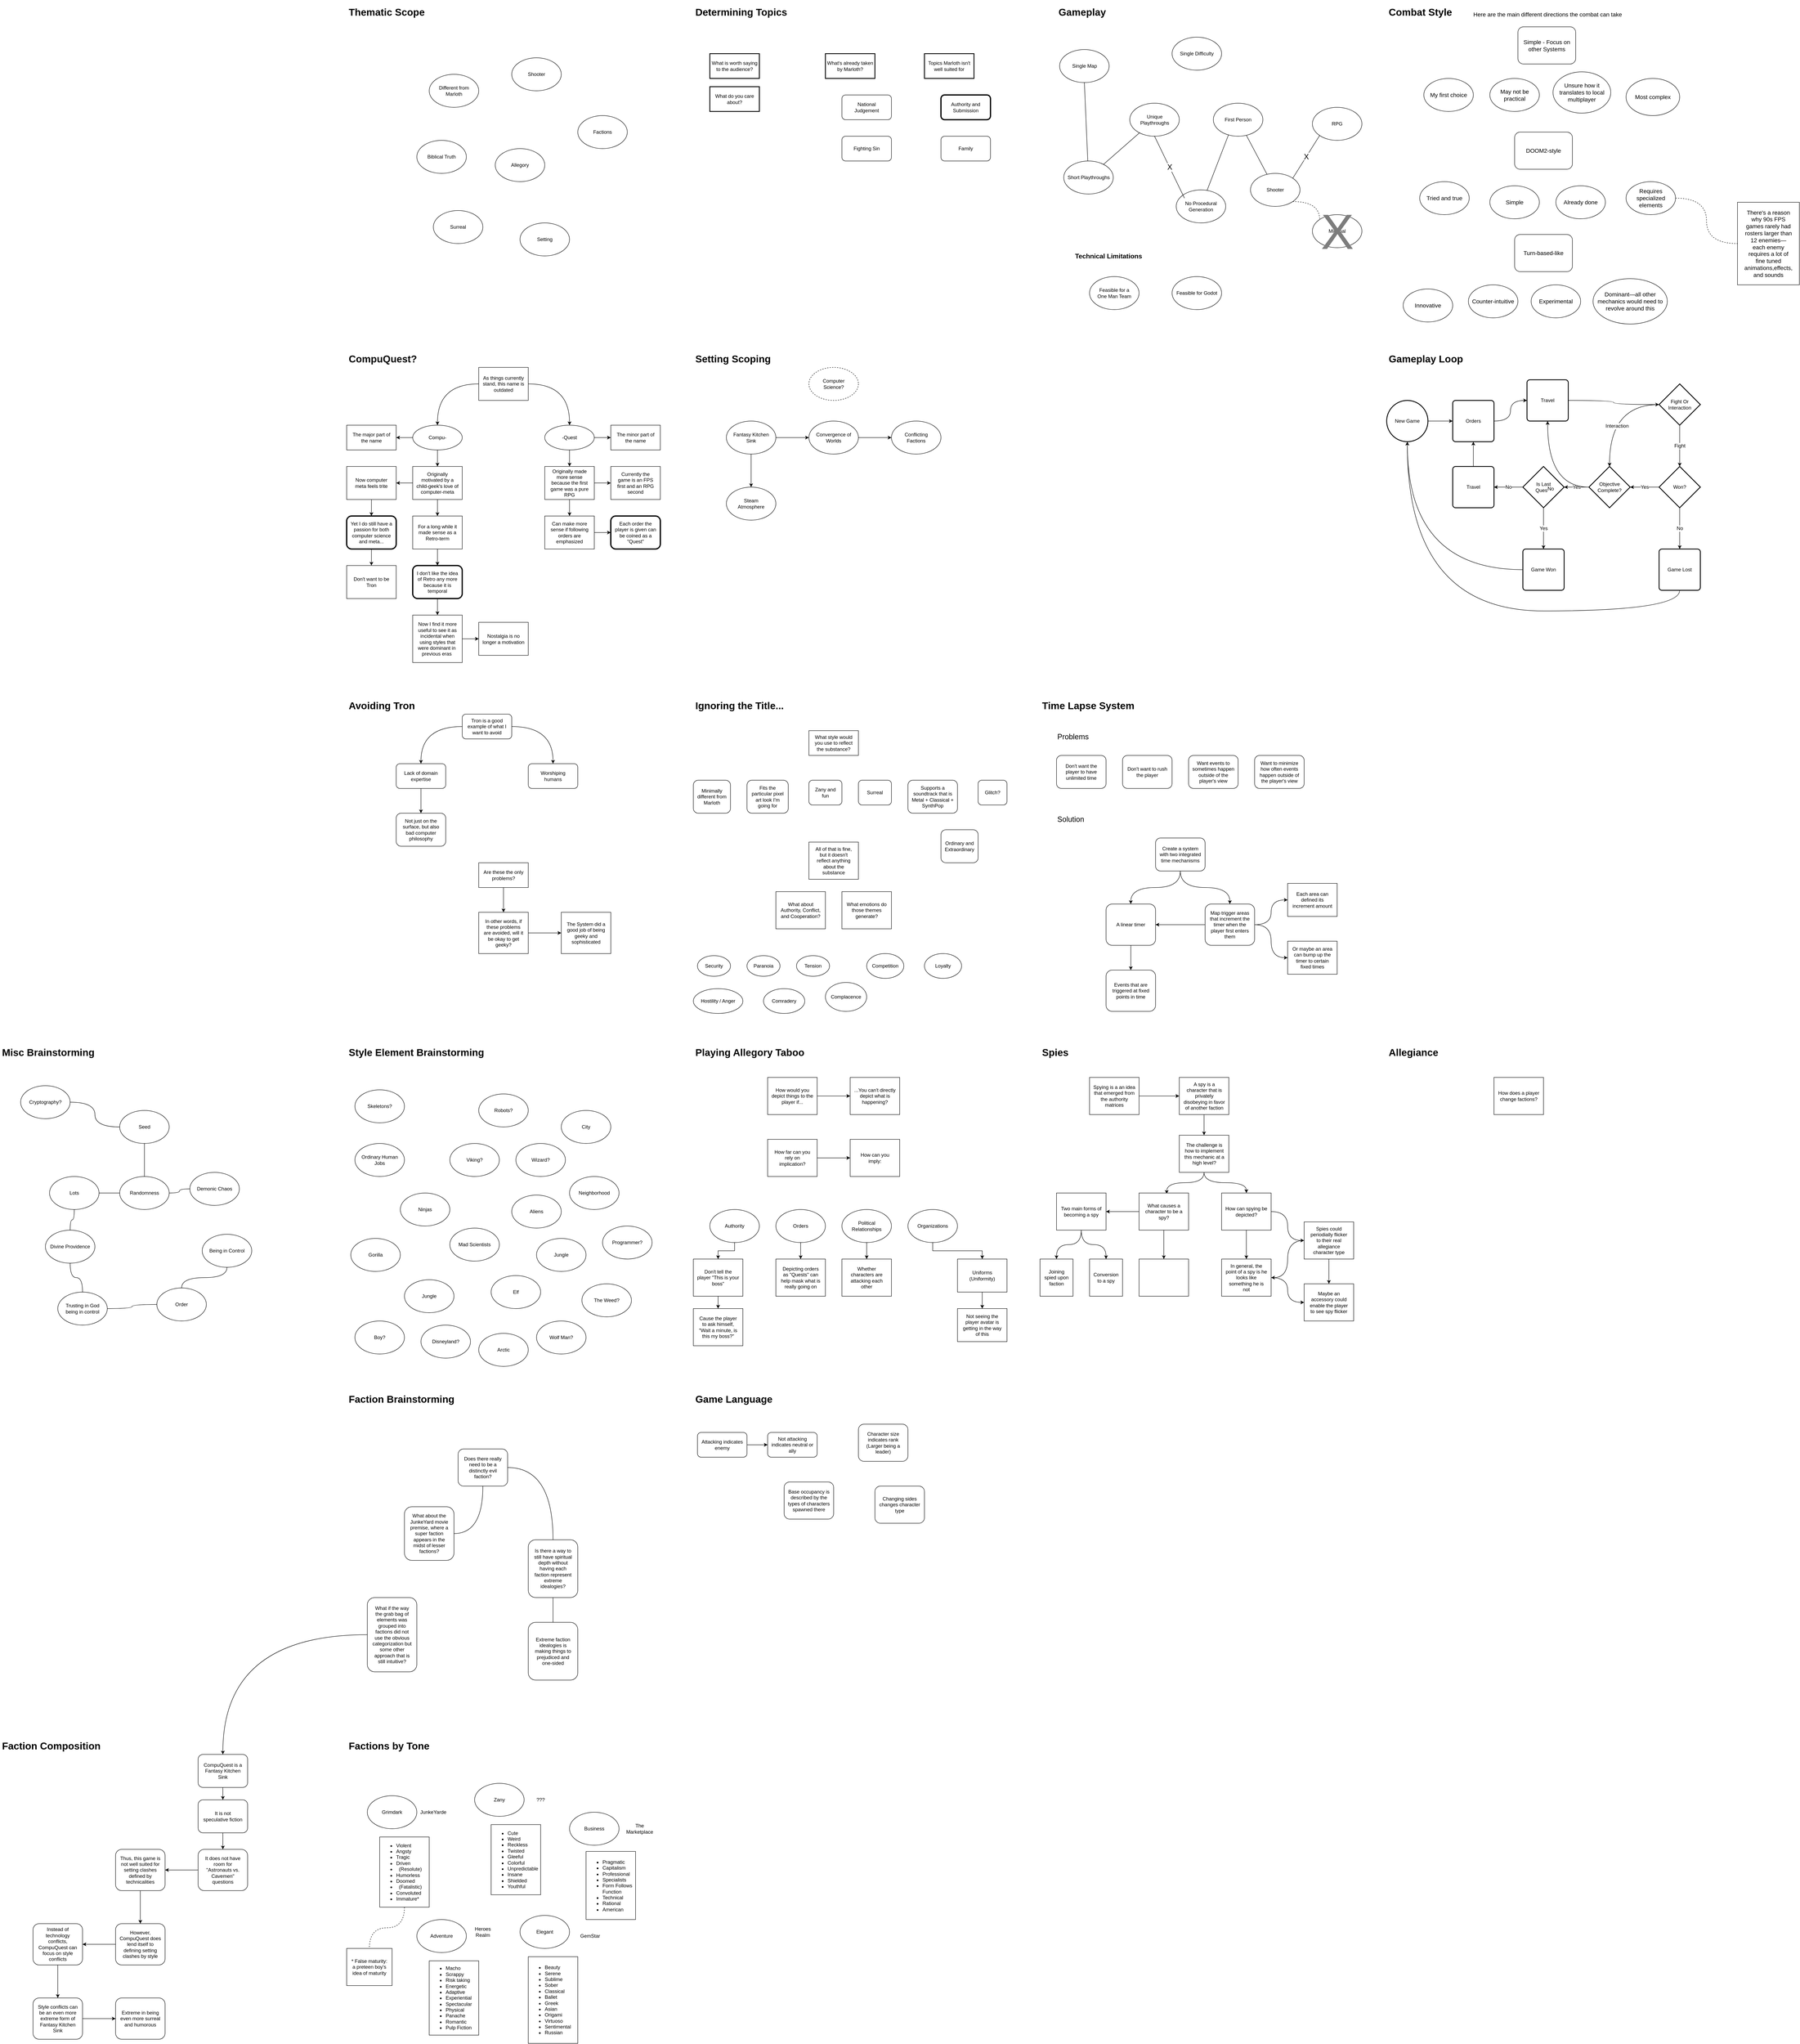 <mxfile version="16.0.2" type="device" pages="6"><diagram id="3F0dIYBw_wQfBZiEPt-P" name="Scoping"><mxGraphModel dx="2513" dy="1018" grid="1" gridSize="10" guides="1" tooltips="1" connect="1" arrows="1" fold="1" page="1" pageScale="1" pageWidth="840" pageHeight="840" math="0" shadow="0"><root><mxCell id="0"/><mxCell id="1" parent="0"/><mxCell id="fu7ycH9t-xLazm-9HY-n-2" value="Biblical Truth" style="ellipse;whiteSpace=wrap;html=1;" parent="1" vertex="1"><mxGeometry x="210" y="370" width="120" height="80" as="geometry"/></mxCell><mxCell id="fu7ycH9t-xLazm-9HY-n-3" value="Allegory" style="ellipse;whiteSpace=wrap;html=1;" parent="1" vertex="1"><mxGeometry x="400" y="390" width="120" height="80" as="geometry"/></mxCell><mxCell id="fu7ycH9t-xLazm-9HY-n-5" value="Shooter" style="ellipse;whiteSpace=wrap;html=1;" parent="1" vertex="1"><mxGeometry x="440" y="170" width="120" height="80" as="geometry"/></mxCell><mxCell id="fu7ycH9t-xLazm-9HY-n-6" value="Factions" style="ellipse;whiteSpace=wrap;html=1;" parent="1" vertex="1"><mxGeometry x="600" y="310" width="120" height="80" as="geometry"/></mxCell><mxCell id="fu7ycH9t-xLazm-9HY-n-7" value="Setting" style="ellipse;whiteSpace=wrap;html=1;" parent="1" vertex="1"><mxGeometry x="460" y="570" width="120" height="80" as="geometry"/></mxCell><mxCell id="fu7ycH9t-xLazm-9HY-n-8" value="Surreal" style="ellipse;whiteSpace=wrap;html=1;" parent="1" vertex="1"><mxGeometry x="250" y="540" width="120" height="80" as="geometry"/></mxCell><mxCell id="fu7ycH9t-xLazm-9HY-n-9" value="Different from&lt;br&gt;Marloth" style="ellipse;whiteSpace=wrap;html=1;labelPadding=0;" parent="1" vertex="1"><mxGeometry x="240" y="210" width="120" height="80" as="geometry"/></mxCell><mxCell id="fu7ycH9t-xLazm-9HY-n-11" value="What do you care about?" style="rounded=0;whiteSpace=wrap;html=1;strokeWidth=2;" parent="1" vertex="1"><mxGeometry x="920" y="240" width="120" height="60" as="geometry"/></mxCell><mxCell id="fu7ycH9t-xLazm-9HY-n-12" value="What is worth saying to the audience?" style="rounded=0;whiteSpace=wrap;html=1;strokeWidth=2;" parent="1" vertex="1"><mxGeometry x="920" y="160" width="120" height="60" as="geometry"/></mxCell><mxCell id="fu7ycH9t-xLazm-9HY-n-13" value="What's already taken by Marloth?" style="rounded=0;whiteSpace=wrap;html=1;strokeWidth=2;" parent="1" vertex="1"><mxGeometry x="1200" y="160" width="120" height="60" as="geometry"/></mxCell><mxCell id="fu7ycH9t-xLazm-9HY-n-14" value="National&lt;br&gt;Judgement" style="rounded=1;whiteSpace=wrap;html=1;" parent="1" vertex="1"><mxGeometry x="1240" y="260" width="120" height="60" as="geometry"/></mxCell><mxCell id="fu7ycH9t-xLazm-9HY-n-15" value="Fighting Sin" style="rounded=1;whiteSpace=wrap;html=1;" parent="1" vertex="1"><mxGeometry x="1240" y="360" width="120" height="60" as="geometry"/></mxCell><mxCell id="fu7ycH9t-xLazm-9HY-n-16" value="Topics Marloth isn't well suited for" style="rounded=0;whiteSpace=wrap;html=1;strokeWidth=2;" parent="1" vertex="1"><mxGeometry x="1440" y="160" width="120" height="60" as="geometry"/></mxCell><mxCell id="fu7ycH9t-xLazm-9HY-n-17" value="Authority and Submission" style="rounded=1;whiteSpace=wrap;html=1;strokeWidth=3;perimeterSpacing=0;glass=0;sketch=0;shadow=0;" parent="1" vertex="1"><mxGeometry x="1480" y="260" width="120" height="60" as="geometry"/></mxCell><mxCell id="fu7ycH9t-xLazm-9HY-n-18" value="Family" style="rounded=1;whiteSpace=wrap;html=1;" parent="1" vertex="1"><mxGeometry x="1480" y="360" width="120" height="60" as="geometry"/></mxCell><mxCell id="soy7HItH5__XsXb-CVak-1" value="&lt;h1&gt;Thematic Scope&lt;/h1&gt;" style="text;html=1;strokeColor=none;fillColor=none;spacing=5;spacingTop=-20;whiteSpace=wrap;overflow=hidden;rounded=0;" parent="1" vertex="1"><mxGeometry x="40" y="40" width="240" height="40" as="geometry"/></mxCell><mxCell id="soy7HItH5__XsXb-CVak-2" value="&lt;h1&gt;Determining Topics&lt;/h1&gt;" style="text;html=1;strokeColor=none;fillColor=none;spacing=5;spacingTop=-20;whiteSpace=wrap;overflow=hidden;rounded=0;" parent="1" vertex="1"><mxGeometry x="880" y="40" width="280" height="40" as="geometry"/></mxCell><mxCell id="Vc7rCkolqyGkRB-0ih9s-2" value="&lt;h1&gt;Gameplay&lt;/h1&gt;" style="text;html=1;strokeColor=none;fillColor=none;spacing=5;spacingTop=-20;whiteSpace=wrap;overflow=hidden;rounded=0;shadow=0;glass=0;labelBorderColor=none;sketch=0;fontSize=12;" parent="1" vertex="1"><mxGeometry x="1760" y="40" width="190" height="40" as="geometry"/></mxCell><mxCell id="Vc7rCkolqyGkRB-0ih9s-13" style="edgeStyle=orthogonalEdgeStyle;curved=1;rounded=0;orthogonalLoop=1;jettySize=auto;html=1;exitX=1;exitY=1;exitDx=0;exitDy=0;entryX=0;entryY=0;entryDx=0;entryDy=0;fontSize=12;endArrow=none;endFill=0;strokeColor=#000000;dashed=1;" parent="1" source="Vc7rCkolqyGkRB-0ih9s-3" target="Vc7rCkolqyGkRB-0ih9s-11" edge="1"><mxGeometry relative="1" as="geometry"/></mxCell><mxCell id="Vc7rCkolqyGkRB-0ih9s-3" value="Shooter" style="ellipse;whiteSpace=wrap;html=1;rounded=1;shadow=0;glass=0;labelBorderColor=none;sketch=0;fontSize=12;strokeWidth=1;" parent="1" vertex="1"><mxGeometry x="2230" y="450" width="120" height="80" as="geometry"/></mxCell><mxCell id="Vc7rCkolqyGkRB-0ih9s-22" style="rounded=0;orthogonalLoop=1;jettySize=auto;html=1;fontSize=12;endArrow=none;endFill=0;strokeColor=default;elbow=vertical;" parent="1" source="Vc7rCkolqyGkRB-0ih9s-4" target="Vc7rCkolqyGkRB-0ih9s-3" edge="1"><mxGeometry relative="1" as="geometry"/></mxCell><mxCell id="Vc7rCkolqyGkRB-0ih9s-4" value="First Person" style="ellipse;whiteSpace=wrap;html=1;rounded=1;shadow=0;glass=0;labelBorderColor=none;sketch=0;fontSize=12;strokeWidth=1;" parent="1" vertex="1"><mxGeometry x="2140" y="280" width="120" height="80" as="geometry"/></mxCell><mxCell id="Vc7rCkolqyGkRB-0ih9s-5" value="RPG" style="ellipse;whiteSpace=wrap;html=1;rounded=1;shadow=0;glass=0;labelBorderColor=none;sketch=0;fontSize=12;strokeWidth=1;" parent="1" vertex="1"><mxGeometry x="2380" y="290" width="120" height="80" as="geometry"/></mxCell><mxCell id="Vc7rCkolqyGkRB-0ih9s-6" value="Single Map" style="ellipse;whiteSpace=wrap;html=1;rounded=1;shadow=0;glass=0;labelBorderColor=none;sketch=0;fontSize=12;strokeWidth=1;" parent="1" vertex="1"><mxGeometry x="1767.5" y="150" width="120" height="80" as="geometry"/></mxCell><mxCell id="Vc7rCkolqyGkRB-0ih9s-7" value="Single Difficulty" style="ellipse;whiteSpace=wrap;html=1;rounded=1;shadow=0;glass=0;labelBorderColor=none;sketch=0;fontSize=12;strokeWidth=1;" parent="1" vertex="1"><mxGeometry x="2040" y="120" width="120" height="80" as="geometry"/></mxCell><mxCell id="Vc7rCkolqyGkRB-0ih9s-20" style="rounded=0;orthogonalLoop=1;jettySize=auto;html=1;entryX=0.5;entryY=1;entryDx=0;entryDy=0;fontSize=12;endArrow=none;endFill=0;strokeColor=default;elbow=vertical;" parent="1" source="Vc7rCkolqyGkRB-0ih9s-8" target="Vc7rCkolqyGkRB-0ih9s-6" edge="1"><mxGeometry relative="1" as="geometry"/></mxCell><mxCell id="Vc7rCkolqyGkRB-0ih9s-8" value="Short Playthroughs" style="ellipse;whiteSpace=wrap;html=1;rounded=1;shadow=0;glass=0;labelBorderColor=none;sketch=0;fontSize=12;strokeWidth=1;" parent="1" vertex="1"><mxGeometry x="1777.5" y="420" width="120" height="80" as="geometry"/></mxCell><mxCell id="Vc7rCkolqyGkRB-0ih9s-23" style="edgeStyle=none;rounded=0;orthogonalLoop=1;jettySize=auto;html=1;fontSize=12;endArrow=none;endFill=0;strokeColor=default;elbow=vertical;" parent="1" source="Vc7rCkolqyGkRB-0ih9s-9" target="Vc7rCkolqyGkRB-0ih9s-8" edge="1"><mxGeometry relative="1" as="geometry"/></mxCell><mxCell id="Vc7rCkolqyGkRB-0ih9s-9" value="Unique Playthroughs" style="ellipse;whiteSpace=wrap;html=1;rounded=1;shadow=0;glass=0;labelBorderColor=none;sketch=0;fontSize=12;strokeWidth=1;spacing=20;" parent="1" vertex="1"><mxGeometry x="1937.5" y="280" width="120" height="80" as="geometry"/></mxCell><mxCell id="Vc7rCkolqyGkRB-0ih9s-26" style="rounded=0;orthogonalLoop=1;jettySize=auto;html=1;entryX=0.308;entryY=0.95;entryDx=0;entryDy=0;fontSize=16;endArrow=none;endFill=0;strokeColor=default;entryPerimeter=0;" parent="1" source="Vc7rCkolqyGkRB-0ih9s-10" target="Vc7rCkolqyGkRB-0ih9s-4" edge="1"><mxGeometry relative="1" as="geometry"/></mxCell><mxCell id="Vc7rCkolqyGkRB-0ih9s-10" value="No Procedural Generation" style="ellipse;whiteSpace=wrap;html=1;rounded=1;shadow=0;glass=0;labelBorderColor=none;sketch=0;fontSize=12;strokeWidth=1;spacing=20;" parent="1" vertex="1"><mxGeometry x="2050" y="490" width="120" height="80" as="geometry"/></mxCell><mxCell id="Vc7rCkolqyGkRB-0ih9s-11" value="Minimal" style="ellipse;whiteSpace=wrap;html=1;rounded=1;shadow=0;glass=0;labelBorderColor=none;sketch=0;fontSize=12;strokeWidth=1;" parent="1" vertex="1"><mxGeometry x="2380" y="550" width="120" height="80" as="geometry"/></mxCell><mxCell id="Vc7rCkolqyGkRB-0ih9s-14" value="Feasible for a&lt;br&gt;One Man Team" style="ellipse;whiteSpace=wrap;html=1;rounded=1;shadow=0;glass=0;labelBorderColor=none;sketch=0;fontSize=12;strokeWidth=1;" parent="1" vertex="1"><mxGeometry x="1840" y="700" width="120" height="80" as="geometry"/></mxCell><mxCell id="Vc7rCkolqyGkRB-0ih9s-15" value="Feasible for Godot" style="ellipse;whiteSpace=wrap;html=1;rounded=1;shadow=0;glass=0;labelBorderColor=none;sketch=0;fontSize=12;strokeWidth=1;" parent="1" vertex="1"><mxGeometry x="2040" y="700" width="120" height="80" as="geometry"/></mxCell><mxCell id="Vc7rCkolqyGkRB-0ih9s-24" value="Technical Limitations" style="text;strokeColor=none;fillColor=none;spacing=5;spacingTop=-20;whiteSpace=wrap;overflow=hidden;rounded=0;shadow=0;glass=0;labelBorderColor=none;sketch=0;fontSize=16;verticalAlign=middle;html=1;fontStyle=1" parent="1" vertex="1"><mxGeometry x="1800" y="640" width="300" height="40" as="geometry"/></mxCell><mxCell id="2GhYi23bhVEDY-ZhKwlK-33" value="&lt;h1&gt;Gameplay Loop&lt;/h1&gt;" style="text;html=1;strokeColor=none;fillColor=none;spacing=5;spacingTop=-20;whiteSpace=wrap;overflow=hidden;rounded=0;shadow=0;glass=0;labelBorderColor=none;sketch=0;fontSize=12;" parent="1" vertex="1"><mxGeometry x="2560" y="880" width="350" height="40" as="geometry"/></mxCell><mxCell id="2GhYi23bhVEDY-ZhKwlK-45" value="" style="edgeStyle=orthogonalEdgeStyle;curved=1;rounded=0;orthogonalLoop=1;jettySize=auto;html=1;fontSize=12;endArrow=classic;endFill=1;strokeColor=default;" parent="1" source="2GhYi23bhVEDY-ZhKwlK-43" target="2GhYi23bhVEDY-ZhKwlK-44" edge="1"><mxGeometry relative="1" as="geometry"/></mxCell><mxCell id="2GhYi23bhVEDY-ZhKwlK-43" value="New Game" style="strokeWidth=2;html=1;shape=mxgraph.flowchart.start_2;whiteSpace=wrap;rounded=1;shadow=0;glass=0;labelBorderColor=none;sketch=0;fontSize=12;" parent="1" vertex="1"><mxGeometry x="2560" y="1000" width="100" height="100" as="geometry"/></mxCell><mxCell id="2GhYi23bhVEDY-ZhKwlK-47" value="" style="edgeStyle=orthogonalEdgeStyle;curved=1;rounded=0;orthogonalLoop=1;jettySize=auto;html=1;fontSize=12;endArrow=classic;endFill=1;strokeColor=default;" parent="1" source="2GhYi23bhVEDY-ZhKwlK-44" target="2GhYi23bhVEDY-ZhKwlK-46" edge="1"><mxGeometry relative="1" as="geometry"/></mxCell><mxCell id="2GhYi23bhVEDY-ZhKwlK-44" value="&lt;span&gt;Orders&lt;/span&gt;" style="rounded=1;whiteSpace=wrap;html=1;absoluteArcSize=1;arcSize=14;strokeWidth=2;shadow=0;glass=0;labelBorderColor=none;sketch=0;fontSize=12;" parent="1" vertex="1"><mxGeometry x="2720" y="1000" width="100" height="100" as="geometry"/></mxCell><mxCell id="2GhYi23bhVEDY-ZhKwlK-92" value="" style="edgeStyle=orthogonalEdgeStyle;curved=1;rounded=0;orthogonalLoop=1;jettySize=auto;html=1;fontSize=12;endArrow=classic;endFill=1;strokeColor=default;" parent="1" source="2GhYi23bhVEDY-ZhKwlK-46" target="2GhYi23bhVEDY-ZhKwlK-90" edge="1"><mxGeometry relative="1" as="geometry"/></mxCell><mxCell id="2GhYi23bhVEDY-ZhKwlK-46" value="Travel" style="rounded=1;whiteSpace=wrap;html=1;absoluteArcSize=1;arcSize=14;strokeWidth=2;shadow=0;glass=0;labelBorderColor=none;sketch=0;fontSize=12;" parent="1" vertex="1"><mxGeometry x="2900" y="950" width="100" height="100" as="geometry"/></mxCell><mxCell id="2GhYi23bhVEDY-ZhKwlK-77" value="No" style="edgeStyle=orthogonalEdgeStyle;curved=1;rounded=0;orthogonalLoop=1;jettySize=auto;html=1;fontSize=12;endArrow=classic;endFill=1;strokeColor=default;" parent="1" source="2GhYi23bhVEDY-ZhKwlK-52" target="2GhYi23bhVEDY-ZhKwlK-74" edge="1"><mxGeometry relative="1" as="geometry"/></mxCell><mxCell id="2GhYi23bhVEDY-ZhKwlK-82" value="Yes" style="edgeStyle=orthogonalEdgeStyle;curved=1;rounded=0;orthogonalLoop=1;jettySize=auto;html=1;fontSize=12;endArrow=classic;endFill=1;strokeColor=default;" parent="1" source="2GhYi23bhVEDY-ZhKwlK-52" target="2GhYi23bhVEDY-ZhKwlK-79" edge="1"><mxGeometry relative="1" as="geometry"/></mxCell><mxCell id="2GhYi23bhVEDY-ZhKwlK-52" value="Won?" style="strokeWidth=2;html=1;shape=mxgraph.flowchart.decision;whiteSpace=wrap;rounded=1;shadow=0;glass=0;labelBorderColor=none;sketch=0;fontSize=12;spacing=20;" parent="1" vertex="1"><mxGeometry x="3220" y="1160" width="100" height="100" as="geometry"/></mxCell><mxCell id="2GhYi23bhVEDY-ZhKwlK-66" value="No" style="rounded=0;orthogonalLoop=1;jettySize=auto;html=1;fontSize=12;endArrow=classic;endFill=1;strokeColor=default;edgeStyle=orthogonalEdgeStyle;curved=1;" parent="1" source="2GhYi23bhVEDY-ZhKwlK-58" target="2GhYi23bhVEDY-ZhKwlK-65" edge="1"><mxGeometry relative="1" as="geometry"/></mxCell><mxCell id="2GhYi23bhVEDY-ZhKwlK-70" value="Yes" style="edgeStyle=orthogonalEdgeStyle;curved=1;rounded=0;orthogonalLoop=1;jettySize=auto;html=1;fontSize=12;endArrow=classic;endFill=1;strokeColor=default;" parent="1" source="2GhYi23bhVEDY-ZhKwlK-58" target="2GhYi23bhVEDY-ZhKwlK-68" edge="1"><mxGeometry relative="1" as="geometry"/></mxCell><mxCell id="2GhYi23bhVEDY-ZhKwlK-58" value="Is Last Quest?" style="strokeWidth=2;html=1;shape=mxgraph.flowchart.decision;whiteSpace=wrap;rounded=1;shadow=0;glass=0;labelBorderColor=none;sketch=0;fontSize=12;spacing=20;" parent="1" vertex="1"><mxGeometry x="2890" y="1160" width="100" height="100" as="geometry"/></mxCell><mxCell id="2GhYi23bhVEDY-ZhKwlK-67" value="" style="edgeStyle=orthogonalEdgeStyle;curved=1;rounded=0;orthogonalLoop=1;jettySize=auto;html=1;fontSize=12;endArrow=classic;endFill=1;strokeColor=default;" parent="1" source="2GhYi23bhVEDY-ZhKwlK-65" target="2GhYi23bhVEDY-ZhKwlK-44" edge="1"><mxGeometry relative="1" as="geometry"/></mxCell><mxCell id="2GhYi23bhVEDY-ZhKwlK-65" value="Travel" style="rounded=1;whiteSpace=wrap;html=1;absoluteArcSize=1;arcSize=14;strokeWidth=2;shadow=0;glass=0;labelBorderColor=none;sketch=0;fontSize=12;" parent="1" vertex="1"><mxGeometry x="2720" y="1160" width="100" height="100" as="geometry"/></mxCell><mxCell id="2GhYi23bhVEDY-ZhKwlK-71" style="edgeStyle=orthogonalEdgeStyle;curved=1;rounded=0;orthogonalLoop=1;jettySize=auto;html=1;entryX=0.5;entryY=1;entryDx=0;entryDy=0;entryPerimeter=0;fontSize=12;endArrow=classic;endFill=1;strokeColor=default;" parent="1" source="2GhYi23bhVEDY-ZhKwlK-68" target="2GhYi23bhVEDY-ZhKwlK-43" edge="1"><mxGeometry relative="1" as="geometry"/></mxCell><mxCell id="2GhYi23bhVEDY-ZhKwlK-68" value="Game Won" style="rounded=1;whiteSpace=wrap;html=1;absoluteArcSize=1;arcSize=14;strokeWidth=2;shadow=0;glass=0;labelBorderColor=none;sketch=0;fontSize=12;" parent="1" vertex="1"><mxGeometry x="2890" y="1360" width="100" height="100" as="geometry"/></mxCell><mxCell id="2GhYi23bhVEDY-ZhKwlK-86" style="edgeStyle=orthogonalEdgeStyle;curved=1;rounded=0;orthogonalLoop=1;jettySize=auto;html=1;fontSize=12;endArrow=classic;endFill=1;strokeColor=default;" parent="1" source="2GhYi23bhVEDY-ZhKwlK-74" target="2GhYi23bhVEDY-ZhKwlK-43" edge="1"><mxGeometry relative="1" as="geometry"><Array as="points"><mxPoint x="3270" y="1510"/><mxPoint x="2610" y="1510"/></Array></mxGeometry></mxCell><mxCell id="2GhYi23bhVEDY-ZhKwlK-74" value="Game Lost" style="rounded=1;whiteSpace=wrap;html=1;absoluteArcSize=1;arcSize=14;strokeWidth=2;shadow=0;glass=0;labelBorderColor=none;sketch=0;fontSize=12;" parent="1" vertex="1"><mxGeometry x="3220" y="1360" width="100" height="100" as="geometry"/></mxCell><mxCell id="2GhYi23bhVEDY-ZhKwlK-83" value="Yes" style="edgeStyle=orthogonalEdgeStyle;curved=1;rounded=0;orthogonalLoop=1;jettySize=auto;html=1;fontSize=12;endArrow=classic;endFill=1;strokeColor=default;" parent="1" source="2GhYi23bhVEDY-ZhKwlK-79" target="2GhYi23bhVEDY-ZhKwlK-58" edge="1"><mxGeometry relative="1" as="geometry"/></mxCell><mxCell id="2GhYi23bhVEDY-ZhKwlK-84" style="edgeStyle=orthogonalEdgeStyle;curved=1;rounded=0;orthogonalLoop=1;jettySize=auto;html=1;entryX=0.5;entryY=1;entryDx=0;entryDy=0;fontSize=12;endArrow=classic;endFill=1;strokeColor=default;" parent="1" source="2GhYi23bhVEDY-ZhKwlK-79" target="2GhYi23bhVEDY-ZhKwlK-46" edge="1"><mxGeometry relative="1" as="geometry"/></mxCell><mxCell id="2GhYi23bhVEDY-ZhKwlK-85" value="No" style="edgeLabel;html=1;align=center;verticalAlign=middle;resizable=0;points=[];fontSize=12;" parent="2GhYi23bhVEDY-ZhKwlK-84" vertex="1" connectable="0"><mxGeometry x="-0.28" y="4" relative="1" as="geometry"><mxPoint as="offset"/></mxGeometry></mxCell><mxCell id="2GhYi23bhVEDY-ZhKwlK-79" value="Objective Complete?" style="strokeWidth=2;html=1;shape=mxgraph.flowchart.decision;whiteSpace=wrap;rounded=1;shadow=0;glass=0;labelBorderColor=none;sketch=0;fontSize=12;spacing=20;" parent="1" vertex="1"><mxGeometry x="3050" y="1160" width="100" height="100" as="geometry"/></mxCell><mxCell id="2GhYi23bhVEDY-ZhKwlK-91" value="Fight" style="edgeStyle=orthogonalEdgeStyle;curved=1;rounded=0;orthogonalLoop=1;jettySize=auto;html=1;fontSize=12;endArrow=classic;endFill=1;strokeColor=default;" parent="1" source="2GhYi23bhVEDY-ZhKwlK-90" target="2GhYi23bhVEDY-ZhKwlK-52" edge="1"><mxGeometry relative="1" as="geometry"/></mxCell><mxCell id="2GhYi23bhVEDY-ZhKwlK-94" style="edgeStyle=orthogonalEdgeStyle;curved=1;rounded=0;orthogonalLoop=1;jettySize=auto;html=1;entryX=0.5;entryY=0;entryDx=0;entryDy=0;entryPerimeter=0;fontSize=12;endArrow=classic;endFill=1;strokeColor=default;" parent="1" source="2GhYi23bhVEDY-ZhKwlK-90" target="2GhYi23bhVEDY-ZhKwlK-79" edge="1"><mxGeometry relative="1" as="geometry"/></mxCell><mxCell id="2GhYi23bhVEDY-ZhKwlK-95" value="Interaction" style="edgeLabel;html=1;align=center;verticalAlign=middle;resizable=0;points=[];fontSize=12;" parent="2GhYi23bhVEDY-ZhKwlK-94" vertex="1" connectable="0"><mxGeometry x="0.274" y="18" relative="1" as="geometry"><mxPoint as="offset"/></mxGeometry></mxCell><mxCell id="2GhYi23bhVEDY-ZhKwlK-90" value="Fight Or&lt;br&gt;Interaction" style="strokeWidth=2;html=1;shape=mxgraph.flowchart.decision;whiteSpace=wrap;rounded=1;shadow=0;glass=0;labelBorderColor=none;sketch=0;fontSize=12;spacing=20;" parent="1" vertex="1"><mxGeometry x="3220" y="960" width="100" height="100" as="geometry"/></mxCell><mxCell id="mNqMNzwU5-3kDSwNYQai-1" value="&lt;h1&gt;CompuQuest?&lt;/h1&gt;" style="text;html=1;strokeColor=none;fillColor=none;spacing=5;spacingTop=-20;whiteSpace=wrap;overflow=hidden;rounded=0;" parent="1" vertex="1"><mxGeometry x="40" y="880" width="190" height="40" as="geometry"/></mxCell><mxCell id="mNqMNzwU5-3kDSwNYQai-5" value="" style="edgeStyle=orthogonalEdgeStyle;rounded=0;orthogonalLoop=1;jettySize=auto;html=1;curved=1;" parent="1" source="mNqMNzwU5-3kDSwNYQai-2" target="mNqMNzwU5-3kDSwNYQai-4" edge="1"><mxGeometry relative="1" as="geometry"/></mxCell><mxCell id="mNqMNzwU5-3kDSwNYQai-8" style="edgeStyle=orthogonalEdgeStyle;rounded=0;orthogonalLoop=1;jettySize=auto;html=1;entryX=0.5;entryY=0;entryDx=0;entryDy=0;curved=1;" parent="1" source="mNqMNzwU5-3kDSwNYQai-2" target="mNqMNzwU5-3kDSwNYQai-6" edge="1"><mxGeometry relative="1" as="geometry"/></mxCell><mxCell id="mNqMNzwU5-3kDSwNYQai-2" value="As things currently stand, this name is outdated" style="rounded=0;whiteSpace=wrap;html=1;spacing=10;" parent="1" vertex="1"><mxGeometry x="360" y="920" width="120" height="80" as="geometry"/></mxCell><mxCell id="mNqMNzwU5-3kDSwNYQai-10" value="" style="edgeStyle=orthogonalEdgeStyle;curved=1;rounded=0;orthogonalLoop=1;jettySize=auto;html=1;" parent="1" source="mNqMNzwU5-3kDSwNYQai-4" target="mNqMNzwU5-3kDSwNYQai-9" edge="1"><mxGeometry relative="1" as="geometry"/></mxCell><mxCell id="mNqMNzwU5-3kDSwNYQai-20" value="" style="edgeStyle=orthogonalEdgeStyle;curved=1;rounded=0;orthogonalLoop=1;jettySize=auto;html=1;" parent="1" source="mNqMNzwU5-3kDSwNYQai-4" target="mNqMNzwU5-3kDSwNYQai-19" edge="1"><mxGeometry relative="1" as="geometry"/></mxCell><mxCell id="mNqMNzwU5-3kDSwNYQai-4" value="Compu-" style="ellipse;whiteSpace=wrap;html=1;fontFamily=Helvetica;fontSize=12;fontColor=rgb(0, 0, 0);align=center;strokeColor=rgb(0, 0, 0);fillColor=rgb(255, 255, 255);" parent="1" vertex="1"><mxGeometry x="200" y="1060" width="120" height="60" as="geometry"/></mxCell><mxCell id="mNqMNzwU5-3kDSwNYQai-18" value="" style="edgeStyle=orthogonalEdgeStyle;curved=1;rounded=0;orthogonalLoop=1;jettySize=auto;html=1;" parent="1" source="mNqMNzwU5-3kDSwNYQai-6" target="mNqMNzwU5-3kDSwNYQai-17" edge="1"><mxGeometry relative="1" as="geometry"/></mxCell><mxCell id="mNqMNzwU5-3kDSwNYQai-22" value="" style="edgeStyle=orthogonalEdgeStyle;curved=1;rounded=0;orthogonalLoop=1;jettySize=auto;html=1;" parent="1" source="mNqMNzwU5-3kDSwNYQai-6" target="mNqMNzwU5-3kDSwNYQai-21" edge="1"><mxGeometry relative="1" as="geometry"/></mxCell><mxCell id="mNqMNzwU5-3kDSwNYQai-6" value="-Quest" style="ellipse;whiteSpace=wrap;html=1;fontFamily=Helvetica;fontSize=12;fontColor=rgb(0, 0, 0);align=center;strokeColor=rgb(0, 0, 0);fillColor=rgb(255, 255, 255);" parent="1" vertex="1"><mxGeometry x="520" y="1060" width="120" height="60" as="geometry"/></mxCell><mxCell id="mNqMNzwU5-3kDSwNYQai-12" value="" style="edgeStyle=orthogonalEdgeStyle;curved=1;rounded=0;orthogonalLoop=1;jettySize=auto;html=1;" parent="1" source="mNqMNzwU5-3kDSwNYQai-9" target="mNqMNzwU5-3kDSwNYQai-11" edge="1"><mxGeometry relative="1" as="geometry"/></mxCell><mxCell id="mNqMNzwU5-3kDSwNYQai-27" value="" style="edgeStyle=orthogonalEdgeStyle;curved=1;rounded=0;orthogonalLoop=1;jettySize=auto;html=1;" parent="1" source="mNqMNzwU5-3kDSwNYQai-9" target="mNqMNzwU5-3kDSwNYQai-25" edge="1"><mxGeometry relative="1" as="geometry"/></mxCell><mxCell id="mNqMNzwU5-3kDSwNYQai-9" value="Originally motivated by a child-geek's love of computer-meta" style="rounded=0;whiteSpace=wrap;html=1;spacing=10;" parent="1" vertex="1"><mxGeometry x="200" y="1160" width="120" height="80" as="geometry"/></mxCell><mxCell id="mNqMNzwU5-3kDSwNYQai-14" value="" style="edgeStyle=orthogonalEdgeStyle;curved=1;rounded=0;orthogonalLoop=1;jettySize=auto;html=1;" parent="1" source="mNqMNzwU5-3kDSwNYQai-11" target="mNqMNzwU5-3kDSwNYQai-13" edge="1"><mxGeometry relative="1" as="geometry"/></mxCell><mxCell id="mNqMNzwU5-3kDSwNYQai-11" value="Now computer meta feels trite" style="rounded=0;whiteSpace=wrap;html=1;spacing=10;" parent="1" vertex="1"><mxGeometry x="40" y="1160" width="120" height="80" as="geometry"/></mxCell><mxCell id="mNqMNzwU5-3kDSwNYQai-52" value="" style="edgeStyle=orthogonalEdgeStyle;curved=1;rounded=0;orthogonalLoop=1;jettySize=auto;html=1;fontFamily=Helvetica;fontSize=12;fontColor=default;" parent="1" source="mNqMNzwU5-3kDSwNYQai-13" target="mNqMNzwU5-3kDSwNYQai-51" edge="1"><mxGeometry relative="1" as="geometry"/></mxCell><mxCell id="mNqMNzwU5-3kDSwNYQai-13" value="Yet I do still have a passion for both computer science and meta..." style="rounded=1;whiteSpace=wrap;html=1;fontFamily=Helvetica;fontSize=12;fontColor=rgb(0, 0, 0);align=center;strokeColor=rgb(0, 0, 0);strokeWidth=3;fillColor=rgb(255, 255, 255);spacing=10;" parent="1" vertex="1"><mxGeometry x="40" y="1280" width="120" height="80" as="geometry"/></mxCell><mxCell id="mNqMNzwU5-3kDSwNYQai-17" value="The minor part of the name" style="rounded=0;whiteSpace=wrap;html=1;spacing=10;" parent="1" vertex="1"><mxGeometry x="680" y="1060" width="120" height="60" as="geometry"/></mxCell><mxCell id="mNqMNzwU5-3kDSwNYQai-19" value="The major part of the name" style="rounded=0;whiteSpace=wrap;html=1;spacing=10;" parent="1" vertex="1"><mxGeometry x="40" y="1060" width="120" height="60" as="geometry"/></mxCell><mxCell id="mNqMNzwU5-3kDSwNYQai-24" value="" style="edgeStyle=orthogonalEdgeStyle;curved=1;rounded=0;orthogonalLoop=1;jettySize=auto;html=1;" parent="1" source="mNqMNzwU5-3kDSwNYQai-21" target="mNqMNzwU5-3kDSwNYQai-23" edge="1"><mxGeometry relative="1" as="geometry"/></mxCell><mxCell id="mNqMNzwU5-3kDSwNYQai-40" value="" style="edgeStyle=orthogonalEdgeStyle;curved=1;rounded=0;orthogonalLoop=1;jettySize=auto;html=1;" parent="1" source="mNqMNzwU5-3kDSwNYQai-21" target="mNqMNzwU5-3kDSwNYQai-39" edge="1"><mxGeometry relative="1" as="geometry"/></mxCell><mxCell id="mNqMNzwU5-3kDSwNYQai-21" value="Originally made more sense because the first game was a pure RPG" style="rounded=0;whiteSpace=wrap;html=1;spacing=10;" parent="1" vertex="1"><mxGeometry x="520" y="1160" width="120" height="80" as="geometry"/></mxCell><mxCell id="mNqMNzwU5-3kDSwNYQai-23" value="Currently the game is an FPS first and an RPG second" style="rounded=0;whiteSpace=wrap;html=1;spacing=10;" parent="1" vertex="1"><mxGeometry x="680" y="1160" width="120" height="80" as="geometry"/></mxCell><mxCell id="mNqMNzwU5-3kDSwNYQai-29" value="" style="edgeStyle=orthogonalEdgeStyle;curved=1;rounded=0;orthogonalLoop=1;jettySize=auto;html=1;" parent="1" source="mNqMNzwU5-3kDSwNYQai-25" target="mNqMNzwU5-3kDSwNYQai-28" edge="1"><mxGeometry relative="1" as="geometry"/></mxCell><mxCell id="mNqMNzwU5-3kDSwNYQai-25" value="For a long while it made sense as a Retro-term" style="rounded=0;whiteSpace=wrap;html=1;spacing=10;" parent="1" vertex="1"><mxGeometry x="200" y="1280" width="120" height="80" as="geometry"/></mxCell><mxCell id="mNqMNzwU5-3kDSwNYQai-31" value="" style="edgeStyle=orthogonalEdgeStyle;curved=1;rounded=0;orthogonalLoop=1;jettySize=auto;html=1;" parent="1" source="mNqMNzwU5-3kDSwNYQai-28" target="mNqMNzwU5-3kDSwNYQai-30" edge="1"><mxGeometry relative="1" as="geometry"/></mxCell><mxCell id="mNqMNzwU5-3kDSwNYQai-28" value="I don't like the idea of Retro any more because it is temporal" style="rounded=1;whiteSpace=wrap;html=1;fontFamily=Helvetica;fontSize=12;fontColor=rgb(0, 0, 0);align=center;strokeColor=rgb(0, 0, 0);strokeWidth=3;fillColor=rgb(255, 255, 255);spacing=10;" parent="1" vertex="1"><mxGeometry x="200" y="1400" width="120" height="80" as="geometry"/></mxCell><mxCell id="mNqMNzwU5-3kDSwNYQai-33" value="" style="edgeStyle=orthogonalEdgeStyle;curved=1;rounded=0;orthogonalLoop=1;jettySize=auto;html=1;" parent="1" source="mNqMNzwU5-3kDSwNYQai-30" target="mNqMNzwU5-3kDSwNYQai-32" edge="1"><mxGeometry relative="1" as="geometry"/></mxCell><mxCell id="mNqMNzwU5-3kDSwNYQai-30" value="Now I find it more useful to see it as incidental when using styles that were dominant in&amp;nbsp; previous eras&amp;nbsp;" style="rounded=0;whiteSpace=wrap;html=1;spacing=10;" parent="1" vertex="1"><mxGeometry x="200" y="1520" width="120" height="115" as="geometry"/></mxCell><mxCell id="mNqMNzwU5-3kDSwNYQai-32" value="Nostalgia is no longer a motivation" style="rounded=0;whiteSpace=wrap;html=1;spacing=10;" parent="1" vertex="1"><mxGeometry x="360" y="1537.5" width="120" height="80" as="geometry"/></mxCell><mxCell id="mNqMNzwU5-3kDSwNYQai-34" value="&lt;h1&gt;Setting Scoping&lt;/h1&gt;" style="text;html=1;strokeColor=none;fillColor=none;spacing=5;spacingTop=-20;whiteSpace=wrap;overflow=hidden;rounded=0;" parent="1" vertex="1"><mxGeometry x="880" y="880" width="280" height="40" as="geometry"/></mxCell><mxCell id="mNqMNzwU5-3kDSwNYQai-42" value="" style="edgeStyle=orthogonalEdgeStyle;curved=1;rounded=0;orthogonalLoop=1;jettySize=auto;html=1;" parent="1" source="mNqMNzwU5-3kDSwNYQai-39" target="mNqMNzwU5-3kDSwNYQai-41" edge="1"><mxGeometry relative="1" as="geometry"/></mxCell><mxCell id="mNqMNzwU5-3kDSwNYQai-39" value="Can make more sense if following orders are emphasized" style="rounded=0;whiteSpace=wrap;html=1;spacing=10;" parent="1" vertex="1"><mxGeometry x="520" y="1280" width="120" height="80" as="geometry"/></mxCell><mxCell id="mNqMNzwU5-3kDSwNYQai-41" value="Each order the player is given can be coined as a &quot;Quest&quot;" style="rounded=1;whiteSpace=wrap;html=1;fontFamily=Helvetica;fontSize=12;fontColor=rgb(0, 0, 0);align=center;strokeColor=rgb(0, 0, 0);strokeWidth=3;fillColor=rgb(255, 255, 255);spacing=10;" parent="1" vertex="1"><mxGeometry x="680" y="1280" width="120" height="80" as="geometry"/></mxCell><mxCell id="mNqMNzwU5-3kDSwNYQai-45" value="" style="edgeStyle=orthogonalEdgeStyle;curved=1;rounded=0;orthogonalLoop=1;jettySize=auto;html=1;fontFamily=Helvetica;fontSize=12;fontColor=default;" parent="1" source="mNqMNzwU5-3kDSwNYQai-43" target="mNqMNzwU5-3kDSwNYQai-44" edge="1"><mxGeometry relative="1" as="geometry"/></mxCell><mxCell id="mNqMNzwU5-3kDSwNYQai-47" value="" style="edgeStyle=orthogonalEdgeStyle;curved=1;rounded=0;orthogonalLoop=1;jettySize=auto;html=1;fontFamily=Helvetica;fontSize=12;fontColor=default;" parent="1" source="mNqMNzwU5-3kDSwNYQai-43" target="mNqMNzwU5-3kDSwNYQai-46" edge="1"><mxGeometry relative="1" as="geometry"/></mxCell><UserObject label="Fantasy Kitchen Sink" link="https://tvtropes.org/pmwiki/pmwiki.php/Main/FantasyKitchenSink" id="mNqMNzwU5-3kDSwNYQai-43"><mxCell style="ellipse;whiteSpace=wrap;html=1;strokeWidth=1;spacing=10;" parent="1" vertex="1"><mxGeometry x="960" y="1050" width="120" height="80" as="geometry"/></mxCell></UserObject><UserObject label="Steam Atmosphere" id="mNqMNzwU5-3kDSwNYQai-44"><mxCell style="ellipse;whiteSpace=wrap;html=1;strokeWidth=1;spacing=10;" parent="1" vertex="1"><mxGeometry x="960" y="1210" width="120" height="80" as="geometry"/></mxCell></UserObject><mxCell id="mNqMNzwU5-3kDSwNYQai-49" value="" style="edgeStyle=orthogonalEdgeStyle;curved=1;rounded=0;orthogonalLoop=1;jettySize=auto;html=1;fontFamily=Helvetica;fontSize=12;fontColor=default;" parent="1" source="mNqMNzwU5-3kDSwNYQai-46" target="mNqMNzwU5-3kDSwNYQai-48" edge="1"><mxGeometry relative="1" as="geometry"/></mxCell><UserObject label="Convergence of Worlds" id="mNqMNzwU5-3kDSwNYQai-46"><mxCell style="ellipse;whiteSpace=wrap;html=1;strokeWidth=1;spacing=10;" parent="1" vertex="1"><mxGeometry x="1160" y="1050" width="120" height="80" as="geometry"/></mxCell></UserObject><UserObject label="Conflicting Factions" id="mNqMNzwU5-3kDSwNYQai-48"><mxCell style="ellipse;whiteSpace=wrap;html=1;strokeWidth=1;spacing=10;" parent="1" vertex="1"><mxGeometry x="1360" y="1050" width="120" height="80" as="geometry"/></mxCell></UserObject><UserObject label="Computer Science?" id="mNqMNzwU5-3kDSwNYQai-50"><mxCell style="ellipse;whiteSpace=wrap;html=1;strokeWidth=1;spacing=10;dashed=1;" parent="1" vertex="1"><mxGeometry x="1160" y="920" width="120" height="80" as="geometry"/></mxCell></UserObject><mxCell id="mNqMNzwU5-3kDSwNYQai-51" value="Don't want to be Tron" style="rounded=0;whiteSpace=wrap;html=1;fontFamily=Helvetica;fontSize=12;fontColor=rgb(0, 0, 0);align=center;strokeColor=rgb(0, 0, 0);strokeWidth=1;fillColor=rgb(255, 255, 255);spacing=10;" parent="1" vertex="1"><mxGeometry x="40" y="1400" width="120" height="80" as="geometry"/></mxCell><mxCell id="mNqMNzwU5-3kDSwNYQai-53" value="&lt;h1&gt;Avoiding Tron&lt;/h1&gt;" style="text;html=1;strokeColor=none;fillColor=none;spacing=5;spacingTop=-20;whiteSpace=wrap;overflow=hidden;rounded=0;" parent="1" vertex="1"><mxGeometry x="40" y="1720" width="190" height="40" as="geometry"/></mxCell><mxCell id="mNqMNzwU5-3kDSwNYQai-56" value="" style="edgeStyle=orthogonalEdgeStyle;curved=1;rounded=0;orthogonalLoop=1;jettySize=auto;html=1;fontFamily=Helvetica;fontSize=12;fontColor=rgb(0, 0, 0);" parent="1" source="mNqMNzwU5-3kDSwNYQai-54" target="mNqMNzwU5-3kDSwNYQai-55" edge="1"><mxGeometry relative="1" as="geometry"/></mxCell><mxCell id="mNqMNzwU5-3kDSwNYQai-58" style="edgeStyle=orthogonalEdgeStyle;curved=1;rounded=0;orthogonalLoop=1;jettySize=auto;html=1;fontFamily=Helvetica;fontSize=12;fontColor=rgb(0, 0, 0);" parent="1" source="mNqMNzwU5-3kDSwNYQai-54" target="mNqMNzwU5-3kDSwNYQai-57" edge="1"><mxGeometry relative="1" as="geometry"/></mxCell><mxCell id="mNqMNzwU5-3kDSwNYQai-54" value="Tron is a good example of what I want to avoid" style="rounded=1;whiteSpace=wrap;html=1;fontFamily=Helvetica;fontSize=12;fontColor=rgb(0, 0, 0);strokeColor=rgb(0, 0, 0);strokeWidth=1;fillColor=rgb(255, 255, 255);spacing=10;" parent="1" vertex="1"><mxGeometry x="320" y="1760" width="120" height="60" as="geometry"/></mxCell><mxCell id="mNqMNzwU5-3kDSwNYQai-60" value="" style="edgeStyle=orthogonalEdgeStyle;curved=1;rounded=0;orthogonalLoop=1;jettySize=auto;html=1;fontFamily=Helvetica;fontSize=12;fontColor=rgb(0, 0, 0);" parent="1" source="mNqMNzwU5-3kDSwNYQai-55" target="mNqMNzwU5-3kDSwNYQai-59" edge="1"><mxGeometry relative="1" as="geometry"/></mxCell><mxCell id="mNqMNzwU5-3kDSwNYQai-55" value="Lack of domain expertise" style="rounded=1;whiteSpace=wrap;html=1;fontFamily=Helvetica;fontSize=12;fontColor=rgb(0, 0, 0);strokeColor=rgb(0, 0, 0);strokeWidth=1;fillColor=rgb(255, 255, 255);spacing=10;" parent="1" vertex="1"><mxGeometry x="160" y="1880" width="120" height="60" as="geometry"/></mxCell><mxCell id="mNqMNzwU5-3kDSwNYQai-57" value="Worshiping humans" style="rounded=1;whiteSpace=wrap;html=1;fontFamily=Helvetica;fontSize=12;fontColor=rgb(0, 0, 0);strokeColor=rgb(0, 0, 0);strokeWidth=1;fillColor=rgb(255, 255, 255);spacing=10;" parent="1" vertex="1"><mxGeometry x="480" y="1880" width="120" height="60" as="geometry"/></mxCell><mxCell id="mNqMNzwU5-3kDSwNYQai-59" value="Not just on the surface, but also bad computer philosophy" style="rounded=1;whiteSpace=wrap;html=1;fontFamily=Helvetica;fontSize=12;fontColor=rgb(0, 0, 0);strokeColor=rgb(0, 0, 0);strokeWidth=1;fillColor=rgb(255, 255, 255);spacing=10;" parent="1" vertex="1"><mxGeometry x="160" y="2000" width="120" height="80" as="geometry"/></mxCell><mxCell id="mNqMNzwU5-3kDSwNYQai-63" value="" style="edgeStyle=orthogonalEdgeStyle;curved=1;rounded=0;orthogonalLoop=1;jettySize=auto;html=1;fontFamily=Helvetica;fontSize=12;fontColor=rgb(0, 0, 0);" parent="1" source="mNqMNzwU5-3kDSwNYQai-61" target="mNqMNzwU5-3kDSwNYQai-62" edge="1"><mxGeometry relative="1" as="geometry"/></mxCell><mxCell id="mNqMNzwU5-3kDSwNYQai-61" value="Are these the only problems?" style="rounded=0;whiteSpace=wrap;html=1;fontFamily=Helvetica;fontSize=12;fontColor=rgb(0, 0, 0);strokeColor=rgb(0, 0, 0);strokeWidth=1;fillColor=rgb(255, 255, 255);spacing=10;" parent="1" vertex="1"><mxGeometry x="360" y="2120" width="120" height="60" as="geometry"/></mxCell><mxCell id="mNqMNzwU5-3kDSwNYQai-65" value="" style="edgeStyle=orthogonalEdgeStyle;curved=1;rounded=0;orthogonalLoop=1;jettySize=auto;html=1;fontFamily=Helvetica;fontSize=12;fontColor=rgb(0, 0, 0);" parent="1" source="mNqMNzwU5-3kDSwNYQai-62" target="mNqMNzwU5-3kDSwNYQai-64" edge="1"><mxGeometry relative="1" as="geometry"/></mxCell><mxCell id="mNqMNzwU5-3kDSwNYQai-62" value="In other words, if these problems are avoided, will it be okay to get geeky?" style="rounded=0;whiteSpace=wrap;html=1;fontFamily=Helvetica;fontSize=12;fontColor=rgb(0, 0, 0);strokeColor=rgb(0, 0, 0);strokeWidth=1;fillColor=rgb(255, 255, 255);spacing=10;" parent="1" vertex="1"><mxGeometry x="360" y="2240" width="120" height="100" as="geometry"/></mxCell><mxCell id="mNqMNzwU5-3kDSwNYQai-64" value="The System did a good job of being geeky and sophisticated" style="rounded=0;whiteSpace=wrap;html=1;fontFamily=Helvetica;fontSize=12;fontColor=rgb(0, 0, 0);strokeColor=rgb(0, 0, 0);strokeWidth=1;fillColor=rgb(255, 255, 255);spacing=10;" parent="1" vertex="1"><mxGeometry x="560" y="2240" width="120" height="100" as="geometry"/></mxCell><mxCell id="-QppGNwW7v5lJNm3r-DW-1" value="&lt;h1&gt;Ignoring the Title...&lt;/h1&gt;" style="text;html=1;strokeColor=none;fillColor=none;spacing=5;spacingTop=-20;whiteSpace=wrap;overflow=hidden;rounded=0;" parent="1" vertex="1"><mxGeometry x="880" y="1720" width="250" height="40" as="geometry"/></mxCell><mxCell id="-QppGNwW7v5lJNm3r-DW-2" value="What style would you use to reflect the substance?" style="rounded=0;whiteSpace=wrap;html=1;fontFamily=Helvetica;fontSize=12;fontColor=rgb(0, 0, 0);align=center;strokeColor=rgb(0, 0, 0);fillColor=rgb(255, 255, 255);spacing=10;" parent="1" vertex="1"><mxGeometry x="1160" y="1800" width="120" height="60" as="geometry"/></mxCell><mxCell id="-QppGNwW7v5lJNm3r-DW-3" value="Minimally different from Marloth" style="rounded=1;whiteSpace=wrap;html=1;spacing=10;" parent="1" vertex="1"><mxGeometry x="880" y="1920" width="90" height="80" as="geometry"/></mxCell><mxCell id="-QppGNwW7v5lJNm3r-DW-4" value="Fits the particular pixel art look I'm going for" style="rounded=1;whiteSpace=wrap;html=1;spacing=10;" parent="1" vertex="1"><mxGeometry x="1010" y="1920" width="100" height="80" as="geometry"/></mxCell><mxCell id="-QppGNwW7v5lJNm3r-DW-5" value="Zany and fun" style="rounded=1;whiteSpace=wrap;html=1;spacing=10;" parent="1" vertex="1"><mxGeometry x="1160" y="1920" width="80" height="60" as="geometry"/></mxCell><mxCell id="-QppGNwW7v5lJNm3r-DW-6" value="Surreal" style="rounded=1;whiteSpace=wrap;html=1;spacing=10;" parent="1" vertex="1"><mxGeometry x="1280" y="1920" width="80" height="60" as="geometry"/></mxCell><mxCell id="-QppGNwW7v5lJNm3r-DW-7" value="Supports a soundtrack that is Metal + Classical + SynthPop" style="rounded=1;whiteSpace=wrap;html=1;spacing=10;" parent="1" vertex="1"><mxGeometry x="1400" y="1920" width="120" height="80" as="geometry"/></mxCell><mxCell id="-QppGNwW7v5lJNm3r-DW-8" value="All of that is fine, but it doesn't reflect anything about the substance" style="rounded=0;whiteSpace=wrap;html=1;fontFamily=Helvetica;fontSize=12;fontColor=rgb(0, 0, 0);align=center;strokeColor=rgb(0, 0, 0);fillColor=rgb(255, 255, 255);spacing=10;" parent="1" vertex="1"><mxGeometry x="1160" y="2070" width="120" height="90" as="geometry"/></mxCell><mxCell id="-QppGNwW7v5lJNm3r-DW-9" value="What about Authority, Conflict, and Cooperation?" style="rounded=0;whiteSpace=wrap;html=1;fontFamily=Helvetica;fontSize=12;fontColor=rgb(0, 0, 0);align=center;strokeColor=rgb(0, 0, 0);fillColor=rgb(255, 255, 255);spacing=10;" parent="1" vertex="1"><mxGeometry x="1080" y="2190" width="120" height="90" as="geometry"/></mxCell><mxCell id="-QppGNwW7v5lJNm3r-DW-10" value="What emotions do those themes generate?" style="rounded=0;whiteSpace=wrap;html=1;fontFamily=Helvetica;fontSize=12;fontColor=rgb(0, 0, 0);align=center;strokeColor=rgb(0, 0, 0);fillColor=rgb(255, 255, 255);spacing=10;" parent="1" vertex="1"><mxGeometry x="1240" y="2190" width="120" height="90" as="geometry"/></mxCell><mxCell id="-QppGNwW7v5lJNm3r-DW-11" value="Paranoia" style="ellipse;whiteSpace=wrap;html=1;" parent="1" vertex="1"><mxGeometry x="1010" y="2345" width="80" height="50" as="geometry"/></mxCell><mxCell id="-QppGNwW7v5lJNm3r-DW-12" value="Security" style="ellipse;whiteSpace=wrap;html=1;" parent="1" vertex="1"><mxGeometry x="890" y="2345" width="80" height="50" as="geometry"/></mxCell><mxCell id="-QppGNwW7v5lJNm3r-DW-13" value="Tension" style="ellipse;whiteSpace=wrap;html=1;" parent="1" vertex="1"><mxGeometry x="1130" y="2345" width="80" height="50" as="geometry"/></mxCell><mxCell id="-QppGNwW7v5lJNm3r-DW-14" value="Competition" style="ellipse;whiteSpace=wrap;html=1;" parent="1" vertex="1"><mxGeometry x="1300" y="2340" width="90" height="60" as="geometry"/></mxCell><mxCell id="-QppGNwW7v5lJNm3r-DW-15" value="Loyalty" style="ellipse;whiteSpace=wrap;html=1;" parent="1" vertex="1"><mxGeometry x="1440" y="2340" width="90" height="60" as="geometry"/></mxCell><mxCell id="-QppGNwW7v5lJNm3r-DW-16" value="Hostility / Anger" style="ellipse;whiteSpace=wrap;html=1;" parent="1" vertex="1"><mxGeometry x="880" y="2425" width="120" height="60" as="geometry"/></mxCell><mxCell id="-QppGNwW7v5lJNm3r-DW-17" value="Comradery" style="ellipse;whiteSpace=wrap;html=1;" parent="1" vertex="1"><mxGeometry x="1050" y="2425" width="100" height="60" as="geometry"/></mxCell><mxCell id="-QppGNwW7v5lJNm3r-DW-18" value="Complacence" style="ellipse;whiteSpace=wrap;html=1;" parent="1" vertex="1"><mxGeometry x="1200" y="2410" width="100" height="70" as="geometry"/></mxCell><mxCell id="-QppGNwW7v5lJNm3r-DW-19" value="&lt;h1&gt;Playing Allegory Taboo&lt;/h1&gt;" style="text;html=1;strokeColor=none;fillColor=none;spacing=5;spacingTop=-20;whiteSpace=wrap;overflow=hidden;rounded=0;" parent="1" vertex="1"><mxGeometry x="880" y="2560" width="320" height="40" as="geometry"/></mxCell><mxCell id="-QppGNwW7v5lJNm3r-DW-22" value="" style="edgeStyle=orthogonalEdgeStyle;rounded=0;orthogonalLoop=1;jettySize=auto;html=1;" parent="1" source="-QppGNwW7v5lJNm3r-DW-20" target="-QppGNwW7v5lJNm3r-DW-21" edge="1"><mxGeometry relative="1" as="geometry"/></mxCell><mxCell id="-QppGNwW7v5lJNm3r-DW-20" value="How would you depict things to the player if..." style="rounded=0;whiteSpace=wrap;html=1;fontFamily=Helvetica;fontSize=12;fontColor=rgb(0, 0, 0);align=center;strokeColor=rgb(0, 0, 0);fillColor=rgb(255, 255, 255);spacing=10;" parent="1" vertex="1"><mxGeometry x="1060" y="2640" width="120" height="90" as="geometry"/></mxCell><mxCell id="-QppGNwW7v5lJNm3r-DW-21" value="...You can't directly depict what is happening?" style="rounded=0;whiteSpace=wrap;html=1;fontFamily=Helvetica;fontSize=12;fontColor=rgb(0, 0, 0);align=center;strokeColor=rgb(0, 0, 0);fillColor=rgb(255, 255, 255);spacing=10;" parent="1" vertex="1"><mxGeometry x="1260" y="2640" width="120" height="90" as="geometry"/></mxCell><mxCell id="-QppGNwW7v5lJNm3r-DW-35" value="" style="edgeStyle=orthogonalEdgeStyle;rounded=0;orthogonalLoop=1;jettySize=auto;html=1;" parent="1" source="-QppGNwW7v5lJNm3r-DW-23" target="-QppGNwW7v5lJNm3r-DW-24" edge="1"><mxGeometry relative="1" as="geometry"/></mxCell><mxCell id="-QppGNwW7v5lJNm3r-DW-23" value="How far can you rely on implication?" style="rounded=0;whiteSpace=wrap;html=1;fontFamily=Helvetica;fontSize=12;fontColor=rgb(0, 0, 0);align=center;strokeColor=rgb(0, 0, 0);fillColor=rgb(255, 255, 255);spacing=10;" parent="1" vertex="1"><mxGeometry x="1060" y="2790" width="120" height="90" as="geometry"/></mxCell><mxCell id="-QppGNwW7v5lJNm3r-DW-24" value="How can you imply:" style="rounded=0;whiteSpace=wrap;html=1;fontFamily=Helvetica;fontSize=12;fontColor=rgb(0, 0, 0);align=center;strokeColor=rgb(0, 0, 0);fillColor=rgb(255, 255, 255);spacing=10;" parent="1" vertex="1"><mxGeometry x="1260" y="2790" width="120" height="90" as="geometry"/></mxCell><mxCell id="-QppGNwW7v5lJNm3r-DW-32" style="edgeStyle=orthogonalEdgeStyle;rounded=0;orthogonalLoop=1;jettySize=auto;html=1;entryX=0.5;entryY=0;entryDx=0;entryDy=0;" parent="1" source="-QppGNwW7v5lJNm3r-DW-25" target="-QppGNwW7v5lJNm3r-DW-31" edge="1"><mxGeometry relative="1" as="geometry"/></mxCell><mxCell id="-QppGNwW7v5lJNm3r-DW-25" value="Authority" style="ellipse;whiteSpace=wrap;html=1;" parent="1" vertex="1"><mxGeometry x="920" y="2960" width="120" height="80" as="geometry"/></mxCell><mxCell id="-QppGNwW7v5lJNm3r-DW-87" value="" style="edgeStyle=orthogonalEdgeStyle;curved=1;rounded=0;orthogonalLoop=1;jettySize=auto;html=1;fontSize=12;" parent="1" source="-QppGNwW7v5lJNm3r-DW-26" target="-QppGNwW7v5lJNm3r-DW-86" edge="1"><mxGeometry relative="1" as="geometry"/></mxCell><mxCell id="-QppGNwW7v5lJNm3r-DW-26" value="Political Relationships" style="ellipse;whiteSpace=wrap;html=1;spacing=10;" parent="1" vertex="1"><mxGeometry x="1240" y="2960" width="120" height="80" as="geometry"/></mxCell><mxCell id="-QppGNwW7v5lJNm3r-DW-37" value="" style="edgeStyle=orthogonalEdgeStyle;rounded=0;orthogonalLoop=1;jettySize=auto;html=1;" parent="1" source="-QppGNwW7v5lJNm3r-DW-27" target="-QppGNwW7v5lJNm3r-DW-36" edge="1"><mxGeometry relative="1" as="geometry"/></mxCell><mxCell id="-QppGNwW7v5lJNm3r-DW-27" value="Orders" style="ellipse;whiteSpace=wrap;html=1;" parent="1" vertex="1"><mxGeometry x="1080" y="2960" width="120" height="80" as="geometry"/></mxCell><mxCell id="-QppGNwW7v5lJNm3r-DW-30" style="edgeStyle=orthogonalEdgeStyle;rounded=0;orthogonalLoop=1;jettySize=auto;html=1;" parent="1" source="-QppGNwW7v5lJNm3r-DW-28" target="-QppGNwW7v5lJNm3r-DW-29" edge="1"><mxGeometry relative="1" as="geometry"/></mxCell><mxCell id="-QppGNwW7v5lJNm3r-DW-28" value="Organizations" style="ellipse;whiteSpace=wrap;html=1;spacing=10;" parent="1" vertex="1"><mxGeometry x="1400" y="2960" width="120" height="80" as="geometry"/></mxCell><mxCell id="-QppGNwW7v5lJNm3r-DW-39" value="" style="edgeStyle=orthogonalEdgeStyle;rounded=0;orthogonalLoop=1;jettySize=auto;html=1;" parent="1" source="-QppGNwW7v5lJNm3r-DW-29" target="-QppGNwW7v5lJNm3r-DW-38" edge="1"><mxGeometry relative="1" as="geometry"/></mxCell><mxCell id="-QppGNwW7v5lJNm3r-DW-29" value="Uniforms (Uniformity)" style="rounded=0;whiteSpace=wrap;html=1;fontFamily=Helvetica;fontSize=12;fontColor=rgb(0, 0, 0);align=center;strokeColor=rgb(0, 0, 0);fillColor=rgb(255, 255, 255);spacing=10;" parent="1" vertex="1"><mxGeometry x="1520" y="3080" width="120" height="80" as="geometry"/></mxCell><mxCell id="-QppGNwW7v5lJNm3r-DW-34" value="" style="edgeStyle=orthogonalEdgeStyle;rounded=0;orthogonalLoop=1;jettySize=auto;html=1;" parent="1" source="-QppGNwW7v5lJNm3r-DW-31" target="-QppGNwW7v5lJNm3r-DW-33" edge="1"><mxGeometry relative="1" as="geometry"/></mxCell><mxCell id="-QppGNwW7v5lJNm3r-DW-31" value="Don't tell the player &quot;This is your boss&quot;" style="rounded=0;whiteSpace=wrap;html=1;fontFamily=Helvetica;fontSize=12;fontColor=rgb(0, 0, 0);align=center;strokeColor=rgb(0, 0, 0);fillColor=rgb(255, 255, 255);spacing=10;" parent="1" vertex="1"><mxGeometry x="880" y="3080" width="120" height="90" as="geometry"/></mxCell><mxCell id="-QppGNwW7v5lJNm3r-DW-33" value="Cause the player to ask himself, &quot;Wait a minute, is this my boss?&quot;" style="rounded=0;whiteSpace=wrap;html=1;fontFamily=Helvetica;fontSize=12;fontColor=rgb(0, 0, 0);align=center;strokeColor=rgb(0, 0, 0);fillColor=rgb(255, 255, 255);spacing=10;" parent="1" vertex="1"><mxGeometry x="880" y="3200" width="120" height="90" as="geometry"/></mxCell><mxCell id="-QppGNwW7v5lJNm3r-DW-36" value="Depicting orders as &quot;Quests&quot; can help mask what is really going on" style="rounded=0;whiteSpace=wrap;html=1;fontFamily=Helvetica;fontSize=12;fontColor=rgb(0, 0, 0);align=center;strokeColor=rgb(0, 0, 0);fillColor=rgb(255, 255, 255);spacing=10;" parent="1" vertex="1"><mxGeometry x="1080" y="3080" width="120" height="90" as="geometry"/></mxCell><mxCell id="-QppGNwW7v5lJNm3r-DW-38" value="Not seeing the player avatar is getting in the way of this" style="rounded=0;whiteSpace=wrap;html=1;fontFamily=Helvetica;fontSize=12;fontColor=rgb(0, 0, 0);align=center;strokeColor=rgb(0, 0, 0);fillColor=rgb(255, 255, 255);spacing=10;" parent="1" vertex="1"><mxGeometry x="1520" y="3200" width="120" height="80" as="geometry"/></mxCell><mxCell id="-QppGNwW7v5lJNm3r-DW-40" value="&lt;h1&gt;Game Language&lt;/h1&gt;" style="text;html=1;strokeColor=none;fillColor=none;spacing=5;spacingTop=-20;whiteSpace=wrap;overflow=hidden;rounded=0;" parent="1" vertex="1"><mxGeometry x="880" y="3400" width="320" height="40" as="geometry"/></mxCell><mxCell id="-QppGNwW7v5lJNm3r-DW-46" value="" style="edgeStyle=orthogonalEdgeStyle;rounded=0;orthogonalLoop=1;jettySize=auto;html=1;" parent="1" source="-QppGNwW7v5lJNm3r-DW-41" target="-QppGNwW7v5lJNm3r-DW-43" edge="1"><mxGeometry relative="1" as="geometry"/></mxCell><mxCell id="-QppGNwW7v5lJNm3r-DW-41" value="Attacking indicates enemy" style="rounded=1;whiteSpace=wrap;html=1;spacing=10;" parent="1" vertex="1"><mxGeometry x="890" y="3500" width="120" height="60" as="geometry"/></mxCell><mxCell id="-QppGNwW7v5lJNm3r-DW-42" value="Character size indicates rank (Larger being a leader)" style="rounded=1;whiteSpace=wrap;html=1;spacing=10;" parent="1" vertex="1"><mxGeometry x="1280" y="3480" width="120" height="90" as="geometry"/></mxCell><mxCell id="-QppGNwW7v5lJNm3r-DW-43" value="Not attacking indicates neutral or ally" style="rounded=1;whiteSpace=wrap;html=1;spacing=10;" parent="1" vertex="1"><mxGeometry x="1060" y="3500" width="120" height="60" as="geometry"/></mxCell><mxCell id="-QppGNwW7v5lJNm3r-DW-44" value="Base occupancy is described by the types of characters spawned there" style="rounded=1;whiteSpace=wrap;html=1;spacing=10;" parent="1" vertex="1"><mxGeometry x="1100" y="3620" width="120" height="90" as="geometry"/></mxCell><mxCell id="-QppGNwW7v5lJNm3r-DW-47" value="Changing sides changes character type" style="rounded=1;whiteSpace=wrap;html=1;spacing=10;" parent="1" vertex="1"><mxGeometry x="1320" y="3630" width="120" height="90" as="geometry"/></mxCell><mxCell id="-QppGNwW7v5lJNm3r-DW-51" value="&lt;h1&gt;Time Lapse System&lt;/h1&gt;" style="text;html=1;strokeColor=none;fillColor=none;spacing=5;spacingTop=-20;whiteSpace=wrap;overflow=hidden;rounded=0;" parent="1" vertex="1"><mxGeometry x="1720" y="1720" width="250" height="40" as="geometry"/></mxCell><mxCell id="-QppGNwW7v5lJNm3r-DW-53" value="Don't want to rush the player" style="rounded=1;whiteSpace=wrap;html=1;spacing=10;" parent="1" vertex="1"><mxGeometry x="1920" y="1860" width="120" height="80" as="geometry"/></mxCell><mxCell id="-QppGNwW7v5lJNm3r-DW-54" value="Don't want the player to have unlimited time" style="rounded=1;whiteSpace=wrap;html=1;spacing=10;" parent="1" vertex="1"><mxGeometry x="1760" y="1860" width="120" height="80" as="geometry"/></mxCell><mxCell id="-QppGNwW7v5lJNm3r-DW-55" value="Want events to sometimes happen outside of the player's view" style="rounded=1;whiteSpace=wrap;html=1;spacing=10;" parent="1" vertex="1"><mxGeometry x="2080" y="1860" width="120" height="80" as="geometry"/></mxCell><mxCell id="-QppGNwW7v5lJNm3r-DW-56" value="Want to minimize how often events happen outside of the player's view" style="rounded=1;whiteSpace=wrap;html=1;spacing=10;" parent="1" vertex="1"><mxGeometry x="2240" y="1860" width="120" height="80" as="geometry"/></mxCell><mxCell id="-QppGNwW7v5lJNm3r-DW-57" value="Problems" style="text;html=1;strokeColor=none;fillColor=none;align=left;verticalAlign=middle;whiteSpace=wrap;rounded=0;fontSize=18;labelPosition=center;verticalLabelPosition=middle;" parent="1" vertex="1"><mxGeometry x="1760" y="1800" width="120" height="30" as="geometry"/></mxCell><mxCell id="-QppGNwW7v5lJNm3r-DW-68" value="" style="edgeStyle=orthogonalEdgeStyle;curved=1;rounded=0;orthogonalLoop=1;jettySize=auto;html=1;fontSize=18;" parent="1" source="-QppGNwW7v5lJNm3r-DW-58" target="-QppGNwW7v5lJNm3r-DW-67" edge="1"><mxGeometry relative="1" as="geometry"/></mxCell><mxCell id="-QppGNwW7v5lJNm3r-DW-58" value="A linear timer" style="rounded=1;whiteSpace=wrap;html=1;spacing=10;" parent="1" vertex="1"><mxGeometry x="1880" y="2220" width="120" height="100" as="geometry"/></mxCell><mxCell id="-QppGNwW7v5lJNm3r-DW-63" style="edgeStyle=orthogonalEdgeStyle;curved=1;rounded=0;orthogonalLoop=1;jettySize=auto;html=1;fontSize=18;" parent="1" source="-QppGNwW7v5lJNm3r-DW-59" target="-QppGNwW7v5lJNm3r-DW-58" edge="1"><mxGeometry relative="1" as="geometry"/></mxCell><mxCell id="-QppGNwW7v5lJNm3r-DW-64" style="edgeStyle=orthogonalEdgeStyle;curved=1;rounded=0;orthogonalLoop=1;jettySize=auto;html=1;entryX=0.5;entryY=0;entryDx=0;entryDy=0;fontSize=18;" parent="1" source="-QppGNwW7v5lJNm3r-DW-59" target="-QppGNwW7v5lJNm3r-DW-60" edge="1"><mxGeometry relative="1" as="geometry"/></mxCell><mxCell id="-QppGNwW7v5lJNm3r-DW-59" value="Create a system with two integrated time mechanisms" style="rounded=1;whiteSpace=wrap;html=1;spacing=10;" parent="1" vertex="1"><mxGeometry x="2000" y="2060" width="120" height="80" as="geometry"/></mxCell><mxCell id="-QppGNwW7v5lJNm3r-DW-65" style="edgeStyle=orthogonalEdgeStyle;curved=1;rounded=0;orthogonalLoop=1;jettySize=auto;html=1;entryX=1;entryY=0.5;entryDx=0;entryDy=0;fontSize=18;" parent="1" source="-QppGNwW7v5lJNm3r-DW-60" target="-QppGNwW7v5lJNm3r-DW-58" edge="1"><mxGeometry relative="1" as="geometry"/></mxCell><mxCell id="-QppGNwW7v5lJNm3r-DW-78" value="" style="edgeStyle=orthogonalEdgeStyle;curved=1;rounded=0;orthogonalLoop=1;jettySize=auto;html=1;fontSize=12;" parent="1" source="-QppGNwW7v5lJNm3r-DW-60" target="-QppGNwW7v5lJNm3r-DW-77" edge="1"><mxGeometry relative="1" as="geometry"/></mxCell><mxCell id="-QppGNwW7v5lJNm3r-DW-81" style="edgeStyle=orthogonalEdgeStyle;curved=1;rounded=0;orthogonalLoop=1;jettySize=auto;html=1;fontSize=12;" parent="1" source="-QppGNwW7v5lJNm3r-DW-60" target="-QppGNwW7v5lJNm3r-DW-80" edge="1"><mxGeometry relative="1" as="geometry"/></mxCell><mxCell id="-QppGNwW7v5lJNm3r-DW-60" value="Map trigger areas that increment the timer when the player first enters them" style="rounded=1;whiteSpace=wrap;html=1;spacing=10;" parent="1" vertex="1"><mxGeometry x="2120" y="2220" width="120" height="100" as="geometry"/></mxCell><mxCell id="-QppGNwW7v5lJNm3r-DW-62" value="Solution" style="text;html=1;strokeColor=none;fillColor=none;align=left;verticalAlign=middle;whiteSpace=wrap;rounded=0;fontSize=18;labelPosition=center;verticalLabelPosition=middle;" parent="1" vertex="1"><mxGeometry x="1760" y="2000" width="120" height="30" as="geometry"/></mxCell><mxCell id="-QppGNwW7v5lJNm3r-DW-67" value="Events that are triggered at fixed points in time" style="rounded=1;whiteSpace=wrap;html=1;spacing=10;" parent="1" vertex="1"><mxGeometry x="1880" y="2380" width="120" height="100" as="geometry"/></mxCell><mxCell id="-QppGNwW7v5lJNm3r-DW-77" value="&lt;span&gt;Each area can defined its increment amount&lt;/span&gt;" style="rounded=0;whiteSpace=wrap;html=1;fontSize=12;spacing=10;" parent="1" vertex="1"><mxGeometry x="2320" y="2170" width="120" height="80" as="geometry"/></mxCell><mxCell id="-QppGNwW7v5lJNm3r-DW-80" value="&lt;span&gt;Or maybe an area can bump up the timer to certain fixed times&lt;/span&gt;" style="rounded=0;whiteSpace=wrap;html=1;fontSize=12;spacing=10;" parent="1" vertex="1"><mxGeometry x="2320" y="2310" width="120" height="80" as="geometry"/></mxCell><mxCell id="-QppGNwW7v5lJNm3r-DW-86" value="Whether characters are attacking each other" style="rounded=0;whiteSpace=wrap;html=1;fontFamily=Helvetica;fontSize=12;fontColor=rgb(0, 0, 0);align=center;strokeColor=rgb(0, 0, 0);fillColor=rgb(255, 255, 255);spacing=10;" parent="1" vertex="1"><mxGeometry x="1240" y="3080" width="120" height="90" as="geometry"/></mxCell><mxCell id="-QppGNwW7v5lJNm3r-DW-88" value="&lt;h1&gt;Spies&lt;/h1&gt;" style="text;html=1;strokeColor=none;fillColor=none;spacing=5;spacingTop=-20;whiteSpace=wrap;overflow=hidden;rounded=0;" parent="1" vertex="1"><mxGeometry x="1720" y="2560" width="320" height="40" as="geometry"/></mxCell><mxCell id="-QppGNwW7v5lJNm3r-DW-91" value="" style="edgeStyle=orthogonalEdgeStyle;curved=1;rounded=0;orthogonalLoop=1;jettySize=auto;html=1;fontSize=12;" parent="1" source="-QppGNwW7v5lJNm3r-DW-89" target="-QppGNwW7v5lJNm3r-DW-90" edge="1"><mxGeometry relative="1" as="geometry"/></mxCell><mxCell id="-QppGNwW7v5lJNm3r-DW-89" value="Spying is a an idea that emerged from the authority matrices" style="rounded=0;whiteSpace=wrap;html=1;fontFamily=Helvetica;fontSize=12;fontColor=rgb(0, 0, 0);align=center;strokeColor=rgb(0, 0, 0);fillColor=rgb(255, 255, 255);spacing=10;" parent="1" vertex="1"><mxGeometry x="1840" y="2640" width="120" height="90" as="geometry"/></mxCell><mxCell id="-QppGNwW7v5lJNm3r-DW-93" value="" style="edgeStyle=orthogonalEdgeStyle;curved=1;rounded=0;orthogonalLoop=1;jettySize=auto;html=1;fontSize=12;" parent="1" source="-QppGNwW7v5lJNm3r-DW-90" target="-QppGNwW7v5lJNm3r-DW-92" edge="1"><mxGeometry relative="1" as="geometry"/></mxCell><mxCell id="-QppGNwW7v5lJNm3r-DW-90" value="A spy is a character that is privately disobeying in favor of another faction" style="rounded=0;whiteSpace=wrap;html=1;fontFamily=Helvetica;fontSize=12;fontColor=rgb(0, 0, 0);align=center;strokeColor=rgb(0, 0, 0);fillColor=rgb(255, 255, 255);spacing=10;" parent="1" vertex="1"><mxGeometry x="2057.5" y="2640" width="120" height="90" as="geometry"/></mxCell><mxCell id="-QppGNwW7v5lJNm3r-DW-95" value="" style="edgeStyle=orthogonalEdgeStyle;curved=1;rounded=0;orthogonalLoop=1;jettySize=auto;html=1;fontSize=12;" parent="1" source="-QppGNwW7v5lJNm3r-DW-92" target="-QppGNwW7v5lJNm3r-DW-94" edge="1"><mxGeometry relative="1" as="geometry"/></mxCell><mxCell id="-QppGNwW7v5lJNm3r-DW-107" style="edgeStyle=orthogonalEdgeStyle;curved=1;rounded=0;orthogonalLoop=1;jettySize=auto;html=1;entryX=0.558;entryY=0.022;entryDx=0;entryDy=0;entryPerimeter=0;fontSize=12;" parent="1" source="-QppGNwW7v5lJNm3r-DW-92" target="-QppGNwW7v5lJNm3r-DW-106" edge="1"><mxGeometry relative="1" as="geometry"/></mxCell><mxCell id="-QppGNwW7v5lJNm3r-DW-92" value="The challenge is how to implement this mechanic at a high level?" style="rounded=0;whiteSpace=wrap;html=1;fontFamily=Helvetica;fontSize=12;fontColor=rgb(0, 0, 0);align=center;strokeColor=rgb(0, 0, 0);fillColor=rgb(255, 255, 255);spacing=10;" parent="1" vertex="1"><mxGeometry x="2057.5" y="2780" width="120" height="90" as="geometry"/></mxCell><mxCell id="-QppGNwW7v5lJNm3r-DW-97" value="" style="edgeStyle=orthogonalEdgeStyle;curved=1;rounded=0;orthogonalLoop=1;jettySize=auto;html=1;fontSize=12;" parent="1" source="-QppGNwW7v5lJNm3r-DW-94" target="-QppGNwW7v5lJNm3r-DW-96" edge="1"><mxGeometry relative="1" as="geometry"/></mxCell><mxCell id="-QppGNwW7v5lJNm3r-DW-99" value="" style="edgeStyle=orthogonalEdgeStyle;curved=1;rounded=0;orthogonalLoop=1;jettySize=auto;html=1;fontSize=12;" parent="1" source="-QppGNwW7v5lJNm3r-DW-94" target="-QppGNwW7v5lJNm3r-DW-98" edge="1"><mxGeometry relative="1" as="geometry"/></mxCell><mxCell id="-QppGNwW7v5lJNm3r-DW-94" value="How can spying be depicted?" style="rounded=0;whiteSpace=wrap;html=1;fontFamily=Helvetica;fontSize=12;fontColor=rgb(0, 0, 0);align=center;strokeColor=rgb(0, 0, 0);fillColor=rgb(255, 255, 255);spacing=10;" parent="1" vertex="1"><mxGeometry x="2160" y="2920" width="120" height="90" as="geometry"/></mxCell><mxCell id="-QppGNwW7v5lJNm3r-DW-102" style="edgeStyle=orthogonalEdgeStyle;curved=1;rounded=0;orthogonalLoop=1;jettySize=auto;html=1;fontSize=12;" parent="1" source="-QppGNwW7v5lJNm3r-DW-96" target="-QppGNwW7v5lJNm3r-DW-101" edge="1"><mxGeometry relative="1" as="geometry"/></mxCell><mxCell id="-QppGNwW7v5lJNm3r-DW-96" value="In general, the point of a spy is he looks like something he is not" style="rounded=0;whiteSpace=wrap;html=1;fontFamily=Helvetica;fontSize=12;fontColor=rgb(0, 0, 0);align=center;strokeColor=rgb(0, 0, 0);fillColor=rgb(255, 255, 255);spacing=10;" parent="1" vertex="1"><mxGeometry x="2160" y="3080" width="120" height="90" as="geometry"/></mxCell><mxCell id="-QppGNwW7v5lJNm3r-DW-103" value="" style="edgeStyle=orthogonalEdgeStyle;curved=1;rounded=0;orthogonalLoop=1;jettySize=auto;html=1;fontSize=12;" parent="1" source="-QppGNwW7v5lJNm3r-DW-98" target="-QppGNwW7v5lJNm3r-DW-101" edge="1"><mxGeometry relative="1" as="geometry"/></mxCell><mxCell id="-QppGNwW7v5lJNm3r-DW-104" style="edgeStyle=orthogonalEdgeStyle;curved=1;rounded=0;orthogonalLoop=1;jettySize=auto;html=1;entryX=1;entryY=0.5;entryDx=0;entryDy=0;fontSize=12;" parent="1" source="-QppGNwW7v5lJNm3r-DW-98" target="-QppGNwW7v5lJNm3r-DW-96" edge="1"><mxGeometry relative="1" as="geometry"/></mxCell><mxCell id="-QppGNwW7v5lJNm3r-DW-98" value="Spies could periodially flicker to their real allegiance character type" style="rounded=0;whiteSpace=wrap;html=1;fontFamily=Helvetica;fontSize=12;fontColor=rgb(0, 0, 0);align=center;strokeColor=rgb(0, 0, 0);fillColor=rgb(255, 255, 255);spacing=10;" parent="1" vertex="1"><mxGeometry x="2360" y="2990" width="120" height="90" as="geometry"/></mxCell><mxCell id="-QppGNwW7v5lJNm3r-DW-101" value="Maybe an accessory could enable the player to see spy flicker" style="rounded=0;whiteSpace=wrap;html=1;fontFamily=Helvetica;fontSize=12;fontColor=rgb(0, 0, 0);align=center;strokeColor=rgb(0, 0, 0);fillColor=rgb(255, 255, 255);spacing=10;" parent="1" vertex="1"><mxGeometry x="2360" y="3140" width="120" height="90" as="geometry"/></mxCell><mxCell id="-QppGNwW7v5lJNm3r-DW-105" value="Glitch?" style="rounded=1;whiteSpace=wrap;html=1;spacing=10;" parent="1" vertex="1"><mxGeometry x="1570" y="1920" width="70" height="60" as="geometry"/></mxCell><mxCell id="-QppGNwW7v5lJNm3r-DW-112" value="" style="edgeStyle=orthogonalEdgeStyle;curved=1;rounded=0;orthogonalLoop=1;jettySize=auto;html=1;fontSize=12;" parent="1" source="-QppGNwW7v5lJNm3r-DW-106" target="-QppGNwW7v5lJNm3r-DW-110" edge="1"><mxGeometry relative="1" as="geometry"/></mxCell><mxCell id="-QppGNwW7v5lJNm3r-DW-118" value="" style="edgeStyle=orthogonalEdgeStyle;curved=1;rounded=0;orthogonalLoop=1;jettySize=auto;html=1;fontSize=12;" parent="1" source="-QppGNwW7v5lJNm3r-DW-106" target="-QppGNwW7v5lJNm3r-DW-117" edge="1"><mxGeometry relative="1" as="geometry"/></mxCell><mxCell id="-QppGNwW7v5lJNm3r-DW-106" value="What causes a character to be a spy?" style="rounded=0;whiteSpace=wrap;html=1;fontFamily=Helvetica;fontSize=12;fontColor=rgb(0, 0, 0);align=center;strokeColor=rgb(0, 0, 0);fillColor=rgb(255, 255, 255);spacing=10;" parent="1" vertex="1"><mxGeometry x="1960" y="2920" width="120" height="90" as="geometry"/></mxCell><mxCell id="-QppGNwW7v5lJNm3r-DW-108" value="&lt;h1&gt;Allegiance&lt;/h1&gt;" style="text;html=1;strokeColor=none;fillColor=none;spacing=5;spacingTop=-20;whiteSpace=wrap;overflow=hidden;rounded=0;" parent="1" vertex="1"><mxGeometry x="2560" y="2560" width="320" height="40" as="geometry"/></mxCell><mxCell id="-QppGNwW7v5lJNm3r-DW-109" value="How does a player change factions?" style="rounded=0;whiteSpace=wrap;html=1;fontFamily=Helvetica;fontSize=12;fontColor=rgb(0, 0, 0);align=center;strokeColor=rgb(0, 0, 0);fillColor=rgb(255, 255, 255);spacing=10;" parent="1" vertex="1"><mxGeometry x="2820" y="2640" width="120" height="90" as="geometry"/></mxCell><mxCell id="-QppGNwW7v5lJNm3r-DW-114" value="" style="edgeStyle=orthogonalEdgeStyle;curved=1;rounded=0;orthogonalLoop=1;jettySize=auto;html=1;fontSize=12;" parent="1" source="-QppGNwW7v5lJNm3r-DW-110" target="-QppGNwW7v5lJNm3r-DW-113" edge="1"><mxGeometry relative="1" as="geometry"/></mxCell><mxCell id="-QppGNwW7v5lJNm3r-DW-116" style="edgeStyle=orthogonalEdgeStyle;curved=1;rounded=0;orthogonalLoop=1;jettySize=auto;html=1;entryX=0.5;entryY=0;entryDx=0;entryDy=0;fontSize=12;" parent="1" source="-QppGNwW7v5lJNm3r-DW-110" target="-QppGNwW7v5lJNm3r-DW-115" edge="1"><mxGeometry relative="1" as="geometry"/></mxCell><mxCell id="-QppGNwW7v5lJNm3r-DW-110" value="Two main forms of becoming a spy" style="rounded=0;whiteSpace=wrap;html=1;fontFamily=Helvetica;fontSize=12;fontColor=rgb(0, 0, 0);align=center;strokeColor=rgb(0, 0, 0);fillColor=rgb(255, 255, 255);spacing=10;" parent="1" vertex="1"><mxGeometry x="1760" y="2920" width="120" height="90" as="geometry"/></mxCell><mxCell id="-QppGNwW7v5lJNm3r-DW-113" value="Joining spied upon faction" style="rounded=0;whiteSpace=wrap;html=1;fontFamily=Helvetica;fontSize=12;fontColor=rgb(0, 0, 0);align=center;strokeColor=rgb(0, 0, 0);fillColor=rgb(255, 255, 255);spacing=10;" parent="1" vertex="1"><mxGeometry x="1720" y="3080" width="80" height="90" as="geometry"/></mxCell><mxCell id="-QppGNwW7v5lJNm3r-DW-115" value="Conversion to a spy" style="rounded=0;whiteSpace=wrap;html=1;fontFamily=Helvetica;fontSize=12;fontColor=rgb(0, 0, 0);align=center;strokeColor=rgb(0, 0, 0);fillColor=rgb(255, 255, 255);spacing=10;" parent="1" vertex="1"><mxGeometry x="1840" y="3080" width="80" height="90" as="geometry"/></mxCell><mxCell id="-QppGNwW7v5lJNm3r-DW-117" value="" style="rounded=0;whiteSpace=wrap;html=1;fontFamily=Helvetica;fontSize=12;fontColor=rgb(0, 0, 0);align=center;strokeColor=rgb(0, 0, 0);fillColor=rgb(255, 255, 255);spacing=10;" parent="1" vertex="1"><mxGeometry x="1960" y="3080" width="120" height="90" as="geometry"/></mxCell><mxCell id="a2YMkG8yi9zQF97V_D8u-1" value="Ordinary and Extraordinary" style="rounded=1;whiteSpace=wrap;html=1;spacing=10;" parent="1" vertex="1"><mxGeometry x="1480" y="2040" width="90" height="80" as="geometry"/></mxCell><mxCell id="D2CNbgZTwNNtj-emWi78-3" value="&lt;h1&gt;Style Element Brainstorming&lt;/h1&gt;" style="text;html=1;strokeColor=none;fillColor=none;spacing=5;spacingTop=-20;whiteSpace=wrap;overflow=hidden;rounded=0;" parent="1" vertex="1"><mxGeometry x="40" y="2560" width="360" height="40" as="geometry"/></mxCell><mxCell id="D2CNbgZTwNNtj-emWi78-4" value="Skeletons?" style="ellipse;whiteSpace=wrap;html=1;fontSize=12;" parent="1" vertex="1"><mxGeometry x="60" y="2670" width="120" height="80" as="geometry"/></mxCell><mxCell id="D2CNbgZTwNNtj-emWi78-5" value="Robots?" style="ellipse;whiteSpace=wrap;html=1;fontSize=12;" parent="1" vertex="1"><mxGeometry x="360" y="2680" width="120" height="80" as="geometry"/></mxCell><mxCell id="D2CNbgZTwNNtj-emWi78-6" value="Ordinary Human Jobs" style="ellipse;whiteSpace=wrap;html=1;fontSize=12;spacing=10;" parent="1" vertex="1"><mxGeometry x="60" y="2800" width="120" height="80" as="geometry"/></mxCell><mxCell id="D2CNbgZTwNNtj-emWi78-7" value="Viking?" style="ellipse;whiteSpace=wrap;html=1;fontSize=12;spacing=10;" parent="1" vertex="1"><mxGeometry x="290" y="2800" width="120" height="80" as="geometry"/></mxCell><mxCell id="D2CNbgZTwNNtj-emWi78-8" value="Ninjas" style="ellipse;whiteSpace=wrap;html=1;fontSize=12;spacing=10;" parent="1" vertex="1"><mxGeometry x="170" y="2920" width="120" height="80" as="geometry"/></mxCell><mxCell id="D2CNbgZTwNNtj-emWi78-9" value="Aliens" style="ellipse;whiteSpace=wrap;html=1;fontSize=12;spacing=10;" parent="1" vertex="1"><mxGeometry x="440" y="2925" width="120" height="80" as="geometry"/></mxCell><mxCell id="D2CNbgZTwNNtj-emWi78-10" value="Mad Scientists" style="ellipse;whiteSpace=wrap;html=1;fontSize=12;spacing=10;" parent="1" vertex="1"><mxGeometry x="290" y="3005" width="120" height="80" as="geometry"/></mxCell><mxCell id="D2CNbgZTwNNtj-emWi78-11" value="Gorilla" style="ellipse;whiteSpace=wrap;html=1;fontSize=12;spacing=10;" parent="1" vertex="1"><mxGeometry x="50" y="3030" width="120" height="80" as="geometry"/></mxCell><mxCell id="D2CNbgZTwNNtj-emWi78-12" value="Jungle" style="ellipse;whiteSpace=wrap;html=1;fontSize=12;spacing=10;" parent="1" vertex="1"><mxGeometry x="500" y="3030" width="120" height="80" as="geometry"/></mxCell><mxCell id="D2CNbgZTwNNtj-emWi78-13" value="City" style="ellipse;whiteSpace=wrap;html=1;fontSize=12;spacing=10;" parent="1" vertex="1"><mxGeometry x="560" y="2720" width="120" height="80" as="geometry"/></mxCell><mxCell id="D2CNbgZTwNNtj-emWi78-14" value="Neighborhood" style="ellipse;whiteSpace=wrap;html=1;fontSize=12;spacing=10;" parent="1" vertex="1"><mxGeometry x="580" y="2880" width="120" height="80" as="geometry"/></mxCell><mxCell id="D2CNbgZTwNNtj-emWi78-15" value="Jungle" style="ellipse;whiteSpace=wrap;html=1;fontSize=12;spacing=10;" parent="1" vertex="1"><mxGeometry x="180" y="3130" width="120" height="80" as="geometry"/></mxCell><mxCell id="D2CNbgZTwNNtj-emWi78-16" value="Elf" style="ellipse;whiteSpace=wrap;html=1;fontSize=12;spacing=10;" parent="1" vertex="1"><mxGeometry x="390" y="3120" width="120" height="80" as="geometry"/></mxCell><mxCell id="D2CNbgZTwNNtj-emWi78-17" value="Boy?" style="ellipse;whiteSpace=wrap;html=1;fontSize=12;spacing=10;" parent="1" vertex="1"><mxGeometry x="60" y="3230" width="120" height="80" as="geometry"/></mxCell><mxCell id="D2CNbgZTwNNtj-emWi78-18" value="The Weed?" style="ellipse;whiteSpace=wrap;html=1;fontSize=12;spacing=10;" parent="1" vertex="1"><mxGeometry x="610" y="3140" width="120" height="80" as="geometry"/></mxCell><mxCell id="D2CNbgZTwNNtj-emWi78-19" value="Disneyland?" style="ellipse;whiteSpace=wrap;html=1;fontSize=12;spacing=10;" parent="1" vertex="1"><mxGeometry x="220" y="3240" width="120" height="80" as="geometry"/></mxCell><mxCell id="D2CNbgZTwNNtj-emWi78-34" style="edgeStyle=orthogonalEdgeStyle;curved=1;rounded=0;orthogonalLoop=1;jettySize=auto;html=1;fontSize=12;endArrow=none;endFill=0;" parent="1" source="D2CNbgZTwNNtj-emWi78-20" target="D2CNbgZTwNNtj-emWi78-29" edge="1"><mxGeometry relative="1" as="geometry"/></mxCell><UserObject label="Does there really need to be a distinctly evil faction?" tags="" id="D2CNbgZTwNNtj-emWi78-20"><mxCell style="rounded=1;whiteSpace=wrap;html=1;fontSize=12;spacing=10;" parent="1" vertex="1"><mxGeometry x="310" y="3540" width="120" height="90" as="geometry"/></mxCell></UserObject><mxCell id="aj3uZjhEqp7mM_CXGCAL-17" style="edgeStyle=orthogonalEdgeStyle;curved=1;rounded=0;orthogonalLoop=1;jettySize=auto;html=1;entryX=0.5;entryY=0;entryDx=0;entryDy=0;fontSize=12;endArrow=classic;endFill=1;" parent="1" source="D2CNbgZTwNNtj-emWi78-21" target="aj3uZjhEqp7mM_CXGCAL-9" edge="1"><mxGeometry relative="1" as="geometry"/></mxCell><UserObject label="What if the way the grab bag of elements was grouped into factions did not use the obvious categorization but some other approach that is still intuitive?" tags="" id="D2CNbgZTwNNtj-emWi78-21"><mxCell style="rounded=1;whiteSpace=wrap;html=1;fontSize=12;spacing=10;" parent="1" vertex="1"><mxGeometry x="90" y="3900" width="120" height="180" as="geometry"/></mxCell></UserObject><mxCell id="D2CNbgZTwNNtj-emWi78-24" value="Wolf Man?" style="ellipse;whiteSpace=wrap;html=1;fontSize=12;spacing=10;" parent="1" vertex="1"><mxGeometry x="500" y="3230" width="120" height="80" as="geometry"/></mxCell><mxCell id="D2CNbgZTwNNtj-emWi78-32" style="edgeStyle=orthogonalEdgeStyle;curved=1;rounded=0;orthogonalLoop=1;jettySize=auto;html=1;entryX=0.5;entryY=1;entryDx=0;entryDy=0;fontSize=12;endArrow=none;endFill=0;" parent="1" source="D2CNbgZTwNNtj-emWi78-25" target="D2CNbgZTwNNtj-emWi78-20" edge="1"><mxGeometry relative="1" as="geometry"/></mxCell><UserObject label="What about the JunkeYard movie premise, where a super faction appears in the midst of lesser factions?" tags="" id="D2CNbgZTwNNtj-emWi78-25"><mxCell style="rounded=1;whiteSpace=wrap;html=1;fontSize=12;spacing=10;" parent="1" vertex="1"><mxGeometry x="180" y="3680" width="120" height="130" as="geometry"/></mxCell></UserObject><mxCell id="D2CNbgZTwNNtj-emWi78-26" value="Wizard?" style="ellipse;whiteSpace=wrap;html=1;fontSize=12;spacing=10;" parent="1" vertex="1"><mxGeometry x="450" y="2800" width="120" height="80" as="geometry"/></mxCell><mxCell id="D2CNbgZTwNNtj-emWi78-27" value="Programmer?" style="ellipse;whiteSpace=wrap;html=1;fontSize=12;spacing=10;" parent="1" vertex="1"><mxGeometry x="660" y="3000" width="120" height="80" as="geometry"/></mxCell><mxCell id="D2CNbgZTwNNtj-emWi78-28" value="Arctic" style="ellipse;whiteSpace=wrap;html=1;fontSize=12;spacing=10;" parent="1" vertex="1"><mxGeometry x="360" y="3260" width="120" height="80" as="geometry"/></mxCell><UserObject label="Is there a way to still have spiritual depth without having each faction represent extreme idealogies?" tags="" id="D2CNbgZTwNNtj-emWi78-29"><mxCell style="rounded=1;whiteSpace=wrap;html=1;fontSize=12;spacing=10;" parent="1" vertex="1"><mxGeometry x="480" y="3760" width="120" height="140" as="geometry"/></mxCell></UserObject><mxCell id="D2CNbgZTwNNtj-emWi78-31" value="" style="edgeStyle=orthogonalEdgeStyle;curved=1;rounded=0;orthogonalLoop=1;jettySize=auto;html=1;fontSize=12;endArrow=none;endFill=0;" parent="1" source="D2CNbgZTwNNtj-emWi78-30" target="D2CNbgZTwNNtj-emWi78-29" edge="1"><mxGeometry relative="1" as="geometry"/></mxCell><UserObject label="Extreme faction idealogies is making things to prejudiced and one-sided" tags="" id="D2CNbgZTwNNtj-emWi78-30"><mxCell style="rounded=1;whiteSpace=wrap;html=1;fontSize=12;spacing=10;" parent="1" vertex="1"><mxGeometry x="480" y="3960" width="120" height="140" as="geometry"/></mxCell></UserObject><mxCell id="D2CNbgZTwNNtj-emWi78-33" value="&lt;h1&gt;Faction Brainstorming&lt;/h1&gt;" style="text;html=1;strokeColor=none;fillColor=none;spacing=5;spacingTop=-20;whiteSpace=wrap;overflow=hidden;rounded=0;" parent="1" vertex="1"><mxGeometry x="40" y="3400" width="320" height="40" as="geometry"/></mxCell><mxCell id="D2CNbgZTwNNtj-emWi78-35" value="&lt;h1&gt;Misc Brainstorming&lt;/h1&gt;" style="text;html=1;strokeColor=none;fillColor=none;spacing=5;spacingTop=-20;whiteSpace=wrap;overflow=hidden;rounded=0;" parent="1" vertex="1"><mxGeometry x="-800" y="2560" width="360" height="40" as="geometry"/></mxCell><mxCell id="D2CNbgZTwNNtj-emWi78-36" value="Cryptography?" style="ellipse;whiteSpace=wrap;html=1;fontSize=12;spacing=10;" parent="1" vertex="1"><mxGeometry x="-750" y="2660" width="120" height="80" as="geometry"/></mxCell><mxCell id="D2CNbgZTwNNtj-emWi78-42" value="" style="edgeStyle=orthogonalEdgeStyle;curved=1;rounded=0;orthogonalLoop=1;jettySize=auto;html=1;fontSize=12;endArrow=none;endFill=0;" parent="1" source="D2CNbgZTwNNtj-emWi78-37" target="D2CNbgZTwNNtj-emWi78-38" edge="1"><mxGeometry relative="1" as="geometry"/></mxCell><mxCell id="D2CNbgZTwNNtj-emWi78-45" value="" style="edgeStyle=orthogonalEdgeStyle;curved=1;rounded=0;orthogonalLoop=1;jettySize=auto;html=1;fontSize=12;endArrow=none;endFill=0;" parent="1" source="D2CNbgZTwNNtj-emWi78-37" target="D2CNbgZTwNNtj-emWi78-44" edge="1"><mxGeometry relative="1" as="geometry"/></mxCell><mxCell id="D2CNbgZTwNNtj-emWi78-37" value="Randomness" style="ellipse;whiteSpace=wrap;html=1;fontSize=12;spacing=10;" parent="1" vertex="1"><mxGeometry x="-510" y="2880" width="120" height="80" as="geometry"/></mxCell><mxCell id="D2CNbgZTwNNtj-emWi78-38" value="Demonic Chaos" style="ellipse;whiteSpace=wrap;html=1;fontSize=12;spacing=10;" parent="1" vertex="1"><mxGeometry x="-340" y="2870" width="120" height="80" as="geometry"/></mxCell><mxCell id="D2CNbgZTwNNtj-emWi78-41" value="" style="edgeStyle=orthogonalEdgeStyle;curved=1;rounded=0;orthogonalLoop=1;jettySize=auto;html=1;fontSize=12;endArrow=none;endFill=0;" parent="1" source="D2CNbgZTwNNtj-emWi78-39" target="D2CNbgZTwNNtj-emWi78-37" edge="1"><mxGeometry relative="1" as="geometry"/></mxCell><mxCell id="D2CNbgZTwNNtj-emWi78-39" value="Lots" style="ellipse;whiteSpace=wrap;html=1;fontSize=12;spacing=10;" parent="1" vertex="1"><mxGeometry x="-680" y="2880" width="120" height="80" as="geometry"/></mxCell><mxCell id="D2CNbgZTwNNtj-emWi78-43" value="" style="edgeStyle=orthogonalEdgeStyle;curved=1;rounded=0;orthogonalLoop=1;jettySize=auto;html=1;fontSize=12;endArrow=none;endFill=0;" parent="1" source="D2CNbgZTwNNtj-emWi78-40" target="D2CNbgZTwNNtj-emWi78-39" edge="1"><mxGeometry relative="1" as="geometry"/></mxCell><mxCell id="D2CNbgZTwNNtj-emWi78-40" value="Divine Providence" style="ellipse;whiteSpace=wrap;html=1;fontSize=12;spacing=10;" parent="1" vertex="1"><mxGeometry x="-690" y="3010" width="120" height="80" as="geometry"/></mxCell><mxCell id="D2CNbgZTwNNtj-emWi78-46" style="edgeStyle=orthogonalEdgeStyle;curved=1;rounded=0;orthogonalLoop=1;jettySize=auto;html=1;fontSize=12;endArrow=none;endFill=0;" parent="1" source="D2CNbgZTwNNtj-emWi78-44" target="D2CNbgZTwNNtj-emWi78-36" edge="1"><mxGeometry relative="1" as="geometry"/></mxCell><mxCell id="D2CNbgZTwNNtj-emWi78-44" value="Seed" style="ellipse;whiteSpace=wrap;html=1;fontSize=12;spacing=10;" parent="1" vertex="1"><mxGeometry x="-510" y="2720" width="120" height="80" as="geometry"/></mxCell><mxCell id="D2CNbgZTwNNtj-emWi78-49" value="" style="edgeStyle=orthogonalEdgeStyle;curved=1;rounded=0;orthogonalLoop=1;jettySize=auto;html=1;fontSize=12;endArrow=none;endFill=0;" parent="1" source="D2CNbgZTwNNtj-emWi78-47" target="D2CNbgZTwNNtj-emWi78-48" edge="1"><mxGeometry relative="1" as="geometry"/></mxCell><mxCell id="D2CNbgZTwNNtj-emWi78-51" value="" style="edgeStyle=orthogonalEdgeStyle;curved=1;rounded=0;orthogonalLoop=1;jettySize=auto;html=1;fontSize=12;endArrow=none;endFill=0;" parent="1" source="D2CNbgZTwNNtj-emWi78-47" target="D2CNbgZTwNNtj-emWi78-50" edge="1"><mxGeometry relative="1" as="geometry"/></mxCell><mxCell id="D2CNbgZTwNNtj-emWi78-47" value="Order" style="ellipse;whiteSpace=wrap;html=1;fontSize=12;spacing=10;" parent="1" vertex="1"><mxGeometry x="-420" y="3150" width="120" height="80" as="geometry"/></mxCell><mxCell id="D2CNbgZTwNNtj-emWi78-48" value="Being in Control" style="ellipse;whiteSpace=wrap;html=1;fontSize=12;spacing=10;" parent="1" vertex="1"><mxGeometry x="-310" y="3020" width="120" height="80" as="geometry"/></mxCell><mxCell id="D2CNbgZTwNNtj-emWi78-52" style="edgeStyle=orthogonalEdgeStyle;curved=1;rounded=0;orthogonalLoop=1;jettySize=auto;html=1;entryX=0.5;entryY=1;entryDx=0;entryDy=0;fontSize=12;endArrow=none;endFill=0;" parent="1" source="D2CNbgZTwNNtj-emWi78-50" target="D2CNbgZTwNNtj-emWi78-40" edge="1"><mxGeometry relative="1" as="geometry"/></mxCell><mxCell id="D2CNbgZTwNNtj-emWi78-50" value="Trusting in God being in control" style="ellipse;whiteSpace=wrap;html=1;fontSize=12;spacing=10;" parent="1" vertex="1"><mxGeometry x="-660" y="3160" width="120" height="80" as="geometry"/></mxCell><mxCell id="aj3uZjhEqp7mM_CXGCAL-1" value="&lt;h1&gt;Factions by Tone&lt;/h1&gt;" style="text;html=1;strokeColor=none;fillColor=none;spacing=5;spacingTop=-20;whiteSpace=wrap;overflow=hidden;rounded=0;" parent="1" vertex="1"><mxGeometry x="40" y="4240" width="320" height="40" as="geometry"/></mxCell><mxCell id="aj3uZjhEqp7mM_CXGCAL-2" value="Grimdark" style="ellipse;whiteSpace=wrap;html=1;fontSize=12;spacing=10;" parent="1" vertex="1"><mxGeometry x="90" y="4380" width="120" height="80" as="geometry"/></mxCell><mxCell id="aj3uZjhEqp7mM_CXGCAL-3" value="Zany" style="ellipse;whiteSpace=wrap;html=1;fontSize=12;spacing=10;" parent="1" vertex="1"><mxGeometry x="350" y="4350" width="120" height="80" as="geometry"/></mxCell><mxCell id="aj3uZjhEqp7mM_CXGCAL-4" value="Adventure" style="ellipse;whiteSpace=wrap;html=1;fontSize=12;spacing=10;" parent="1" vertex="1"><mxGeometry x="210" y="4680" width="120" height="80" as="geometry"/></mxCell><mxCell id="aj3uZjhEqp7mM_CXGCAL-5" value="Elegant" style="ellipse;whiteSpace=wrap;html=1;fontSize=12;spacing=10;" parent="1" vertex="1"><mxGeometry x="460" y="4670" width="120" height="80" as="geometry"/></mxCell><mxCell id="aj3uZjhEqp7mM_CXGCAL-6" value="Business" style="ellipse;whiteSpace=wrap;html=1;fontSize=12;spacing=10;" parent="1" vertex="1"><mxGeometry x="580" y="4420" width="120" height="80" as="geometry"/></mxCell><mxCell id="aj3uZjhEqp7mM_CXGCAL-8" value="&lt;h1&gt;Faction Composition&lt;/h1&gt;" style="text;html=1;strokeColor=none;fillColor=none;spacing=5;spacingTop=-20;whiteSpace=wrap;overflow=hidden;rounded=0;" parent="1" vertex="1"><mxGeometry x="-800" y="4240" width="320" height="40" as="geometry"/></mxCell><mxCell id="aj3uZjhEqp7mM_CXGCAL-14" value="" style="edgeStyle=orthogonalEdgeStyle;curved=1;rounded=0;orthogonalLoop=1;jettySize=auto;html=1;fontSize=12;endArrow=classic;endFill=1;" parent="1" source="aj3uZjhEqp7mM_CXGCAL-9" target="aj3uZjhEqp7mM_CXGCAL-11" edge="1"><mxGeometry relative="1" as="geometry"/></mxCell><UserObject label="CompuQuest is a Fantasy Kitchen Sink" tags="" id="aj3uZjhEqp7mM_CXGCAL-9"><mxCell style="rounded=1;whiteSpace=wrap;html=1;fontSize=12;spacing=10;" parent="1" vertex="1"><mxGeometry x="-320" y="4280" width="120" height="80" as="geometry"/></mxCell></UserObject><mxCell id="aj3uZjhEqp7mM_CXGCAL-16" value="" style="edgeStyle=orthogonalEdgeStyle;curved=1;rounded=0;orthogonalLoop=1;jettySize=auto;html=1;fontSize=12;endArrow=classic;endFill=1;" parent="1" source="aj3uZjhEqp7mM_CXGCAL-11" target="aj3uZjhEqp7mM_CXGCAL-15" edge="1"><mxGeometry relative="1" as="geometry"/></mxCell><UserObject label="It is not speculative fiction" tags="" id="aj3uZjhEqp7mM_CXGCAL-11"><mxCell style="rounded=1;whiteSpace=wrap;html=1;fontSize=12;spacing=10;" parent="1" vertex="1"><mxGeometry x="-320" y="4390" width="120" height="80" as="geometry"/></mxCell></UserObject><mxCell id="aj3uZjhEqp7mM_CXGCAL-19" value="" style="edgeStyle=orthogonalEdgeStyle;curved=1;rounded=0;orthogonalLoop=1;jettySize=auto;html=1;fontSize=12;endArrow=classic;endFill=1;" parent="1" source="aj3uZjhEqp7mM_CXGCAL-15" target="aj3uZjhEqp7mM_CXGCAL-18" edge="1"><mxGeometry relative="1" as="geometry"/></mxCell><UserObject label="It does not have room for &quot;Astronauts vs. Cavemen&quot; questions" tags="" id="aj3uZjhEqp7mM_CXGCAL-15"><mxCell style="rounded=1;whiteSpace=wrap;html=1;fontSize=12;spacing=10;" parent="1" vertex="1"><mxGeometry x="-320" y="4510" width="120" height="100" as="geometry"/></mxCell></UserObject><mxCell id="aj3uZjhEqp7mM_CXGCAL-21" value="" style="edgeStyle=orthogonalEdgeStyle;curved=1;rounded=0;orthogonalLoop=1;jettySize=auto;html=1;fontSize=12;endArrow=classic;endFill=1;" parent="1" source="aj3uZjhEqp7mM_CXGCAL-18" target="aj3uZjhEqp7mM_CXGCAL-20" edge="1"><mxGeometry relative="1" as="geometry"/></mxCell><UserObject label="Thus, this game is not well suited for setting clashes defined by technicalities" tags="" id="aj3uZjhEqp7mM_CXGCAL-18"><mxCell style="rounded=1;whiteSpace=wrap;html=1;fontSize=12;spacing=10;" parent="1" vertex="1"><mxGeometry x="-520" y="4510" width="120" height="100" as="geometry"/></mxCell></UserObject><mxCell id="aj3uZjhEqp7mM_CXGCAL-23" value="" style="edgeStyle=orthogonalEdgeStyle;curved=1;rounded=0;orthogonalLoop=1;jettySize=auto;html=1;fontSize=12;endArrow=classic;endFill=1;" parent="1" source="aj3uZjhEqp7mM_CXGCAL-20" target="aj3uZjhEqp7mM_CXGCAL-22" edge="1"><mxGeometry relative="1" as="geometry"/></mxCell><UserObject label="However, CompuQuest does lend itself to defining setting clashes by style" tags="" id="aj3uZjhEqp7mM_CXGCAL-20"><mxCell style="rounded=1;whiteSpace=wrap;html=1;fontSize=12;spacing=10;" parent="1" vertex="1"><mxGeometry x="-520" y="4690" width="120" height="100" as="geometry"/></mxCell></UserObject><mxCell id="aj3uZjhEqp7mM_CXGCAL-25" value="" style="edgeStyle=orthogonalEdgeStyle;curved=1;rounded=0;orthogonalLoop=1;jettySize=auto;html=1;fontSize=12;endArrow=classic;endFill=1;" parent="1" source="aj3uZjhEqp7mM_CXGCAL-22" target="aj3uZjhEqp7mM_CXGCAL-24" edge="1"><mxGeometry relative="1" as="geometry"/></mxCell><UserObject label="Instead of technology conflicts, CompuQuest can focus on style conflicts" tags="" id="aj3uZjhEqp7mM_CXGCAL-22"><mxCell style="rounded=1;whiteSpace=wrap;html=1;fontSize=12;spacing=10;" parent="1" vertex="1"><mxGeometry x="-720" y="4690" width="120" height="100" as="geometry"/></mxCell></UserObject><mxCell id="aj3uZjhEqp7mM_CXGCAL-27" value="" style="edgeStyle=orthogonalEdgeStyle;curved=1;rounded=0;orthogonalLoop=1;jettySize=auto;html=1;fontSize=12;endArrow=classic;endFill=1;" parent="1" source="aj3uZjhEqp7mM_CXGCAL-24" target="aj3uZjhEqp7mM_CXGCAL-26" edge="1"><mxGeometry relative="1" as="geometry"/></mxCell><UserObject label="Style conflicts can be an even more extreme form of Fantasy Kitchen Sink" tags="" id="aj3uZjhEqp7mM_CXGCAL-24"><mxCell style="rounded=1;whiteSpace=wrap;html=1;fontSize=12;spacing=10;" parent="1" vertex="1"><mxGeometry x="-720" y="4870" width="120" height="100" as="geometry"/></mxCell></UserObject><UserObject label="Extreme in being even more surreal and humorous" tags="" id="aj3uZjhEqp7mM_CXGCAL-26"><mxCell style="rounded=1;whiteSpace=wrap;html=1;fontSize=12;spacing=10;" parent="1" vertex="1"><mxGeometry x="-520" y="4870" width="120" height="100" as="geometry"/></mxCell></UserObject><mxCell id="aj3uZjhEqp7mM_CXGCAL-32" value="&lt;ul&gt;&lt;li&gt;Beauty&lt;/li&gt;&lt;li&gt;Serene&lt;/li&gt;&lt;li&gt;Sublime&lt;/li&gt;&lt;li&gt;Sober&lt;/li&gt;&lt;li&gt;Classical&lt;/li&gt;&lt;li&gt;Ballet&lt;/li&gt;&lt;li&gt;Greek&lt;/li&gt;&lt;li&gt;Asian&lt;/li&gt;&lt;li&gt;Origami&lt;/li&gt;&lt;li&gt;Virtuoso&lt;/li&gt;&lt;li&gt;Sentimental&lt;/li&gt;&lt;li&gt;Russian&lt;/li&gt;&lt;/ul&gt;" style="rounded=0;whiteSpace=wrap;html=1;fontSize=12;align=left;spacing=0;" parent="1" vertex="1"><mxGeometry x="480" y="4770" width="120" height="210" as="geometry"/></mxCell><mxCell id="aj3uZjhEqp7mM_CXGCAL-33" value="&lt;ul&gt;&lt;li&gt;Pragmatic&lt;/li&gt;&lt;li&gt;Capitalism&lt;/li&gt;&lt;li&gt;Professional&lt;/li&gt;&lt;li&gt;Specialists&lt;/li&gt;&lt;li&gt;Form Follows Function&lt;/li&gt;&lt;li&gt;Technical&lt;/li&gt;&lt;li&gt;Rational&lt;/li&gt;&lt;li&gt;American&lt;/li&gt;&lt;/ul&gt;" style="rounded=0;whiteSpace=wrap;html=1;fontSize=12;align=left;spacing=0;" parent="1" vertex="1"><mxGeometry x="620" y="4515" width="120" height="165" as="geometry"/></mxCell><mxCell id="aj3uZjhEqp7mM_CXGCAL-34" value="&lt;ul&gt;&lt;li&gt;Macho&lt;/li&gt;&lt;li&gt;Scrappy&lt;/li&gt;&lt;li&gt;Risk taking&lt;/li&gt;&lt;li&gt;Energetic&lt;/li&gt;&lt;li&gt;Adaptive&lt;/li&gt;&lt;li&gt;Experiential&lt;/li&gt;&lt;li&gt;Spectacular&lt;/li&gt;&lt;li&gt;Physical&lt;/li&gt;&lt;li&gt;Panache&lt;/li&gt;&lt;li&gt;Romantic&lt;/li&gt;&lt;li&gt;Pulp Fiction&lt;/li&gt;&lt;/ul&gt;" style="rounded=0;whiteSpace=wrap;html=1;fontSize=12;align=left;spacing=0;" parent="1" vertex="1"><mxGeometry x="240" y="4780" width="120" height="180" as="geometry"/></mxCell><mxCell id="aj3uZjhEqp7mM_CXGCAL-35" value="&lt;ul&gt;&lt;li&gt;Cute&lt;/li&gt;&lt;li&gt;Weird&lt;/li&gt;&lt;li&gt;Reckless&lt;/li&gt;&lt;li&gt;Twisted&lt;/li&gt;&lt;li&gt;Gleeful&lt;/li&gt;&lt;li&gt;Colorful&lt;/li&gt;&lt;li&gt;Unpredictable&lt;/li&gt;&lt;li&gt;Insane&lt;/li&gt;&lt;li&gt;Shielded&lt;/li&gt;&lt;li&gt;Youthful&lt;/li&gt;&lt;/ul&gt;" style="rounded=0;whiteSpace=wrap;html=1;fontSize=12;align=left;spacing=0;" parent="1" vertex="1"><mxGeometry x="390" y="4450" width="120" height="170" as="geometry"/></mxCell><mxCell id="aj3uZjhEqp7mM_CXGCAL-38" style="edgeStyle=orthogonalEdgeStyle;curved=1;rounded=0;orthogonalLoop=1;jettySize=auto;html=1;fontSize=12;endArrow=none;endFill=0;dashed=1;" parent="1" source="aj3uZjhEqp7mM_CXGCAL-36" target="aj3uZjhEqp7mM_CXGCAL-37" edge="1"><mxGeometry relative="1" as="geometry"/></mxCell><mxCell id="aj3uZjhEqp7mM_CXGCAL-36" value="&lt;ul&gt;&lt;li&gt;Violent&lt;/li&gt;&lt;li&gt;Angsty&lt;/li&gt;&lt;li&gt;Tragic&lt;/li&gt;&lt;li&gt;Driven&lt;/li&gt;&lt;li&gt;&amp;nbsp; (Resolute)&lt;/li&gt;&lt;li&gt;Humorless&lt;/li&gt;&lt;li&gt;Doomed&lt;/li&gt;&lt;li&gt;&lt;span&gt;&amp;nbsp; (Fatalistic)&lt;/span&gt;&lt;br&gt;&lt;/li&gt;&lt;li&gt;Convoluted&lt;/li&gt;&lt;li&gt;Immature*&lt;/li&gt;&lt;/ul&gt;" style="rounded=0;whiteSpace=wrap;html=1;fontSize=12;align=left;spacing=0;" parent="1" vertex="1"><mxGeometry x="120" y="4480" width="120" height="170" as="geometry"/></mxCell><mxCell id="aj3uZjhEqp7mM_CXGCAL-37" value="* False maturity: a preteen boy's idea of maturity" style="rounded=0;whiteSpace=wrap;html=1;fontSize=12;spacing=10;" parent="1" vertex="1"><mxGeometry x="40" y="4750" width="110" height="90" as="geometry"/></mxCell><mxCell id="0GKZydvMO3eD1NfGMTxC-1" value="GemStar" style="text;html=1;strokeColor=none;fillColor=none;align=center;verticalAlign=middle;whiteSpace=wrap;rounded=0;fontSize=12;" parent="1" vertex="1"><mxGeometry x="600" y="4705" width="60" height="30" as="geometry"/></mxCell><mxCell id="0GKZydvMO3eD1NfGMTxC-2" value="JunkeYarde" style="text;html=1;strokeColor=none;fillColor=none;align=center;verticalAlign=middle;whiteSpace=wrap;rounded=0;fontSize=12;" parent="1" vertex="1"><mxGeometry x="220" y="4405" width="60" height="30" as="geometry"/></mxCell><mxCell id="0GKZydvMO3eD1NfGMTxC-3" value="Heroes Realm" style="text;html=1;strokeColor=none;fillColor=none;align=center;verticalAlign=middle;whiteSpace=wrap;rounded=0;fontSize=12;" parent="1" vertex="1"><mxGeometry x="340" y="4695" width="60" height="30" as="geometry"/></mxCell><mxCell id="0GKZydvMO3eD1NfGMTxC-4" value="???" style="text;html=1;strokeColor=none;fillColor=none;align=center;verticalAlign=middle;whiteSpace=wrap;rounded=0;fontSize=12;" parent="1" vertex="1"><mxGeometry x="480" y="4375" width="60" height="30" as="geometry"/></mxCell><mxCell id="0GKZydvMO3eD1NfGMTxC-5" value="The Marketplace" style="text;html=1;strokeColor=none;fillColor=none;align=center;verticalAlign=middle;whiteSpace=wrap;rounded=0;fontSize=12;" parent="1" vertex="1"><mxGeometry x="720" y="4445" width="60" height="30" as="geometry"/></mxCell><mxCell id="S2CEGUsZPbP-B2es1QCO-5" value="" style="endArrow=none;html=1;rounded=0;fontColor=default;strokeColor=default;exitX=0.5;exitY=1;exitDx=0;exitDy=0;entryX=0.167;entryY=0.25;entryDx=0;entryDy=0;entryPerimeter=0;endFill=0;" parent="1" source="Vc7rCkolqyGkRB-0ih9s-9" target="Vc7rCkolqyGkRB-0ih9s-10" edge="1"><mxGeometry relative="1" as="geometry"><mxPoint x="2200" y="380" as="sourcePoint"/><mxPoint x="2300" y="380" as="targetPoint"/></mxGeometry></mxCell><mxCell id="S2CEGUsZPbP-B2es1QCO-6" value="X" style="edgeLabel;resizable=0;html=1;align=center;verticalAlign=middle;fontColor=default;strokeColor=default;fillColor=default;fontSize=18;" parent="S2CEGUsZPbP-B2es1QCO-5" connectable="0" vertex="1"><mxGeometry relative="1" as="geometry"/></mxCell><mxCell id="S2CEGUsZPbP-B2es1QCO-7" value="" style="endArrow=none;html=1;rounded=0;fontColor=default;strokeColor=default;exitX=0;exitY=1;exitDx=0;exitDy=0;entryX=1;entryY=0;entryDx=0;entryDy=0;endFill=0;" parent="1" source="Vc7rCkolqyGkRB-0ih9s-5" target="Vc7rCkolqyGkRB-0ih9s-3" edge="1"><mxGeometry relative="1" as="geometry"><mxPoint x="2007.5" y="370" as="sourcePoint"/><mxPoint x="2080.04" y="520" as="targetPoint"/></mxGeometry></mxCell><mxCell id="S2CEGUsZPbP-B2es1QCO-8" value="X" style="edgeLabel;resizable=0;html=1;align=center;verticalAlign=middle;fontColor=default;strokeColor=default;fillColor=default;fontSize=18;" parent="S2CEGUsZPbP-B2es1QCO-7" connectable="0" vertex="1"><mxGeometry relative="1" as="geometry"/></mxCell><mxCell id="rg7OyOgPDecRjulHhI3W-1" value="X" style="edgeLabel;resizable=0;html=1;align=center;verticalAlign=middle;fontColor=#7D7D7D;strokeColor=default;fillColor=default;fontSize=120;labelBackgroundColor=none;" parent="S2CEGUsZPbP-B2es1QCO-7" connectable="0" vertex="1"><mxGeometry relative="1" as="geometry"><mxPoint x="75" y="180" as="offset"/></mxGeometry></mxCell><mxCell id="S7Ghp6gggDPAAHga66DU-1" value="&lt;h1&gt;Combat Style&lt;/h1&gt;" style="text;html=1;strokeColor=none;fillColor=none;spacing=5;spacingTop=-20;whiteSpace=wrap;overflow=hidden;rounded=0;shadow=0;glass=0;labelBorderColor=none;sketch=0;fontSize=12;" vertex="1" parent="1"><mxGeometry x="2560" y="40" width="350" height="40" as="geometry"/></mxCell><mxCell id="S7Ghp6gggDPAAHga66DU-2" value="Here are the main different directions the combat can take" style="text;html=1;strokeColor=none;fillColor=none;align=center;verticalAlign=middle;whiteSpace=wrap;rounded=0;fontSize=14;" vertex="1" parent="1"><mxGeometry x="2740" y="50" width="420" height="30" as="geometry"/></mxCell><mxCell id="S7Ghp6gggDPAAHga66DU-4" value="Simple - Focus on other Systems" style="rounded=1;whiteSpace=wrap;html=1;fontSize=14;" vertex="1" parent="1"><mxGeometry x="2878" y="95" width="140" height="90" as="geometry"/></mxCell><mxCell id="S7Ghp6gggDPAAHga66DU-5" value="DOOM2-style" style="rounded=1;whiteSpace=wrap;html=1;fontSize=14;" vertex="1" parent="1"><mxGeometry x="2870" y="350" width="140" height="90" as="geometry"/></mxCell><mxCell id="S7Ghp6gggDPAAHga66DU-6" value="Turn-based-like" style="rounded=1;whiteSpace=wrap;html=1;fontSize=14;" vertex="1" parent="1"><mxGeometry x="2870" y="598" width="140" height="90" as="geometry"/></mxCell><mxCell id="S7Ghp6gggDPAAHga66DU-7" value="My first choice" style="ellipse;whiteSpace=wrap;html=1;rounded=1;shadow=0;glass=0;labelBorderColor=none;sketch=0;fontSize=14;strokeWidth=1;" vertex="1" parent="1"><mxGeometry x="2650" y="220" width="120" height="80" as="geometry"/></mxCell><mxCell id="S7Ghp6gggDPAAHga66DU-8" value="May not be practical" style="ellipse;whiteSpace=wrap;html=1;rounded=1;shadow=0;glass=0;labelBorderColor=none;sketch=0;fontSize=14;strokeWidth=1;" vertex="1" parent="1"><mxGeometry x="2810" y="220" width="120" height="80" as="geometry"/></mxCell><mxCell id="S7Ghp6gggDPAAHga66DU-9" value="Unsure how it translates to local multiplayer" style="ellipse;whiteSpace=wrap;html=1;rounded=1;shadow=0;glass=0;labelBorderColor=none;sketch=0;fontSize=14;strokeWidth=1;" vertex="1" parent="1"><mxGeometry x="2963" y="204" width="140" height="100" as="geometry"/></mxCell><mxCell id="S7Ghp6gggDPAAHga66DU-10" value="Most complex" style="ellipse;whiteSpace=wrap;html=1;rounded=1;shadow=0;glass=0;labelBorderColor=none;sketch=0;fontSize=14;strokeWidth=1;" vertex="1" parent="1"><mxGeometry x="3140" y="220" width="130" height="90" as="geometry"/></mxCell><mxCell id="S7Ghp6gggDPAAHga66DU-11" value="Tried and true" style="ellipse;whiteSpace=wrap;html=1;rounded=1;shadow=0;glass=0;labelBorderColor=none;sketch=0;fontSize=14;strokeWidth=1;" vertex="1" parent="1"><mxGeometry x="2640" y="470" width="120" height="80" as="geometry"/></mxCell><mxCell id="S7Ghp6gggDPAAHga66DU-16" style="edgeStyle=orthogonalEdgeStyle;curved=1;rounded=0;orthogonalLoop=1;jettySize=auto;html=1;fontSize=14;dashed=1;endArrow=none;endFill=0;" edge="1" parent="1" source="S7Ghp6gggDPAAHga66DU-12" target="S7Ghp6gggDPAAHga66DU-14"><mxGeometry relative="1" as="geometry"/></mxCell><mxCell id="S7Ghp6gggDPAAHga66DU-12" value="Requires specialized elements" style="ellipse;whiteSpace=wrap;html=1;rounded=1;shadow=0;glass=0;labelBorderColor=none;sketch=0;fontSize=14;strokeWidth=1;" vertex="1" parent="1"><mxGeometry x="3140" y="470" width="120" height="80" as="geometry"/></mxCell><mxCell id="S7Ghp6gggDPAAHga66DU-13" value="Simple" style="ellipse;whiteSpace=wrap;html=1;rounded=1;shadow=0;glass=0;labelBorderColor=none;sketch=0;fontSize=14;strokeWidth=1;" vertex="1" parent="1"><mxGeometry x="2810" y="480" width="120" height="80" as="geometry"/></mxCell><mxCell id="S7Ghp6gggDPAAHga66DU-14" value="There's a reason why 90s FPS games rarely had rosters larger than 12 enemies—each enemy requires a lot of fine tuned animations,effects, and sounds" style="rounded=0;whiteSpace=wrap;html=1;fontSize=14;spacing=20;" vertex="1" parent="1"><mxGeometry x="3410" y="520" width="150" height="200" as="geometry"/></mxCell><mxCell id="S7Ghp6gggDPAAHga66DU-17" value="Already done" style="ellipse;whiteSpace=wrap;html=1;rounded=1;shadow=0;glass=0;labelBorderColor=none;sketch=0;fontSize=14;strokeWidth=1;" vertex="1" parent="1"><mxGeometry x="2970" y="480" width="120" height="80" as="geometry"/></mxCell><mxCell id="S7Ghp6gggDPAAHga66DU-18" value="Innovative" style="ellipse;whiteSpace=wrap;html=1;rounded=1;shadow=0;glass=0;labelBorderColor=none;sketch=0;fontSize=14;strokeWidth=1;" vertex="1" parent="1"><mxGeometry x="2600" y="730" width="120" height="80" as="geometry"/></mxCell><mxCell id="S7Ghp6gggDPAAHga66DU-19" value="Counter-intuitive" style="ellipse;whiteSpace=wrap;html=1;rounded=1;shadow=0;glass=0;labelBorderColor=none;sketch=0;fontSize=14;strokeWidth=1;" vertex="1" parent="1"><mxGeometry x="2758" y="720" width="120" height="80" as="geometry"/></mxCell><mxCell id="S7Ghp6gggDPAAHga66DU-20" value="Experimental" style="ellipse;whiteSpace=wrap;html=1;rounded=1;shadow=0;glass=0;labelBorderColor=none;sketch=0;fontSize=14;strokeWidth=1;" vertex="1" parent="1"><mxGeometry x="2910" y="720" width="120" height="80" as="geometry"/></mxCell><mxCell id="S7Ghp6gggDPAAHga66DU-21" value="Dominant—all other mechanics would need to revolve around this" style="ellipse;whiteSpace=wrap;html=1;rounded=1;shadow=0;glass=0;labelBorderColor=none;sketch=0;fontSize=14;strokeWidth=1;" vertex="1" parent="1"><mxGeometry x="3060" y="705" width="180" height="110" as="geometry"/></mxCell></root></mxGraphModel></diagram><diagram id="7HA5yJNgHea2wgVloB_T" name="Setting"><mxGraphModel dx="4395" dy="2163" grid="1" gridSize="10" guides="1" tooltips="1" connect="1" arrows="1" fold="1" page="1" pageScale="1" pageWidth="840" pageHeight="840" math="0" shadow="0"><root><mxCell id="HZZ8s_W4kO0RTakar4UP-0"/><mxCell id="HZZ8s_W4kO0RTakar4UP-1" parent="HZZ8s_W4kO0RTakar4UP-0"/><mxCell id="EqTRn_kvHfoNID5bctoC-2" value="" style="edgeStyle=orthogonalEdgeStyle;curved=1;rounded=0;orthogonalLoop=1;jettySize=auto;html=1;endArrow=none;endFill=0;strokeColor=default;" parent="HZZ8s_W4kO0RTakar4UP-1" source="EqTRn_kvHfoNID5bctoC-0" target="EqTRn_kvHfoNID5bctoC-1" edge="1"><mxGeometry relative="1" as="geometry"/></mxCell><mxCell id="EqTRn_kvHfoNID5bctoC-0" value="Player's Boss" style="ellipse;whiteSpace=wrap;html=1;strokeWidth=1;" parent="HZZ8s_W4kO0RTakar4UP-1" vertex="1"><mxGeometry x="1200" y="240" width="120" height="80" as="geometry"/></mxCell><mxCell id="EqTRn_kvHfoNID5bctoC-4" value="" style="edgeStyle=orthogonalEdgeStyle;curved=1;rounded=0;orthogonalLoop=1;jettySize=auto;html=1;endArrow=none;endFill=0;strokeColor=default;" parent="HZZ8s_W4kO0RTakar4UP-1" source="EqTRn_kvHfoNID5bctoC-1" target="EqTRn_kvHfoNID5bctoC-3" edge="1"><mxGeometry relative="1" as="geometry"/></mxCell><mxCell id="EqTRn_kvHfoNID5bctoC-5" value="" style="edgeStyle=orthogonalEdgeStyle;curved=1;rounded=0;orthogonalLoop=1;jettySize=auto;html=1;endArrow=none;endFill=0;strokeColor=default;" parent="HZZ8s_W4kO0RTakar4UP-1" source="EqTRn_kvHfoNID5bctoC-1" target="EqTRn_kvHfoNID5bctoC-3" edge="1"><mxGeometry relative="1" as="geometry"/></mxCell><mxCell id="EqTRn_kvHfoNID5bctoC-6" value="" style="edgeStyle=orthogonalEdgeStyle;curved=1;rounded=0;orthogonalLoop=1;jettySize=auto;html=1;endArrow=none;endFill=0;strokeColor=default;" parent="HZZ8s_W4kO0RTakar4UP-1" source="EqTRn_kvHfoNID5bctoC-1" target="EqTRn_kvHfoNID5bctoC-3" edge="1"><mxGeometry relative="1" as="geometry"/></mxCell><mxCell id="EqTRn_kvHfoNID5bctoC-8" value="" style="edgeStyle=orthogonalEdgeStyle;curved=1;rounded=0;orthogonalLoop=1;jettySize=auto;html=1;endArrow=none;endFill=0;strokeColor=default;" parent="HZZ8s_W4kO0RTakar4UP-1" source="EqTRn_kvHfoNID5bctoC-1" target="EqTRn_kvHfoNID5bctoC-7" edge="1"><mxGeometry relative="1" as="geometry"/></mxCell><mxCell id="EqTRn_kvHfoNID5bctoC-1" value="Spatial Indicators" style="ellipse;whiteSpace=wrap;html=1;strokeWidth=1;" parent="HZZ8s_W4kO0RTakar4UP-1" vertex="1"><mxGeometry x="1200" y="360" width="120" height="80" as="geometry"/></mxCell><mxCell id="EqTRn_kvHfoNID5bctoC-10" value="" style="edgeStyle=orthogonalEdgeStyle;curved=1;rounded=0;orthogonalLoop=1;jettySize=auto;html=1;endArrow=none;endFill=0;strokeColor=default;" parent="HZZ8s_W4kO0RTakar4UP-1" source="EqTRn_kvHfoNID5bctoC-3" target="EqTRn_kvHfoNID5bctoC-9" edge="1"><mxGeometry relative="1" as="geometry"/></mxCell><mxCell id="EqTRn_kvHfoNID5bctoC-3" value="Authority over the Player" style="ellipse;whiteSpace=wrap;html=1;strokeWidth=1;" parent="HZZ8s_W4kO0RTakar4UP-1" vertex="1"><mxGeometry x="1100" y="480" width="120" height="80" as="geometry"/></mxCell><mxCell id="EqTRn_kvHfoNID5bctoC-12" value="" style="edgeStyle=orthogonalEdgeStyle;curved=1;rounded=0;orthogonalLoop=1;jettySize=auto;html=1;endArrow=none;endFill=0;strokeColor=default;" parent="HZZ8s_W4kO0RTakar4UP-1" source="EqTRn_kvHfoNID5bctoC-7" target="EqTRn_kvHfoNID5bctoC-11" edge="1"><mxGeometry relative="1" as="geometry"/></mxCell><mxCell id="EqTRn_kvHfoNID5bctoC-7" value="Authority over Many" style="ellipse;whiteSpace=wrap;html=1;strokeWidth=1;" parent="HZZ8s_W4kO0RTakar4UP-1" vertex="1"><mxGeometry x="1300" y="480" width="120" height="80" as="geometry"/></mxCell><mxCell id="EqTRn_kvHfoNID5bctoC-9" value="Elevated Vertical Station" style="ellipse;whiteSpace=wrap;html=1;strokeWidth=1;" parent="HZZ8s_W4kO0RTakar4UP-1" vertex="1"><mxGeometry x="1100" y="640" width="120" height="80" as="geometry"/></mxCell><mxCell id="EqTRn_kvHfoNID5bctoC-11" value="Other servants&lt;br&gt;nearby" style="ellipse;whiteSpace=wrap;html=1;strokeWidth=1;" parent="HZZ8s_W4kO0RTakar4UP-1" vertex="1"><mxGeometry x="1300" y="640" width="120" height="80" as="geometry"/></mxCell><mxCell id="EqTRn_kvHfoNID5bctoC-14" value="&lt;span&gt;Boss&lt;/span&gt;&lt;br&gt;&lt;span&gt;Headquarters&lt;/span&gt;&lt;br&gt;&lt;span&gt;Exists in Multiple&lt;/span&gt;&lt;br&gt;&lt;span&gt;Places&lt;/span&gt;" style="whiteSpace=wrap;html=1;aspect=fixed;strokeWidth=1;" parent="HZZ8s_W4kO0RTakar4UP-1" vertex="1"><mxGeometry x="1480" y="80" width="120" height="120" as="geometry"/></mxCell><mxCell id="EqTRn_kvHfoNID5bctoC-15" value="&lt;h1&gt;Player Authority Spatial Structure&lt;/h1&gt;" style="text;html=1;strokeColor=none;fillColor=none;spacing=5;spacingTop=-20;whiteSpace=wrap;overflow=hidden;rounded=0;" parent="HZZ8s_W4kO0RTakar4UP-1" vertex="1"><mxGeometry x="880" y="40" width="220" height="120" as="geometry"/></mxCell><mxCell id="ysgO9NCbqKUR_fpvcRkY-1" value="&lt;h1&gt;Main Themes&lt;/h1&gt;" style="text;html=1;strokeColor=none;fillColor=none;spacing=5;spacingTop=-20;whiteSpace=wrap;overflow=hidden;rounded=0;shadow=0;glass=0;sketch=0;" parent="HZZ8s_W4kO0RTakar4UP-1" vertex="1"><mxGeometry x="-800" y="40" width="220" height="40" as="geometry"/></mxCell><mxCell id="ysgO9NCbqKUR_fpvcRkY-6" value="" style="edgeStyle=orthogonalEdgeStyle;curved=1;rounded=0;orthogonalLoop=1;jettySize=auto;html=1;endArrow=none;endFill=0;strokeColor=default;" parent="HZZ8s_W4kO0RTakar4UP-1" source="ysgO9NCbqKUR_fpvcRkY-2" target="ysgO9NCbqKUR_fpvcRkY-5" edge="1"><mxGeometry relative="1" as="geometry"/></mxCell><mxCell id="ysgO9NCbqKUR_fpvcRkY-2" value="Authority" style="rounded=1;whiteSpace=wrap;html=1;shadow=0;glass=0;sketch=0;strokeWidth=1;" parent="HZZ8s_W4kO0RTakar4UP-1" vertex="1"><mxGeometry x="-760" y="160" width="120" height="60" as="geometry"/></mxCell><mxCell id="ysgO9NCbqKUR_fpvcRkY-3" value="Conflict Resolution" style="rounded=1;whiteSpace=wrap;html=1;shadow=0;glass=0;sketch=0;strokeWidth=1;" parent="HZZ8s_W4kO0RTakar4UP-1" vertex="1"><mxGeometry x="-600" y="360" width="120" height="40" as="geometry"/></mxCell><mxCell id="ysgO9NCbqKUR_fpvcRkY-7" value="" style="edgeStyle=orthogonalEdgeStyle;curved=1;rounded=0;orthogonalLoop=1;jettySize=auto;html=1;endArrow=none;endFill=0;strokeColor=default;" parent="HZZ8s_W4kO0RTakar4UP-1" source="ysgO9NCbqKUR_fpvcRkY-4" target="ysgO9NCbqKUR_fpvcRkY-3" edge="1"><mxGeometry relative="1" as="geometry"/></mxCell><mxCell id="ysgO9NCbqKUR_fpvcRkY-4" value="Conflict" style="rounded=1;whiteSpace=wrap;html=1;shadow=0;glass=0;sketch=0;strokeWidth=1;" parent="HZZ8s_W4kO0RTakar4UP-1" vertex="1"><mxGeometry x="-760" y="350" width="120" height="60" as="geometry"/></mxCell><mxCell id="ysgO9NCbqKUR_fpvcRkY-5" value="Submission" style="rounded=1;whiteSpace=wrap;html=1;shadow=0;glass=0;sketch=0;strokeWidth=1;" parent="HZZ8s_W4kO0RTakar4UP-1" vertex="1"><mxGeometry x="-600" y="130" width="120" height="40" as="geometry"/></mxCell><mxCell id="eK6HJuzSXD_uUjb78_NZ-0" value="&lt;h1&gt;Main Elements&lt;/h1&gt;" style="text;html=1;strokeColor=none;fillColor=none;spacing=5;spacingTop=-20;whiteSpace=wrap;overflow=hidden;rounded=0;shadow=0;glass=0;sketch=0;" parent="HZZ8s_W4kO0RTakar4UP-1" vertex="1"><mxGeometry x="40" y="40" width="220" height="40" as="geometry"/></mxCell><mxCell id="eK6HJuzSXD_uUjb78_NZ-1" value="Multiple Factions" style="rounded=1;whiteSpace=wrap;html=1;shadow=0;glass=0;sketch=0;strokeWidth=1;" parent="HZZ8s_W4kO0RTakar4UP-1" vertex="1"><mxGeometry x="80" y="120" width="120" height="60" as="geometry"/></mxCell><mxCell id="eK6HJuzSXD_uUjb78_NZ-3" value="" style="edgeStyle=orthogonalEdgeStyle;curved=1;rounded=0;orthogonalLoop=1;jettySize=auto;html=1;endArrow=none;endFill=0;strokeColor=default;" parent="HZZ8s_W4kO0RTakar4UP-1" source="eK6HJuzSXD_uUjb78_NZ-2" target="eK6HJuzSXD_uUjb78_NZ-1" edge="1"><mxGeometry relative="1" as="geometry"/></mxCell><mxCell id="eK6HJuzSXD_uUjb78_NZ-2" value="Org Charts?" style="rounded=1;whiteSpace=wrap;html=1;shadow=0;glass=0;sketch=0;strokeWidth=1;dashed=1;" parent="HZZ8s_W4kO0RTakar4UP-1" vertex="1"><mxGeometry x="240" y="130" width="120" height="40" as="geometry"/></mxCell><mxCell id="eK6HJuzSXD_uUjb78_NZ-4" value="Bases of Operation" style="rounded=1;whiteSpace=wrap;html=1;shadow=0;glass=0;sketch=0;strokeWidth=1;" parent="HZZ8s_W4kO0RTakar4UP-1" vertex="1"><mxGeometry x="80" y="220" width="120" height="60" as="geometry"/></mxCell><mxCell id="eK6HJuzSXD_uUjb78_NZ-6" value="" style="edgeStyle=orthogonalEdgeStyle;curved=1;rounded=0;orthogonalLoop=1;jettySize=auto;html=1;endArrow=none;endFill=0;strokeColor=default;" parent="HZZ8s_W4kO0RTakar4UP-1" source="eK6HJuzSXD_uUjb78_NZ-5" target="eK6HJuzSXD_uUjb78_NZ-4" edge="1"><mxGeometry relative="1" as="geometry"/></mxCell><mxCell id="eK6HJuzSXD_uUjb78_NZ-5" value="Assaults on Bases" style="rounded=1;whiteSpace=wrap;html=1;shadow=0;glass=0;sketch=0;strokeWidth=1;" parent="HZZ8s_W4kO0RTakar4UP-1" vertex="1"><mxGeometry x="240" y="230" width="120" height="40" as="geometry"/></mxCell><mxCell id="eK6HJuzSXD_uUjb78_NZ-9" value="" style="edgeStyle=orthogonalEdgeStyle;curved=1;rounded=0;orthogonalLoop=1;jettySize=auto;html=1;endArrow=none;endFill=0;strokeColor=default;" parent="HZZ8s_W4kO0RTakar4UP-1" source="eK6HJuzSXD_uUjb78_NZ-7" target="eK6HJuzSXD_uUjb78_NZ-8" edge="1"><mxGeometry relative="1" as="geometry"/></mxCell><mxCell id="eK6HJuzSXD_uUjb78_NZ-7" value="Property" style="rounded=1;whiteSpace=wrap;html=1;shadow=0;glass=0;sketch=0;strokeWidth=1;" parent="HZZ8s_W4kO0RTakar4UP-1" vertex="1"><mxGeometry x="80" y="340" width="120" height="60" as="geometry"/></mxCell><mxCell id="eK6HJuzSXD_uUjb78_NZ-8" value="Limited" style="rounded=1;whiteSpace=wrap;html=1;shadow=0;glass=0;sketch=0;strokeWidth=1;" parent="HZZ8s_W4kO0RTakar4UP-1" vertex="1"><mxGeometry x="240" y="310" width="120" height="40" as="geometry"/></mxCell><mxCell id="eK6HJuzSXD_uUjb78_NZ-11" value="" style="edgeStyle=orthogonalEdgeStyle;curved=1;rounded=0;orthogonalLoop=1;jettySize=auto;html=1;endArrow=none;endFill=0;strokeColor=default;" parent="HZZ8s_W4kO0RTakar4UP-1" source="eK6HJuzSXD_uUjb78_NZ-10" target="eK6HJuzSXD_uUjb78_NZ-8" edge="1"><mxGeometry relative="1" as="geometry"/></mxCell><mxCell id="eK6HJuzSXD_uUjb78_NZ-10" value="Shared" style="rounded=1;whiteSpace=wrap;html=1;shadow=0;glass=0;sketch=0;strokeWidth=1;" parent="HZZ8s_W4kO0RTakar4UP-1" vertex="1"><mxGeometry x="400" y="310" width="120" height="40" as="geometry"/></mxCell><mxCell id="eK6HJuzSXD_uUjb78_NZ-15" value="" style="edgeStyle=orthogonalEdgeStyle;curved=1;rounded=0;orthogonalLoop=1;jettySize=auto;html=1;endArrow=none;endFill=0;strokeColor=default;" parent="HZZ8s_W4kO0RTakar4UP-1" source="eK6HJuzSXD_uUjb78_NZ-12" target="eK6HJuzSXD_uUjb78_NZ-7" edge="1"><mxGeometry relative="1" as="geometry"/></mxCell><mxCell id="eK6HJuzSXD_uUjb78_NZ-12" value="Space" style="rounded=1;whiteSpace=wrap;html=1;shadow=0;glass=0;sketch=0;strokeWidth=1;" parent="HZZ8s_W4kO0RTakar4UP-1" vertex="1"><mxGeometry x="240" y="390" width="120" height="40" as="geometry"/></mxCell><mxCell id="eK6HJuzSXD_uUjb78_NZ-13" value="" style="edgeStyle=orthogonalEdgeStyle;curved=1;rounded=0;orthogonalLoop=1;jettySize=auto;html=1;endArrow=none;endFill=0;strokeColor=default;" parent="HZZ8s_W4kO0RTakar4UP-1" source="eK6HJuzSXD_uUjb78_NZ-14" target="eK6HJuzSXD_uUjb78_NZ-12" edge="1"><mxGeometry relative="1" as="geometry"/></mxCell><mxCell id="eK6HJuzSXD_uUjb78_NZ-14" value="Resources" style="rounded=1;whiteSpace=wrap;html=1;shadow=0;glass=0;sketch=0;strokeWidth=1;" parent="HZZ8s_W4kO0RTakar4UP-1" vertex="1"><mxGeometry x="400" y="390" width="120" height="40" as="geometry"/></mxCell><mxCell id="eK6HJuzSXD_uUjb78_NZ-16" value="Combat" style="rounded=1;whiteSpace=wrap;html=1;shadow=0;glass=0;sketch=0;strokeWidth=1;" parent="HZZ8s_W4kO0RTakar4UP-1" vertex="1"><mxGeometry x="80" y="460" width="120" height="60" as="geometry"/></mxCell><mxCell id="eK6HJuzSXD_uUjb78_NZ-17" value="Orders" style="rounded=1;whiteSpace=wrap;html=1;shadow=0;glass=0;sketch=0;strokeWidth=1;" parent="HZZ8s_W4kO0RTakar4UP-1" vertex="1"><mxGeometry x="80" y="560" width="120" height="60" as="geometry"/></mxCell><mxCell id="eK6HJuzSXD_uUjb78_NZ-21" value="&lt;h1&gt;Sub Themes&lt;/h1&gt;" style="text;html=1;strokeColor=none;fillColor=none;spacing=5;spacingTop=-20;whiteSpace=wrap;overflow=hidden;rounded=0;shadow=0;glass=0;sketch=0;" parent="HZZ8s_W4kO0RTakar4UP-1" vertex="1"><mxGeometry x="-400" y="40" width="220" height="40" as="geometry"/></mxCell><mxCell id="eK6HJuzSXD_uUjb78_NZ-27" value="" style="edgeStyle=orthogonalEdgeStyle;curved=1;rounded=0;orthogonalLoop=1;jettySize=auto;html=1;endArrow=none;endFill=0;strokeColor=#000000;" parent="HZZ8s_W4kO0RTakar4UP-1" source="eK6HJuzSXD_uUjb78_NZ-24" target="eK6HJuzSXD_uUjb78_NZ-26" edge="1"><mxGeometry relative="1" as="geometry"/></mxCell><mxCell id="eK6HJuzSXD_uUjb78_NZ-36" style="edgeStyle=orthogonalEdgeStyle;curved=1;rounded=0;orthogonalLoop=1;jettySize=auto;html=1;entryX=1;entryY=0.5;entryDx=0;entryDy=0;endArrow=none;endFill=0;strokeColor=#000000;" parent="HZZ8s_W4kO0RTakar4UP-1" source="eK6HJuzSXD_uUjb78_NZ-24" target="ysgO9NCbqKUR_fpvcRkY-3" edge="1"><mxGeometry relative="1" as="geometry"/></mxCell><mxCell id="eK6HJuzSXD_uUjb78_NZ-24" value="PeaceMaking" style="whiteSpace=wrap;html=1;rounded=1;shadow=0;glass=0;sketch=0;strokeWidth=1;" parent="HZZ8s_W4kO0RTakar4UP-1" vertex="1"><mxGeometry x="-360" y="350" width="120" height="60" as="geometry"/></mxCell><mxCell id="eK6HJuzSXD_uUjb78_NZ-26" value="Mercy" style="whiteSpace=wrap;html=1;rounded=1;shadow=0;glass=0;sketch=0;strokeWidth=1;" parent="HZZ8s_W4kO0RTakar4UP-1" vertex="1"><mxGeometry x="-160" y="320" width="120" height="40" as="geometry"/></mxCell><mxCell id="eK6HJuzSXD_uUjb78_NZ-29" value="" style="edgeStyle=orthogonalEdgeStyle;curved=1;rounded=0;orthogonalLoop=1;jettySize=auto;html=1;endArrow=none;endFill=0;strokeColor=#000000;" parent="HZZ8s_W4kO0RTakar4UP-1" source="eK6HJuzSXD_uUjb78_NZ-28" target="eK6HJuzSXD_uUjb78_NZ-24" edge="1"><mxGeometry relative="1" as="geometry"/></mxCell><mxCell id="eK6HJuzSXD_uUjb78_NZ-28" value="Kindness" style="whiteSpace=wrap;html=1;rounded=1;shadow=0;glass=0;sketch=0;strokeWidth=1;" parent="HZZ8s_W4kO0RTakar4UP-1" vertex="1"><mxGeometry x="-160" y="400" width="120" height="40" as="geometry"/></mxCell><mxCell id="eK6HJuzSXD_uUjb78_NZ-45" style="edgeStyle=orthogonalEdgeStyle;curved=1;rounded=0;orthogonalLoop=1;jettySize=auto;html=1;entryX=1;entryY=0.5;entryDx=0;entryDy=0;endArrow=none;endFill=0;strokeColor=#000000;" parent="HZZ8s_W4kO0RTakar4UP-1" source="eK6HJuzSXD_uUjb78_NZ-44" target="ysgO9NCbqKUR_fpvcRkY-2" edge="1"><mxGeometry relative="1" as="geometry"/></mxCell><mxCell id="u8S0029n1xx7RwM2gNCB-1" style="edgeStyle=orthogonalEdgeStyle;rounded=0;orthogonalLoop=1;jettySize=auto;html=1;entryX=0;entryY=0.5;entryDx=0;entryDy=0;endArrow=none;endFill=0;" parent="HZZ8s_W4kO0RTakar4UP-1" source="eK6HJuzSXD_uUjb78_NZ-44" target="u8S0029n1xx7RwM2gNCB-0" edge="1"><mxGeometry relative="1" as="geometry"/></mxCell><mxCell id="eK6HJuzSXD_uUjb78_NZ-44" value="Disobedience" style="rounded=1;whiteSpace=wrap;html=1;shadow=0;glass=0;sketch=0;strokeWidth=1;" parent="HZZ8s_W4kO0RTakar4UP-1" vertex="1"><mxGeometry x="-600" y="210" width="120" height="40" as="geometry"/></mxCell><mxCell id="eK6HJuzSXD_uUjb78_NZ-93" value="Authority Behavior" style="shape=table;startSize=30;container=1;collapsible=0;childLayout=tableLayout;fontStyle=1;align=center;pointerEvents=1;rounded=1;shadow=0;glass=0;dashed=1;sketch=0;strokeWidth=1;" parent="HZZ8s_W4kO0RTakar4UP-1" vertex="1"><mxGeometry x="-800" y="960" width="480" height="323" as="geometry"/></mxCell><mxCell id="eK6HJuzSXD_uUjb78_NZ-94" value="" style="shape=partialRectangle;html=1;whiteSpace=wrap;collapsible=0;dropTarget=0;pointerEvents=0;fillColor=none;top=0;left=0;bottom=0;right=0;points=[[0,0.5],[1,0.5]];portConstraint=eastwest;rounded=1;shadow=0;glass=0;dashed=1;sketch=0;strokeWidth=1;fontStyle=0" parent="eK6HJuzSXD_uUjb78_NZ-93" vertex="1"><mxGeometry y="30" width="480" height="73" as="geometry"/></mxCell><mxCell id="eK6HJuzSXD_uUjb78_NZ-95" style="shape=partialRectangle;html=1;whiteSpace=wrap;connectable=0;fillColor=none;top=0;left=0;bottom=0;right=0;overflow=hidden;pointerEvents=1;rounded=1;shadow=0;glass=0;dashed=1;sketch=0;strokeWidth=1;" parent="eK6HJuzSXD_uUjb78_NZ-94" vertex="1"><mxGeometry width="160" height="73" as="geometry"><mxRectangle width="160" height="73" as="alternateBounds"/></mxGeometry></mxCell><mxCell id="eK6HJuzSXD_uUjb78_NZ-96" value="Private" style="shape=partialRectangle;html=1;whiteSpace=wrap;connectable=0;fillColor=none;top=0;left=0;bottom=0;right=0;overflow=hidden;pointerEvents=1;rounded=1;shadow=0;glass=0;dashed=1;sketch=0;strokeWidth=1;fontStyle=1" parent="eK6HJuzSXD_uUjb78_NZ-94" vertex="1"><mxGeometry x="160" width="160" height="73" as="geometry"><mxRectangle width="160" height="73" as="alternateBounds"/></mxGeometry></mxCell><mxCell id="eK6HJuzSXD_uUjb78_NZ-97" value="Public" style="shape=partialRectangle;html=1;whiteSpace=wrap;connectable=0;fillColor=none;top=0;left=0;bottom=0;right=0;overflow=hidden;pointerEvents=1;rounded=1;shadow=0;glass=0;dashed=1;sketch=0;strokeWidth=1;fontStyle=1" parent="eK6HJuzSXD_uUjb78_NZ-94" vertex="1"><mxGeometry x="320" width="160" height="73" as="geometry"><mxRectangle width="160" height="73" as="alternateBounds"/></mxGeometry></mxCell><mxCell id="eK6HJuzSXD_uUjb78_NZ-100" value="" style="shape=partialRectangle;html=1;whiteSpace=wrap;collapsible=0;dropTarget=0;pointerEvents=0;fillColor=none;top=0;left=0;bottom=0;right=0;points=[[0,0.5],[1,0.5]];portConstraint=eastwest;rounded=1;shadow=0;glass=0;dashed=1;sketch=0;strokeWidth=1;" parent="eK6HJuzSXD_uUjb78_NZ-93" vertex="1"><mxGeometry y="103" width="480" height="74" as="geometry"/></mxCell><mxCell id="eK6HJuzSXD_uUjb78_NZ-101" value="Harmony" style="shape=partialRectangle;html=1;whiteSpace=wrap;connectable=0;fillColor=none;top=0;left=0;bottom=0;right=0;overflow=hidden;pointerEvents=1;rounded=1;shadow=0;glass=0;dashed=1;sketch=0;strokeWidth=1;fontStyle=1" parent="eK6HJuzSXD_uUjb78_NZ-100" vertex="1"><mxGeometry width="160" height="74" as="geometry"><mxRectangle width="160" height="74" as="alternateBounds"/></mxGeometry></mxCell><mxCell id="eK6HJuzSXD_uUjb78_NZ-102" value="Submission" style="shape=partialRectangle;html=1;whiteSpace=wrap;connectable=0;fillColor=none;top=0;left=0;bottom=0;right=0;overflow=hidden;pointerEvents=1;rounded=1;shadow=0;glass=0;dashed=1;sketch=0;strokeWidth=1;" parent="eK6HJuzSXD_uUjb78_NZ-100" vertex="1"><mxGeometry x="160" width="160" height="74" as="geometry"><mxRectangle width="160" height="74" as="alternateBounds"/></mxGeometry></mxCell><mxCell id="eK6HJuzSXD_uUjb78_NZ-103" value="Submission" style="shape=partialRectangle;html=1;whiteSpace=wrap;connectable=0;fillColor=none;top=0;left=0;bottom=0;right=0;overflow=hidden;pointerEvents=1;rounded=1;shadow=0;glass=0;dashed=1;sketch=0;strokeWidth=1;" parent="eK6HJuzSXD_uUjb78_NZ-100" vertex="1"><mxGeometry x="320" width="160" height="74" as="geometry"><mxRectangle width="160" height="74" as="alternateBounds"/></mxGeometry></mxCell><mxCell id="eK6HJuzSXD_uUjb78_NZ-106" value="" style="shape=partialRectangle;html=1;whiteSpace=wrap;collapsible=0;dropTarget=0;pointerEvents=0;fillColor=none;top=0;left=0;bottom=0;right=0;points=[[0,0.5],[1,0.5]];portConstraint=eastwest;rounded=1;shadow=0;glass=0;dashed=1;sketch=0;strokeWidth=1;" parent="eK6HJuzSXD_uUjb78_NZ-93" vertex="1"><mxGeometry y="177" width="480" height="73" as="geometry"/></mxCell><mxCell id="eK6HJuzSXD_uUjb78_NZ-107" value="&lt;span&gt;Minor Conflict&lt;/span&gt;" style="shape=partialRectangle;html=1;whiteSpace=wrap;connectable=0;fillColor=none;top=0;left=0;bottom=0;right=0;overflow=hidden;pointerEvents=1;rounded=1;shadow=0;glass=0;dashed=1;sketch=0;strokeWidth=1;fontStyle=1" parent="eK6HJuzSXD_uUjb78_NZ-106" vertex="1"><mxGeometry width="160" height="73" as="geometry"><mxRectangle width="160" height="73" as="alternateBounds"/></mxGeometry></mxCell><mxCell id="eK6HJuzSXD_uUjb78_NZ-108" value="Questioning" style="shape=partialRectangle;html=1;whiteSpace=wrap;connectable=0;fillColor=none;top=0;left=0;bottom=0;right=0;overflow=hidden;pointerEvents=1;rounded=1;shadow=0;glass=0;dashed=1;sketch=0;strokeWidth=1;" parent="eK6HJuzSXD_uUjb78_NZ-106" vertex="1"><mxGeometry x="160" width="160" height="73" as="geometry"><mxRectangle width="160" height="73" as="alternateBounds"/></mxGeometry></mxCell><mxCell id="eK6HJuzSXD_uUjb78_NZ-109" value="Challenging" style="shape=partialRectangle;html=1;whiteSpace=wrap;connectable=0;fillColor=none;top=0;left=0;bottom=0;right=0;overflow=hidden;pointerEvents=1;rounded=1;shadow=0;glass=0;dashed=1;sketch=0;strokeWidth=1;" parent="eK6HJuzSXD_uUjb78_NZ-106" vertex="1"><mxGeometry x="320" width="160" height="73" as="geometry"><mxRectangle width="160" height="73" as="alternateBounds"/></mxGeometry></mxCell><mxCell id="eK6HJuzSXD_uUjb78_NZ-112" style="shape=partialRectangle;html=1;whiteSpace=wrap;collapsible=0;dropTarget=0;pointerEvents=0;fillColor=none;top=0;left=0;bottom=0;right=0;points=[[0,0.5],[1,0.5]];portConstraint=eastwest;rounded=1;shadow=0;glass=0;dashed=1;sketch=0;strokeWidth=1;" parent="eK6HJuzSXD_uUjb78_NZ-93" vertex="1"><mxGeometry y="250" width="480" height="73" as="geometry"/></mxCell><mxCell id="eK6HJuzSXD_uUjb78_NZ-113" value="Major Conflict" style="shape=partialRectangle;html=1;whiteSpace=wrap;connectable=0;fillColor=none;top=0;left=0;bottom=0;right=0;overflow=hidden;pointerEvents=1;rounded=1;shadow=0;glass=0;dashed=1;sketch=0;strokeWidth=1;fontStyle=1" parent="eK6HJuzSXD_uUjb78_NZ-112" vertex="1"><mxGeometry width="160" height="73" as="geometry"><mxRectangle width="160" height="73" as="alternateBounds"/></mxGeometry></mxCell><mxCell id="eK6HJuzSXD_uUjb78_NZ-114" value="Disobedience" style="shape=partialRectangle;html=1;whiteSpace=wrap;connectable=0;fillColor=none;top=0;left=0;bottom=0;right=0;overflow=hidden;pointerEvents=1;rounded=1;shadow=0;glass=0;dashed=1;sketch=0;strokeWidth=1;" parent="eK6HJuzSXD_uUjb78_NZ-112" vertex="1"><mxGeometry x="160" width="160" height="73" as="geometry"><mxRectangle width="160" height="73" as="alternateBounds"/></mxGeometry></mxCell><mxCell id="eK6HJuzSXD_uUjb78_NZ-115" value="Defiance&lt;br&gt;or&lt;br&gt;Defection" style="shape=partialRectangle;html=1;whiteSpace=wrap;connectable=0;fillColor=none;top=0;left=0;bottom=0;right=0;overflow=hidden;pointerEvents=1;rounded=1;shadow=0;glass=0;dashed=1;sketch=0;strokeWidth=1;" parent="eK6HJuzSXD_uUjb78_NZ-112" vertex="1"><mxGeometry x="320" width="160" height="73" as="geometry"><mxRectangle width="160" height="73" as="alternateBounds"/></mxGeometry></mxCell><mxCell id="eK6HJuzSXD_uUjb78_NZ-117" value="Disobedience is only righteous when it is obedience to a higher authority" style="aspect=fixed;rounded=1;shadow=0;glass=0;sketch=0;strokeWidth=1;horizontal=1;spacingTop=0;spacing=2;fontSize=12;align=center;labelBorderColor=none;whiteSpace=wrap;" parent="HZZ8s_W4kO0RTakar4UP-1" vertex="1"><mxGeometry x="640" y="1440" width="160" height="160" as="geometry"/></mxCell><mxCell id="W0CWWqnfEKiJl9oDas7K-0" value="&lt;h1&gt;Authority&lt;/h1&gt;" style="text;html=1;strokeColor=none;fillColor=none;spacing=5;spacingTop=-20;whiteSpace=wrap;overflow=hidden;rounded=0;shadow=0;glass=0;sketch=0;" parent="HZZ8s_W4kO0RTakar4UP-1" vertex="1"><mxGeometry x="-800" y="880" width="220" height="40" as="geometry"/></mxCell><mxCell id="W0CWWqnfEKiJl9oDas7K-1" value="&lt;h1&gt;Locations&lt;/h1&gt;" style="text;html=1;strokeColor=none;fillColor=none;spacing=5;spacingTop=-20;whiteSpace=wrap;overflow=hidden;rounded=0;shadow=0;glass=0;sketch=0;" parent="HZZ8s_W4kO0RTakar4UP-1" vertex="1"><mxGeometry x="880" y="880" width="220" height="40" as="geometry"/></mxCell><mxCell id="W0CWWqnfEKiJl9oDas7K-2" value="Staging Warehouse" style="ellipse;whiteSpace=wrap;html=1;rounded=1;shadow=0;glass=0;labelBorderColor=none;sketch=0;fontSize=12;strokeWidth=1;spacing=20;" parent="HZZ8s_W4kO0RTakar4UP-1" vertex="1"><mxGeometry x="1020" y="970" width="120" height="80" as="geometry"/></mxCell><mxCell id="W0CWWqnfEKiJl9oDas7K-9" style="edgeStyle=orthogonalEdgeStyle;rounded=0;orthogonalLoop=1;jettySize=auto;html=1;entryX=0.5;entryY=0;entryDx=0;entryDy=0;fontSize=12;endArrow=none;endFill=0;strokeColor=default;curved=1;exitX=0.5;exitY=1;exitDx=0;exitDy=0;" parent="HZZ8s_W4kO0RTakar4UP-1" source="W0CWWqnfEKiJl9oDas7K-3" target="W0CWWqnfEKiJl9oDas7K-4" edge="1"><mxGeometry relative="1" as="geometry"/></mxCell><mxCell id="W0CWWqnfEKiJl9oDas7K-21" style="edgeStyle=orthogonalEdgeStyle;curved=1;rounded=0;orthogonalLoop=1;jettySize=auto;html=1;entryX=0.5;entryY=0;entryDx=0;entryDy=0;fontSize=12;endArrow=none;endFill=0;strokeColor=default;exitX=0.5;exitY=1;exitDx=0;exitDy=0;" parent="HZZ8s_W4kO0RTakar4UP-1" source="W0CWWqnfEKiJl9oDas7K-3" target="W0CWWqnfEKiJl9oDas7K-5" edge="1"><mxGeometry relative="1" as="geometry"/></mxCell><mxCell id="W0CWWqnfEKiJl9oDas7K-3" value="God" style="ellipse;whiteSpace=wrap;html=1;aspect=fixed;rounded=1;shadow=0;glass=0;labelBorderColor=none;sketch=0;fontSize=12;strokeWidth=1;" parent="HZZ8s_W4kO0RTakar4UP-1" vertex="1"><mxGeometry x="360" y="960" width="80" height="80" as="geometry"/></mxCell><mxCell id="W0CWWqnfEKiJl9oDas7K-14" value="" style="edgeStyle=orthogonalEdgeStyle;curved=1;rounded=0;orthogonalLoop=1;jettySize=auto;html=1;fontSize=12;endArrow=none;endFill=0;strokeColor=default;" parent="HZZ8s_W4kO0RTakar4UP-1" source="W0CWWqnfEKiJl9oDas7K-4" target="W0CWWqnfEKiJl9oDas7K-13" edge="1"><mxGeometry relative="1" as="geometry"/></mxCell><mxCell id="W0CWWqnfEKiJl9oDas7K-4" value="Church" style="ellipse;whiteSpace=wrap;html=1;aspect=fixed;rounded=1;shadow=0;glass=0;labelBorderColor=none;sketch=0;fontSize=12;strokeWidth=1;" parent="HZZ8s_W4kO0RTakar4UP-1" vertex="1"><mxGeometry x="120" y="1120" width="80" height="80" as="geometry"/></mxCell><mxCell id="W0CWWqnfEKiJl9oDas7K-18" value="" style="edgeStyle=orthogonalEdgeStyle;curved=1;rounded=0;orthogonalLoop=1;jettySize=auto;html=1;fontSize=12;endArrow=none;endFill=0;strokeColor=default;" parent="HZZ8s_W4kO0RTakar4UP-1" source="W0CWWqnfEKiJl9oDas7K-5" target="W0CWWqnfEKiJl9oDas7K-17" edge="1"><mxGeometry relative="1" as="geometry"/></mxCell><mxCell id="W0CWWqnfEKiJl9oDas7K-5" value="False&lt;br&gt;Church" style="ellipse;whiteSpace=wrap;html=1;aspect=fixed;rounded=1;shadow=0;glass=0;labelBorderColor=none;sketch=0;fontSize=12;strokeWidth=1;" parent="HZZ8s_W4kO0RTakar4UP-1" vertex="1"><mxGeometry x="240" y="1120" width="80" height="80" as="geometry"/></mxCell><mxCell id="W0CWWqnfEKiJl9oDas7K-7" value="&lt;h1&gt;Macro Org Chart&lt;/h1&gt;" style="text;html=1;strokeColor=none;fillColor=none;spacing=5;spacingTop=-20;whiteSpace=wrap;overflow=hidden;rounded=0;shadow=0;glass=0;sketch=0;" parent="HZZ8s_W4kO0RTakar4UP-1" vertex="1"><mxGeometry x="40" y="880" width="220" height="40" as="geometry"/></mxCell><mxCell id="W0CWWqnfEKiJl9oDas7K-16" value="" style="edgeStyle=orthogonalEdgeStyle;curved=1;rounded=0;orthogonalLoop=1;jettySize=auto;html=1;fontSize=12;endArrow=none;endFill=0;strokeColor=default;" parent="HZZ8s_W4kO0RTakar4UP-1" source="W0CWWqnfEKiJl9oDas7K-10" target="W0CWWqnfEKiJl9oDas7K-15" edge="1"><mxGeometry relative="1" as="geometry"/></mxCell><mxCell id="W0CWWqnfEKiJl9oDas7K-10" value="Antichrist" style="ellipse;whiteSpace=wrap;html=1;aspect=fixed;rounded=1;shadow=0;glass=0;labelBorderColor=none;sketch=0;fontSize=12;strokeWidth=1;" parent="HZZ8s_W4kO0RTakar4UP-1" vertex="1"><mxGeometry x="480" y="1120" width="80" height="80" as="geometry"/></mxCell><mxCell id="W0CWWqnfEKiJl9oDas7K-19" style="edgeStyle=orthogonalEdgeStyle;curved=1;rounded=0;orthogonalLoop=1;jettySize=auto;html=1;fontSize=12;endArrow=none;endFill=0;strokeColor=default;" parent="HZZ8s_W4kO0RTakar4UP-1" source="W0CWWqnfEKiJl9oDas7K-11" edge="1"><mxGeometry relative="1" as="geometry"><mxPoint x="400" y="1050" as="targetPoint"/></mxGeometry></mxCell><mxCell id="W0CWWqnfEKiJl9oDas7K-11" value="Good&lt;br&gt;Loners" style="ellipse;whiteSpace=wrap;html=1;aspect=fixed;rounded=1;shadow=0;glass=0;labelBorderColor=none;sketch=0;fontSize=12;strokeWidth=1;" parent="HZZ8s_W4kO0RTakar4UP-1" vertex="1"><mxGeometry x="360" y="1280" width="80" height="80" as="geometry"/></mxCell><mxCell id="W0CWWqnfEKiJl9oDas7K-12" value="Bad&lt;br&gt;Loners" style="ellipse;whiteSpace=wrap;html=1;aspect=fixed;rounded=1;shadow=0;glass=0;labelBorderColor=none;sketch=0;fontSize=12;strokeWidth=1;" parent="HZZ8s_W4kO0RTakar4UP-1" vertex="1"><mxGeometry x="600" y="1280" width="80" height="80" as="geometry"/></mxCell><mxCell id="W0CWWqnfEKiJl9oDas7K-13" value="Saints" style="ellipse;whiteSpace=wrap;html=1;aspect=fixed;rounded=1;shadow=0;glass=0;labelBorderColor=none;sketch=0;fontSize=12;strokeWidth=1;" parent="HZZ8s_W4kO0RTakar4UP-1" vertex="1"><mxGeometry x="120" y="1280" width="80" height="80" as="geometry"/></mxCell><mxCell id="W0CWWqnfEKiJl9oDas7K-15" value="Pagans" style="ellipse;whiteSpace=wrap;html=1;aspect=fixed;rounded=1;shadow=0;glass=0;labelBorderColor=none;sketch=0;fontSize=12;strokeWidth=1;" parent="HZZ8s_W4kO0RTakar4UP-1" vertex="1"><mxGeometry x="480" y="1280" width="80" height="80" as="geometry"/></mxCell><mxCell id="W0CWWqnfEKiJl9oDas7K-17" value="Pharisees" style="ellipse;whiteSpace=wrap;html=1;aspect=fixed;rounded=1;shadow=0;glass=0;labelBorderColor=none;sketch=0;fontSize=12;strokeWidth=1;" parent="HZZ8s_W4kO0RTakar4UP-1" vertex="1"><mxGeometry x="240" y="1280" width="80" height="80" as="geometry"/></mxCell><mxCell id="u8S0029n1xx7RwM2gNCB-3" value="" style="edgeStyle=orthogonalEdgeStyle;rounded=0;orthogonalLoop=1;jettySize=auto;html=1;endArrow=none;endFill=0;" parent="HZZ8s_W4kO0RTakar4UP-1" source="u8S0029n1xx7RwM2gNCB-0" target="u8S0029n1xx7RwM2gNCB-2" edge="1"><mxGeometry relative="1" as="geometry"/></mxCell><mxCell id="u8S0029n1xx7RwM2gNCB-0" value="Defection" style="rounded=1;whiteSpace=wrap;html=1;shadow=0;glass=0;sketch=0;strokeWidth=1;" parent="HZZ8s_W4kO0RTakar4UP-1" vertex="1"><mxGeometry x="-360" y="210" width="120" height="40" as="geometry"/></mxCell><mxCell id="u8S0029n1xx7RwM2gNCB-2" value="Spying?" style="rounded=1;whiteSpace=wrap;html=1;shadow=0;glass=0;sketch=0;strokeWidth=1;dashed=1;" parent="HZZ8s_W4kO0RTakar4UP-1" vertex="1"><mxGeometry x="-160" y="210" width="120" height="40" as="geometry"/></mxCell><mxCell id="u8S0029n1xx7RwM2gNCB-4" value="Bases" style="ellipse;whiteSpace=wrap;html=1;rounded=1;shadow=0;glass=0;labelBorderColor=none;sketch=0;fontSize=12;strokeWidth=1;spacing=20;" parent="HZZ8s_W4kO0RTakar4UP-1" vertex="1"><mxGeometry x="1290" y="910" width="120" height="80" as="geometry"/></mxCell></root></mxGraphModel></diagram><diagram id="JpH6QC5BjgixsKGZRfNE" name="Factions"><mxGraphModel dx="1422" dy="865" grid="1" gridSize="10" guides="1" tooltips="1" connect="1" arrows="1" fold="1" page="1" pageScale="1" pageWidth="840" pageHeight="840" math="0" shadow="0"><root><mxCell id="qB-9QDuMjnAOzjAc29nw-0"/><mxCell id="qB-9QDuMjnAOzjAc29nw-1" parent="qB-9QDuMjnAOzjAc29nw-0"/><mxCell id="LaX6xjzc6iQfPEa3h7jM-0" value="&lt;h1&gt;Heroes Realm&lt;/h1&gt;" style="text;html=1;strokeColor=none;fillColor=none;spacing=5;spacingTop=-20;whiteSpace=wrap;overflow=hidden;rounded=0;fontSize=12;" vertex="1" parent="qB-9QDuMjnAOzjAc29nw-1"><mxGeometry x="40" y="40" width="320" height="40" as="geometry"/></mxCell><mxCell id="LaX6xjzc6iQfPEa3h7jM-1" value="&lt;h1&gt;The Marketplace&lt;/h1&gt;" style="text;html=1;strokeColor=none;fillColor=none;spacing=5;spacingTop=-20;whiteSpace=wrap;overflow=hidden;rounded=0;fontSize=12;" vertex="1" parent="qB-9QDuMjnAOzjAc29nw-1"><mxGeometry x="880" y="40" width="320" height="40" as="geometry"/></mxCell><mxCell id="LaX6xjzc6iQfPEa3h7jM-2" value="&lt;h1&gt;The JunkeYarde&lt;/h1&gt;" style="text;html=1;strokeColor=none;fillColor=none;spacing=5;spacingTop=-20;whiteSpace=wrap;overflow=hidden;rounded=0;fontSize=12;" vertex="1" parent="qB-9QDuMjnAOzjAc29nw-1"><mxGeometry x="1720" y="40" width="320" height="40" as="geometry"/></mxCell><mxCell id="LaX6xjzc6iQfPEa3h7jM-3" value="&lt;h1&gt;GemStar&lt;/h1&gt;" style="text;html=1;strokeColor=none;fillColor=none;spacing=5;spacingTop=-20;whiteSpace=wrap;overflow=hidden;rounded=0;fontSize=12;" vertex="1" parent="qB-9QDuMjnAOzjAc29nw-1"><mxGeometry x="2560" y="40" width="320" height="40" as="geometry"/></mxCell><mxCell id="LaX6xjzc6iQfPEa3h7jM-4" value="&lt;h1&gt;???&lt;/h1&gt;" style="text;html=1;strokeColor=none;fillColor=none;spacing=5;spacingTop=-20;whiteSpace=wrap;overflow=hidden;rounded=0;fontSize=12;" vertex="1" parent="qB-9QDuMjnAOzjAc29nw-1"><mxGeometry x="3400" y="40" width="320" height="40" as="geometry"/></mxCell><mxCell id="LaX6xjzc6iQfPEa3h7jM-6" value="Include some Steam influence" style="ellipse;whiteSpace=wrap;html=1;fontSize=12;spacing=10;" vertex="1" parent="qB-9QDuMjnAOzjAc29nw-1"><mxGeometry x="1240" y="280" width="120" height="80" as="geometry"/></mxCell><mxCell id="LaX6xjzc6iQfPEa3h7jM-7" value="Archeologist" style="ellipse;whiteSpace=wrap;html=1;fontSize=12;spacing=10;" vertex="1" parent="qB-9QDuMjnAOzjAc29nw-1"><mxGeometry x="130" y="460" width="120" height="80" as="geometry"/></mxCell><mxCell id="LaX6xjzc6iQfPEa3h7jM-8" value="Viking" style="ellipse;whiteSpace=wrap;html=1;fontSize=12;spacing=10;" vertex="1" parent="qB-9QDuMjnAOzjAc29nw-1"><mxGeometry x="390" y="480" width="120" height="80" as="geometry"/></mxCell><mxCell id="LaX6xjzc6iQfPEa3h7jM-9" value="&lt;h1 style=&quot;font-size: 18px;&quot;&gt;Sub-Factions&lt;/h1&gt;" style="text;html=1;strokeColor=none;fillColor=none;spacing=5;spacingTop=-20;whiteSpace=wrap;overflow=hidden;rounded=0;fontSize=18;" vertex="1" parent="qB-9QDuMjnAOzjAc29nw-1"><mxGeometry x="1760" y="120" width="320" height="40" as="geometry"/></mxCell><mxCell id="LaX6xjzc6iQfPEa3h7jM-11" value="&lt;h1 style=&quot;font-size: 18px&quot;&gt;&lt;span style=&quot;font-weight: normal&quot;&gt;The Mechs&lt;/span&gt;&lt;/h1&gt;" style="text;html=1;strokeColor=none;fillColor=none;spacing=5;spacingTop=-20;whiteSpace=wrap;overflow=hidden;rounded=0;fontSize=18;fontStyle=0" vertex="1" parent="qB-9QDuMjnAOzjAc29nw-1"><mxGeometry x="1800" y="200" width="320" height="40" as="geometry"/></mxCell><mxCell id="LaX6xjzc6iQfPEa3h7jM-12" value="&lt;h1 style=&quot;font-size: 18px&quot;&gt;&lt;span style=&quot;font-weight: normal&quot;&gt;The Weed&lt;/span&gt;&lt;/h1&gt;" style="text;html=1;strokeColor=none;fillColor=none;spacing=5;spacingTop=-20;whiteSpace=wrap;overflow=hidden;rounded=0;fontSize=18;fontStyle=0" vertex="1" parent="qB-9QDuMjnAOzjAc29nw-1"><mxGeometry x="1800" y="360" width="320" height="40" as="geometry"/></mxCell><mxCell id="LaX6xjzc6iQfPEa3h7jM-14" value="Orion" style="ellipse;whiteSpace=wrap;html=1;fontSize=12;spacing=10;" vertex="1" parent="qB-9QDuMjnAOzjAc29nw-1"><mxGeometry x="2700" y="280" width="120" height="80" as="geometry"/></mxCell><mxCell id="LaX6xjzc6iQfPEa3h7jM-16" value="Ballerina" style="ellipse;whiteSpace=wrap;html=1;fontSize=12;spacing=10;" vertex="1" parent="qB-9QDuMjnAOzjAc29nw-1"><mxGeometry x="2860" y="360" width="120" height="80" as="geometry"/></mxCell><mxCell id="0zkHg6dby4MXBNxmr8Uu-0" value="Dell the Lawnmower Man" style="ellipse;whiteSpace=wrap;html=1;fontSize=12;spacing=10;" vertex="1" parent="qB-9QDuMjnAOzjAc29nw-1"><mxGeometry x="1860" y="240" width="120" height="80" as="geometry"/></mxCell><mxCell id="0zkHg6dby4MXBNxmr8Uu-2" value="Baulk" style="ellipse;whiteSpace=wrap;html=1;fontSize=12;" vertex="1" parent="qB-9QDuMjnAOzjAc29nw-1"><mxGeometry x="3560" y="330" width="120" height="80" as="geometry"/></mxCell><mxCell id="0zkHg6dby4MXBNxmr8Uu-3" value="Dolls" style="ellipse;whiteSpace=wrap;html=1;fontSize=12;" vertex="1" parent="qB-9QDuMjnAOzjAc29nw-1"><mxGeometry x="3710" y="460" width="120" height="80" as="geometry"/></mxCell><mxCell id="0zkHg6dby4MXBNxmr8Uu-4" value="TV Head" style="ellipse;whiteSpace=wrap;html=1;fontSize=12;" vertex="1" parent="qB-9QDuMjnAOzjAc29nw-1"><mxGeometry x="3890" y="270" width="120" height="80" as="geometry"/></mxCell><mxCell id="9JNKFtPG12WdpU-BuVDs-0" value="Horror Aliens" style="ellipse;whiteSpace=wrap;html=1;fontSize=12;spacing=10;" vertex="1" parent="qB-9QDuMjnAOzjAc29nw-1"><mxGeometry x="1860" y="400" width="120" height="80" as="geometry"/></mxCell><mxCell id="9JNKFtPG12WdpU-BuVDs-1" value="Lawyer" style="ellipse;whiteSpace=wrap;html=1;fontSize=12;spacing=10;" vertex="1" parent="qB-9QDuMjnAOzjAc29nw-1"><mxGeometry x="1120" y="450" width="120" height="80" as="geometry"/></mxCell><mxCell id="9JNKFtPG12WdpU-BuVDs-2" value="Janitor" style="ellipse;whiteSpace=wrap;html=1;fontSize=12;spacing=10;" vertex="1" parent="qB-9QDuMjnAOzjAc29nw-1"><mxGeometry x="1100" y="630" width="120" height="80" as="geometry"/></mxCell><mxCell id="9JNKFtPG12WdpU-BuVDs-3" value="Salesman" style="ellipse;whiteSpace=wrap;html=1;fontSize=12;spacing=10;" vertex="1" parent="qB-9QDuMjnAOzjAc29nw-1"><mxGeometry x="1370" y="550" width="120" height="80" as="geometry"/></mxCell><mxCell id="9JNKFtPG12WdpU-BuVDs-4" value="Elf" style="ellipse;whiteSpace=wrap;html=1;fontSize=12;spacing=10;" vertex="1" parent="qB-9QDuMjnAOzjAc29nw-1"><mxGeometry x="250" y="290" width="120" height="80" as="geometry"/></mxCell><mxCell id="9JNKFtPG12WdpU-BuVDs-5" value="Wizard" style="ellipse;whiteSpace=wrap;html=1;fontSize=12;spacing=10;" vertex="1" parent="qB-9QDuMjnAOzjAc29nw-1"><mxGeometry x="490" y="330" width="120" height="80" as="geometry"/></mxCell><mxCell id="9JNKFtPG12WdpU-BuVDs-6" value="Gorilla" style="ellipse;whiteSpace=wrap;html=1;fontSize=12;spacing=10;" vertex="1" parent="qB-9QDuMjnAOzjAc29nw-1"><mxGeometry x="280" y="590" width="120" height="80" as="geometry"/></mxCell><mxCell id="JvUfyhbal2ILCZUnlsDK-0" value="Wolf Man" style="ellipse;whiteSpace=wrap;html=1;fontSize=12;" vertex="1" parent="qB-9QDuMjnAOzjAc29nw-1"><mxGeometry x="1360" y="130" width="120" height="80" as="geometry"/></mxCell><mxCell id="z4ucHZas9wWVgSYxmUzp-0" value="Demons" style="ellipse;whiteSpace=wrap;html=1;fontSize=12;spacing=10;" vertex="1" parent="qB-9QDuMjnAOzjAc29nw-1"><mxGeometry x="1430" y="400" width="120" height="80" as="geometry"/></mxCell><mxCell id="z4ucHZas9wWVgSYxmUzp-1" value="Ninjas" style="ellipse;whiteSpace=wrap;html=1;fontSize=12;spacing=10;" vertex="1" parent="qB-9QDuMjnAOzjAc29nw-1"><mxGeometry x="1310" y="690" width="120" height="80" as="geometry"/></mxCell><mxCell id="z4ucHZas9wWVgSYxmUzp-2" value="Dinosaur" style="ellipse;whiteSpace=wrap;html=1;fontSize=12;spacing=10;" vertex="1" parent="qB-9QDuMjnAOzjAc29nw-1"><mxGeometry x="530" y="610" width="120" height="80" as="geometry"/></mxCell><mxCell id="z4ucHZas9wWVgSYxmUzp-4" value="Jungle" style="rounded=1;whiteSpace=wrap;html=1;fontSize=12;" vertex="1" parent="qB-9QDuMjnAOzjAc29nw-1"><mxGeometry x="400" y="60" width="120" height="60" as="geometry"/></mxCell><mxCell id="z4ucHZas9wWVgSYxmUzp-5" value="Forest" style="rounded=1;whiteSpace=wrap;html=1;fontSize=12;" vertex="1" parent="qB-9QDuMjnAOzjAc29nw-1"><mxGeometry x="610" y="70" width="120" height="60" as="geometry"/></mxCell><mxCell id="z4ucHZas9wWVgSYxmUzp-6" value="Mountains" style="rounded=1;whiteSpace=wrap;html=1;fontSize=12;" vertex="1" parent="qB-9QDuMjnAOzjAc29nw-1"><mxGeometry x="510" y="160" width="120" height="60" as="geometry"/></mxCell><mxCell id="z4ucHZas9wWVgSYxmUzp-7" value="City" style="rounded=1;whiteSpace=wrap;html=1;fontSize=12;" vertex="1" parent="qB-9QDuMjnAOzjAc29nw-1"><mxGeometry x="1010" y="120" width="120" height="60" as="geometry"/></mxCell><mxCell id="z4ucHZas9wWVgSYxmUzp-8" value="Neighborhood" style="rounded=1;whiteSpace=wrap;html=1;fontSize=12;" vertex="1" parent="qB-9QDuMjnAOzjAc29nw-1"><mxGeometry x="1200" y="60" width="120" height="60" as="geometry"/></mxCell><mxCell id="z4ucHZas9wWVgSYxmUzp-9" value="Factory" style="rounded=1;whiteSpace=wrap;html=1;fontSize=12;" vertex="1" parent="qB-9QDuMjnAOzjAc29nw-1"><mxGeometry x="2100" y="220" width="120" height="60" as="geometry"/></mxCell><mxCell id="z4ucHZas9wWVgSYxmUzp-10" value="The Nursery" style="rounded=1;whiteSpace=wrap;html=1;fontSize=12;" vertex="1" parent="qB-9QDuMjnAOzjAc29nw-1"><mxGeometry x="2080" y="420" width="120" height="60" as="geometry"/></mxCell><mxCell id="z4ucHZas9wWVgSYxmUzp-11" value="Arctic Palace" style="rounded=1;whiteSpace=wrap;html=1;fontSize=12;" vertex="1" parent="qB-9QDuMjnAOzjAc29nw-1"><mxGeometry x="2750" y="100" width="120" height="60" as="geometry"/></mxCell><mxCell id="z4ucHZas9wWVgSYxmUzp-12" value="Tropic Shores" style="rounded=1;whiteSpace=wrap;html=1;fontSize=12;" vertex="1" parent="qB-9QDuMjnAOzjAc29nw-1"><mxGeometry x="2970" y="80" width="120" height="60" as="geometry"/></mxCell><mxCell id="z4ucHZas9wWVgSYxmUzp-13" value="Pure Surreal" style="rounded=1;whiteSpace=wrap;html=1;fontSize=12;" vertex="1" parent="qB-9QDuMjnAOzjAc29nw-1"><mxGeometry x="3570" y="60" width="120" height="60" as="geometry"/></mxCell><mxCell id="z4ucHZas9wWVgSYxmUzp-14" value="Candy" style="ellipse;whiteSpace=wrap;html=1;fontSize=12;" vertex="1" parent="qB-9QDuMjnAOzjAc29nw-1"><mxGeometry x="3440" y="510" width="120" height="80" as="geometry"/></mxCell><mxCell id="z4ucHZas9wWVgSYxmUzp-15" value="Mad Baby on a Motorcycle?" style="ellipse;whiteSpace=wrap;html=1;fontSize=12;spacing=10;" vertex="1" parent="qB-9QDuMjnAOzjAc29nw-1"><mxGeometry x="3890" y="470" width="120" height="80" as="geometry"/></mxCell><mxCell id="z4ucHZas9wWVgSYxmUzp-16" value="The Pipe Maze" style="rounded=1;whiteSpace=wrap;html=1;fontSize=12;" vertex="1" parent="qB-9QDuMjnAOzjAc29nw-1"><mxGeometry x="930" y="240" width="120" height="60" as="geometry"/></mxCell><mxCell id="z4ucHZas9wWVgSYxmUzp-17" value="Mad Scientist" style="ellipse;whiteSpace=wrap;html=1;fontSize=12;spacing=10;" vertex="1" parent="qB-9QDuMjnAOzjAc29nw-1"><mxGeometry x="3050" y="290" width="120" height="80" as="geometry"/></mxCell></root></mxGraphModel></diagram><diagram id="EbF7qhzzp4XADVC0hjtF" name="Archive"><mxGraphModel dx="3684" dy="50" grid="1" gridSize="10" guides="1" tooltips="1" connect="1" arrows="1" fold="1" page="1" pageScale="1" pageWidth="840" pageHeight="840" math="0" shadow="0"><root><mxCell id="XritmkscIpZNx1Y35__G-0"/><mxCell id="XritmkscIpZNx1Y35__G-1" parent="XritmkscIpZNx1Y35__G-0"/><mxCell id="w2E7OK6_havB1aUwS6K3-0" value="&lt;h1&gt;Factions&lt;/h1&gt;" style="text;html=1;strokeColor=none;fillColor=none;spacing=5;spacingTop=-20;whiteSpace=wrap;overflow=hidden;rounded=0;shadow=0;glass=0;sketch=0;" parent="XritmkscIpZNx1Y35__G-1" vertex="1"><mxGeometry x="40" y="1720" width="220" height="40" as="geometry"/></mxCell><mxCell id="w2E7OK6_havB1aUwS6K3-1" value="" style="edgeStyle=orthogonalEdgeStyle;rounded=0;orthogonalLoop=1;jettySize=auto;html=1;endArrow=none;endFill=0;curved=1;" parent="XritmkscIpZNx1Y35__G-1" source="w2E7OK6_havB1aUwS6K3-3" target="w2E7OK6_havB1aUwS6K3-4" edge="1"><mxGeometry relative="1" as="geometry"/></mxCell><mxCell id="w2E7OK6_havB1aUwS6K3-2" value="" style="edgeStyle=orthogonalEdgeStyle;rounded=0;orthogonalLoop=1;jettySize=auto;html=1;endArrow=none;endFill=0;curved=1;" parent="XritmkscIpZNx1Y35__G-1" source="w2E7OK6_havB1aUwS6K3-3" target="w2E7OK6_havB1aUwS6K3-5" edge="1"><mxGeometry relative="1" as="geometry"/></mxCell><mxCell id="w2E7OK6_havB1aUwS6K3-3" value="There can be many factions but there are three essential factions" style="rounded=0;whiteSpace=wrap;html=1;spacing=20;" parent="XritmkscIpZNx1Y35__G-1" vertex="1"><mxGeometry x="480" y="1750" width="120" height="100" as="geometry"/></mxCell><mxCell id="w2E7OK6_havB1aUwS6K3-4" value="Because three covers the primary bases" style="rounded=0;whiteSpace=wrap;html=1;spacing=20;" parent="XritmkscIpZNx1Y35__G-1" vertex="1"><mxGeometry x="680" y="1700" width="120" height="70" as="geometry"/></mxCell><mxCell id="w2E7OK6_havB1aUwS6K3-5" value="Because three allows for complex situations" style="whiteSpace=wrap;html=1;rounded=0;spacing=20;" parent="XritmkscIpZNx1Y35__G-1" vertex="1"><mxGeometry x="680" y="1830" width="120" height="70" as="geometry"/></mxCell><mxCell id="w2E7OK6_havB1aUwS6K3-6" value="Theocracy" style="ellipse;whiteSpace=wrap;html=1;" parent="XritmkscIpZNx1Y35__G-1" vertex="1"><mxGeometry x="80" y="2000" width="120" height="80" as="geometry"/></mxCell><mxCell id="w2E7OK6_havB1aUwS6K3-7" value="False Church" style="ellipse;whiteSpace=wrap;html=1;" parent="XritmkscIpZNx1Y35__G-1" vertex="1"><mxGeometry x="280" y="2000" width="120" height="80" as="geometry"/></mxCell><mxCell id="w2E7OK6_havB1aUwS6K3-8" value="Pagans" style="ellipse;whiteSpace=wrap;html=1;" parent="XritmkscIpZNx1Y35__G-1" vertex="1"><mxGeometry x="480" y="2000" width="120" height="80" as="geometry"/></mxCell><mxCell id="w2E7OK6_havB1aUwS6K3-9" value="&lt;span&gt;How are these factions metaphorically defined?&lt;/span&gt;" style="rounded=0;whiteSpace=wrap;html=1;fontFamily=Helvetica;fontSize=12;fontColor=rgb(0, 0, 0);align=center;strokeColor=rgb(0, 0, 0);fillColor=rgb(255, 255, 255);" parent="XritmkscIpZNx1Y35__G-1" vertex="1"><mxGeometry x="650" y="2000" width="120" height="120" as="geometry"/></mxCell><mxCell id="w2E7OK6_havB1aUwS6K3-10" value="&lt;h1&gt;Theocracy&lt;/h1&gt;" style="text;html=1;strokeColor=none;fillColor=none;spacing=5;spacingTop=-20;whiteSpace=wrap;overflow=hidden;rounded=0;shadow=0;glass=0;sketch=0;" parent="XritmkscIpZNx1Y35__G-1" vertex="1"><mxGeometry x="-800" y="2560" width="220" height="40" as="geometry"/></mxCell><mxCell id="w2E7OK6_havB1aUwS6K3-11" value="&lt;h1&gt;False Church&lt;/h1&gt;" style="text;html=1;strokeColor=none;fillColor=none;spacing=5;spacingTop=-20;whiteSpace=wrap;overflow=hidden;rounded=0;shadow=0;glass=0;sketch=0;" parent="XritmkscIpZNx1Y35__G-1" vertex="1"><mxGeometry x="40" y="2560" width="220" height="40" as="geometry"/></mxCell><mxCell id="w2E7OK6_havB1aUwS6K3-12" value="&lt;h1&gt;Pagans&lt;/h1&gt;" style="text;html=1;strokeColor=none;fillColor=none;spacing=5;spacingTop=-20;whiteSpace=wrap;overflow=hidden;rounded=0;shadow=0;glass=0;sketch=0;" parent="XritmkscIpZNx1Y35__G-1" vertex="1"><mxGeometry x="880" y="2560" width="220" height="40" as="geometry"/></mxCell><mxCell id="w2E7OK6_havB1aUwS6K3-13" value="&lt;h1&gt;Pagans&lt;/h1&gt;" style="text;html=1;strokeColor=none;fillColor=none;spacing=5;spacingTop=-20;whiteSpace=wrap;overflow=hidden;rounded=0;shadow=0;glass=0;sketch=0;" parent="XritmkscIpZNx1Y35__G-1" vertex="1"><mxGeometry x="880" y="3400" width="220" height="40" as="geometry"/></mxCell><mxCell id="w2E7OK6_havB1aUwS6K3-14" value="" style="edgeStyle=orthogonalEdgeStyle;curved=1;rounded=0;orthogonalLoop=1;jettySize=auto;html=1;endArrow=classic;endFill=1;" parent="XritmkscIpZNx1Y35__G-1" source="w2E7OK6_havB1aUwS6K3-17" target="w2E7OK6_havB1aUwS6K3-21" edge="1"><mxGeometry relative="1" as="geometry"/></mxCell><mxCell id="w2E7OK6_havB1aUwS6K3-15" style="edgeStyle=orthogonalEdgeStyle;curved=1;rounded=0;orthogonalLoop=1;jettySize=auto;html=1;entryX=0;entryY=0.5;entryDx=0;entryDy=0;endArrow=none;endFill=0;dashed=1;" parent="XritmkscIpZNx1Y35__G-1" source="w2E7OK6_havB1aUwS6K3-17" target="w2E7OK6_havB1aUwS6K3-22" edge="1"><mxGeometry relative="1" as="geometry"/></mxCell><mxCell id="w2E7OK6_havB1aUwS6K3-16" style="edgeStyle=orthogonalEdgeStyle;rounded=0;orthogonalLoop=1;jettySize=auto;html=1;curved=1;" parent="XritmkscIpZNx1Y35__G-1" source="w2E7OK6_havB1aUwS6K3-17" target="w2E7OK6_havB1aUwS6K3-27" edge="1"><mxGeometry relative="1" as="geometry"><Array as="points"><mxPoint x="980" y="3850"/><mxPoint x="1140" y="3850"/></Array></mxGeometry></mxCell><mxCell id="w2E7OK6_havB1aUwS6K3-17" value="Antichrist" style="ellipse;whiteSpace=wrap;html=1;" parent="XritmkscIpZNx1Y35__G-1" vertex="1"><mxGeometry x="920" y="3720" width="120" height="80" as="geometry"/></mxCell><mxCell id="w2E7OK6_havB1aUwS6K3-18" value="" style="edgeStyle=orthogonalEdgeStyle;curved=1;rounded=0;orthogonalLoop=1;jettySize=auto;html=1;endArrow=classic;endFill=1;" parent="XritmkscIpZNx1Y35__G-1" source="w2E7OK6_havB1aUwS6K3-19" target="w2E7OK6_havB1aUwS6K3-17" edge="1"><mxGeometry relative="1" as="geometry"/></mxCell><mxCell id="w2E7OK6_havB1aUwS6K3-19" value="Satan" style="ellipse;whiteSpace=wrap;html=1;" parent="XritmkscIpZNx1Y35__G-1" vertex="1"><mxGeometry x="920" y="3560" width="120" height="80" as="geometry"/></mxCell><mxCell id="w2E7OK6_havB1aUwS6K3-20" value="" style="edgeStyle=orthogonalEdgeStyle;rounded=0;orthogonalLoop=1;jettySize=auto;html=1;" parent="XritmkscIpZNx1Y35__G-1" source="w2E7OK6_havB1aUwS6K3-21" target="w2E7OK6_havB1aUwS6K3-25" edge="1"><mxGeometry relative="1" as="geometry"/></mxCell><mxCell id="w2E7OK6_havB1aUwS6K3-21" value="Managers" style="ellipse;whiteSpace=wrap;html=1;" parent="XritmkscIpZNx1Y35__G-1" vertex="1"><mxGeometry x="920" y="3880" width="120" height="80" as="geometry"/></mxCell><mxCell id="w2E7OK6_havB1aUwS6K3-22" value="The Beast?" style="ellipse;whiteSpace=wrap;html=1;dashed=1;" parent="XritmkscIpZNx1Y35__G-1" vertex="1"><mxGeometry x="1280" y="3720" width="120" height="80" as="geometry"/></mxCell><mxCell id="w2E7OK6_havB1aUwS6K3-23" value="&lt;h1&gt;&lt;font style=&quot;font-size: 18px&quot;&gt;Actual&lt;/font&gt;&lt;/h1&gt;" style="text;html=1;strokeColor=none;fillColor=none;spacing=5;spacingTop=-20;whiteSpace=wrap;overflow=hidden;rounded=0;dashed=1;" parent="XritmkscIpZNx1Y35__G-1" vertex="1"><mxGeometry x="920" y="3480" width="120" height="40" as="geometry"/></mxCell><mxCell id="w2E7OK6_havB1aUwS6K3-24" value="&lt;h1&gt;&lt;font style=&quot;font-size: 18px&quot;&gt;Metaphors&lt;/font&gt;&lt;/h1&gt;" style="text;html=1;strokeColor=none;fillColor=none;spacing=5;spacingTop=-20;whiteSpace=wrap;overflow=hidden;rounded=0;dashed=1;" parent="XritmkscIpZNx1Y35__G-1" vertex="1"><mxGeometry x="1240" y="3480" width="120" height="40" as="geometry"/></mxCell><mxCell id="w2E7OK6_havB1aUwS6K3-25" value="Grunts" style="ellipse;whiteSpace=wrap;html=1;" parent="XritmkscIpZNx1Y35__G-1" vertex="1"><mxGeometry x="920" y="4040" width="120" height="80" as="geometry"/></mxCell><mxCell id="w2E7OK6_havB1aUwS6K3-26" value="" style="edgeStyle=orthogonalEdgeStyle;curved=1;rounded=0;orthogonalLoop=1;jettySize=auto;html=1;endArrow=none;endFill=0;dashed=1;" parent="XritmkscIpZNx1Y35__G-1" source="w2E7OK6_havB1aUwS6K3-27" target="w2E7OK6_havB1aUwS6K3-28" edge="1"><mxGeometry relative="1" as="geometry"/></mxCell><mxCell id="w2E7OK6_havB1aUwS6K3-27" value="Prophet" style="ellipse;whiteSpace=wrap;html=1;" parent="XritmkscIpZNx1Y35__G-1" vertex="1"><mxGeometry x="1080" y="3880" width="120" height="80" as="geometry"/></mxCell><mxCell id="w2E7OK6_havB1aUwS6K3-28" value="Another Beast" style="ellipse;whiteSpace=wrap;html=1;dashed=1;" parent="XritmkscIpZNx1Y35__G-1" vertex="1"><mxGeometry x="1280" y="3880" width="120" height="80" as="geometry"/></mxCell><mxCell id="w2E7OK6_havB1aUwS6K3-29" value="Chaos" style="ellipse;whiteSpace=wrap;html=1;fontSize=12;" parent="XritmkscIpZNx1Y35__G-1" vertex="1"><mxGeometry x="1000" y="2850" width="120" height="80" as="geometry"/></mxCell><mxCell id="w2E7OK6_havB1aUwS6K3-30" value="Glitches" style="ellipse;whiteSpace=wrap;html=1;fontSize=12;" parent="XritmkscIpZNx1Y35__G-1" vertex="1"><mxGeometry x="1270" y="2880" width="120" height="80" as="geometry"/></mxCell><mxCell id="w2E7OK6_havB1aUwS6K3-31" value="&lt;h1&gt;False Church&lt;/h1&gt;" style="text;html=1;strokeColor=none;fillColor=none;spacing=5;spacingTop=-20;whiteSpace=wrap;overflow=hidden;rounded=0;shadow=0;glass=0;sketch=0;" parent="XritmkscIpZNx1Y35__G-1" vertex="1"><mxGeometry x="40" y="3400" width="220" height="40" as="geometry"/></mxCell><mxCell id="w2E7OK6_havB1aUwS6K3-32" value="&lt;h1&gt;&lt;font style=&quot;font-size: 18px&quot;&gt;Actual&lt;/font&gt;&lt;/h1&gt;" style="text;html=1;strokeColor=none;fillColor=none;spacing=5;spacingTop=-20;whiteSpace=wrap;overflow=hidden;rounded=0;dashed=1;" parent="XritmkscIpZNx1Y35__G-1" vertex="1"><mxGeometry x="80" y="3480" width="120" height="40" as="geometry"/></mxCell><mxCell id="w2E7OK6_havB1aUwS6K3-33" value="&lt;h1&gt;&lt;font style=&quot;font-size: 18px&quot;&gt;Metaphors&lt;/font&gt;&lt;/h1&gt;" style="text;html=1;strokeColor=none;fillColor=none;spacing=5;spacingTop=-20;whiteSpace=wrap;overflow=hidden;rounded=0;dashed=1;" parent="XritmkscIpZNx1Y35__G-1" vertex="1"><mxGeometry x="400" y="3480" width="120" height="40" as="geometry"/></mxCell><mxCell id="w2E7OK6_havB1aUwS6K3-34" value="" style="edgeStyle=orthogonalEdgeStyle;curved=1;rounded=0;orthogonalLoop=1;jettySize=auto;html=1;endArrow=classic;endFill=1;" parent="XritmkscIpZNx1Y35__G-1" source="w2E7OK6_havB1aUwS6K3-35" target="w2E7OK6_havB1aUwS6K3-39" edge="1"><mxGeometry relative="1" as="geometry"/></mxCell><mxCell id="w2E7OK6_havB1aUwS6K3-35" value="Pope" style="ellipse;whiteSpace=wrap;html=1;" parent="XritmkscIpZNx1Y35__G-1" vertex="1"><mxGeometry x="80" y="3720" width="120" height="80" as="geometry"/></mxCell><mxCell id="w2E7OK6_havB1aUwS6K3-36" value="" style="edgeStyle=orthogonalEdgeStyle;curved=1;rounded=0;orthogonalLoop=1;jettySize=auto;html=1;endArrow=classicThin;endFill=1;" parent="XritmkscIpZNx1Y35__G-1" source="w2E7OK6_havB1aUwS6K3-37" target="w2E7OK6_havB1aUwS6K3-35" edge="1"><mxGeometry relative="1" as="geometry"/></mxCell><mxCell id="w2E7OK6_havB1aUwS6K3-37" value="God" style="ellipse;whiteSpace=wrap;html=1;" parent="XritmkscIpZNx1Y35__G-1" vertex="1"><mxGeometry x="80" y="3560" width="120" height="80" as="geometry"/></mxCell><mxCell id="w2E7OK6_havB1aUwS6K3-38" value="" style="edgeStyle=orthogonalEdgeStyle;rounded=0;orthogonalLoop=1;jettySize=auto;html=1;" parent="XritmkscIpZNx1Y35__G-1" source="w2E7OK6_havB1aUwS6K3-39" target="w2E7OK6_havB1aUwS6K3-40" edge="1"><mxGeometry relative="1" as="geometry"/></mxCell><mxCell id="w2E7OK6_havB1aUwS6K3-39" value="Managers" style="ellipse;whiteSpace=wrap;html=1;" parent="XritmkscIpZNx1Y35__G-1" vertex="1"><mxGeometry x="80" y="3880" width="120" height="80" as="geometry"/></mxCell><mxCell id="w2E7OK6_havB1aUwS6K3-40" value="Grunts" style="ellipse;whiteSpace=wrap;html=1;" parent="XritmkscIpZNx1Y35__G-1" vertex="1"><mxGeometry x="80" y="4040" width="120" height="80" as="geometry"/></mxCell><mxCell id="w2E7OK6_havB1aUwS6K3-41" value="&lt;h1&gt;Theocracy&lt;/h1&gt;" style="text;html=1;strokeColor=none;fillColor=none;spacing=5;spacingTop=-20;whiteSpace=wrap;overflow=hidden;rounded=0;shadow=0;glass=0;sketch=0;" parent="XritmkscIpZNx1Y35__G-1" vertex="1"><mxGeometry x="-800" y="3400" width="220" height="40" as="geometry"/></mxCell><mxCell id="w2E7OK6_havB1aUwS6K3-42" value="&lt;h1&gt;&lt;font style=&quot;font-size: 18px&quot;&gt;Actual&lt;/font&gt;&lt;/h1&gt;" style="text;html=1;strokeColor=none;fillColor=none;spacing=5;spacingTop=-20;whiteSpace=wrap;overflow=hidden;rounded=0;dashed=1;" parent="XritmkscIpZNx1Y35__G-1" vertex="1"><mxGeometry x="-760" y="3480" width="120" height="40" as="geometry"/></mxCell><mxCell id="w2E7OK6_havB1aUwS6K3-43" value="&lt;h1&gt;&lt;font style=&quot;font-size: 18px&quot;&gt;Metaphors&lt;/font&gt;&lt;/h1&gt;" style="text;html=1;strokeColor=none;fillColor=none;spacing=5;spacingTop=-20;whiteSpace=wrap;overflow=hidden;rounded=0;dashed=1;" parent="XritmkscIpZNx1Y35__G-1" vertex="1"><mxGeometry x="-440" y="3480" width="120" height="40" as="geometry"/></mxCell><mxCell id="w2E7OK6_havB1aUwS6K3-44" value="" style="edgeStyle=orthogonalEdgeStyle;curved=1;rounded=0;orthogonalLoop=1;jettySize=auto;html=1;endArrow=classic;endFill=1;" parent="XritmkscIpZNx1Y35__G-1" source="w2E7OK6_havB1aUwS6K3-45" target="w2E7OK6_havB1aUwS6K3-50" edge="1"><mxGeometry relative="1" as="geometry"/></mxCell><mxCell id="w2E7OK6_havB1aUwS6K3-45" value="King" style="ellipse;whiteSpace=wrap;html=1;direction=west;" parent="XritmkscIpZNx1Y35__G-1" vertex="1"><mxGeometry x="-760" y="3720" width="120" height="80" as="geometry"/></mxCell><mxCell id="w2E7OK6_havB1aUwS6K3-46" value="" style="edgeStyle=orthogonalEdgeStyle;curved=1;rounded=0;orthogonalLoop=1;jettySize=auto;html=1;endArrow=classic;endFill=1;" parent="XritmkscIpZNx1Y35__G-1" source="w2E7OK6_havB1aUwS6K3-48" target="w2E7OK6_havB1aUwS6K3-45" edge="1"><mxGeometry relative="1" as="geometry"/></mxCell><mxCell id="w2E7OK6_havB1aUwS6K3-47" style="edgeStyle=orthogonalEdgeStyle;curved=1;rounded=0;orthogonalLoop=1;jettySize=auto;html=1;entryX=0.5;entryY=1;entryDx=0;entryDy=0;" parent="XritmkscIpZNx1Y35__G-1" source="w2E7OK6_havB1aUwS6K3-48" target="w2E7OK6_havB1aUwS6K3-52" edge="1"><mxGeometry relative="1" as="geometry"/></mxCell><mxCell id="w2E7OK6_havB1aUwS6K3-48" value="God" style="ellipse;whiteSpace=wrap;html=1;" parent="XritmkscIpZNx1Y35__G-1" vertex="1"><mxGeometry x="-760" y="3560" width="120" height="80" as="geometry"/></mxCell><mxCell id="w2E7OK6_havB1aUwS6K3-49" value="" style="edgeStyle=orthogonalEdgeStyle;rounded=0;orthogonalLoop=1;jettySize=auto;html=1;" parent="XritmkscIpZNx1Y35__G-1" source="w2E7OK6_havB1aUwS6K3-50" target="w2E7OK6_havB1aUwS6K3-51" edge="1"><mxGeometry relative="1" as="geometry"/></mxCell><mxCell id="w2E7OK6_havB1aUwS6K3-50" value="Managers" style="ellipse;whiteSpace=wrap;html=1;" parent="XritmkscIpZNx1Y35__G-1" vertex="1"><mxGeometry x="-760" y="3880" width="120" height="80" as="geometry"/></mxCell><mxCell id="w2E7OK6_havB1aUwS6K3-51" value="Grunts" style="ellipse;whiteSpace=wrap;html=1;" parent="XritmkscIpZNx1Y35__G-1" vertex="1"><mxGeometry x="-760" y="4040" width="120" height="80" as="geometry"/></mxCell><mxCell id="w2E7OK6_havB1aUwS6K3-52" value="Prophet" style="ellipse;whiteSpace=wrap;html=1;direction=west;" parent="XritmkscIpZNx1Y35__G-1" vertex="1"><mxGeometry x="-600" y="3720" width="120" height="80" as="geometry"/></mxCell><mxCell id="w2E7OK6_havB1aUwS6K3-53" value="Hypocracy" style="ellipse;whiteSpace=wrap;html=1;fontSize=12;" parent="XritmkscIpZNx1Y35__G-1" vertex="1"><mxGeometry x="250" y="2770" width="120" height="80" as="geometry"/></mxCell><mxCell id="w2E7OK6_havB1aUwS6K3-54" value="Underdogs" style="ellipse;whiteSpace=wrap;html=1;fontSize=12;" parent="XritmkscIpZNx1Y35__G-1" vertex="1"><mxGeometry x="-720" y="2760" width="120" height="80" as="geometry"/></mxCell><mxCell id="w2E7OK6_havB1aUwS6K3-55" value="Humble" style="ellipse;whiteSpace=wrap;html=1;fontSize=12;" parent="XritmkscIpZNx1Y35__G-1" vertex="1"><mxGeometry x="-480" y="2740" width="120" height="80" as="geometry"/></mxCell><mxCell id="EGjywGOGw82ebaTtbh8R-0" value="&lt;h1&gt;Primary Game Mechanics&lt;/h1&gt;" style="text;html=1;strokeColor=none;fillColor=none;spacing=5;spacingTop=-20;whiteSpace=wrap;overflow=hidden;rounded=0;shadow=0;glass=0;labelBorderColor=none;sketch=0;fontSize=12;" vertex="1" parent="XritmkscIpZNx1Y35__G-1"><mxGeometry x="880" y="1720" width="350" height="40" as="geometry"/></mxCell><mxCell id="EGjywGOGw82ebaTtbh8R-1" style="edgeStyle=orthogonalEdgeStyle;curved=1;rounded=0;orthogonalLoop=1;jettySize=auto;html=1;exitX=1;exitY=0.5;exitDx=0;exitDy=0;fontSize=12;endArrow=none;endFill=0;strokeColor=default;" edge="1" parent="XritmkscIpZNx1Y35__G-1" source="EGjywGOGw82ebaTtbh8R-2" target="EGjywGOGw82ebaTtbh8R-11"><mxGeometry relative="1" as="geometry"/></mxCell><mxCell id="EGjywGOGw82ebaTtbh8R-2" value="Limited Cross-Playthrough&lt;br&gt;Persistence" style="ellipse;whiteSpace=wrap;html=1;rounded=1;shadow=0;glass=0;labelBorderColor=none;sketch=0;fontSize=12;strokeWidth=1;spacing=20;" vertex="1" parent="XritmkscIpZNx1Y35__G-1"><mxGeometry x="880" y="2110" width="120" height="80" as="geometry"/></mxCell><mxCell id="EGjywGOGw82ebaTtbh8R-3" value="" style="edgeStyle=orthogonalEdgeStyle;curved=1;rounded=0;orthogonalLoop=1;jettySize=auto;html=1;fontSize=12;endArrow=none;endFill=0;strokeColor=default;" edge="1" parent="XritmkscIpZNx1Y35__G-1" source="EGjywGOGw82ebaTtbh8R-4" target="EGjywGOGw82ebaTtbh8R-6"><mxGeometry relative="1" as="geometry"/></mxCell><mxCell id="EGjywGOGw82ebaTtbh8R-4" value="Shooting" style="ellipse;whiteSpace=wrap;html=1;rounded=1;shadow=0;glass=0;labelBorderColor=none;sketch=0;fontSize=12;strokeWidth=1;spacing=20;" vertex="1" parent="XritmkscIpZNx1Y35__G-1"><mxGeometry x="1160" y="1860" width="120" height="80" as="geometry"/></mxCell><mxCell id="EGjywGOGw82ebaTtbh8R-5" style="edgeStyle=orthogonalEdgeStyle;curved=1;rounded=0;orthogonalLoop=1;jettySize=auto;html=1;fontSize=12;endArrow=none;endFill=0;strokeColor=default;" edge="1" parent="XritmkscIpZNx1Y35__G-1" source="EGjywGOGw82ebaTtbh8R-6" target="EGjywGOGw82ebaTtbh8R-2"><mxGeometry relative="1" as="geometry"/></mxCell><mxCell id="EGjywGOGw82ebaTtbh8R-6" value="Dying" style="ellipse;whiteSpace=wrap;html=1;rounded=1;shadow=0;glass=0;labelBorderColor=none;sketch=0;fontSize=12;strokeWidth=1;spacing=20;" vertex="1" parent="XritmkscIpZNx1Y35__G-1"><mxGeometry x="880" y="1860" width="120" height="80" as="geometry"/></mxCell><mxCell id="EGjywGOGw82ebaTtbh8R-7" style="edgeStyle=orthogonalEdgeStyle;curved=1;rounded=0;orthogonalLoop=1;jettySize=auto;html=1;entryX=0.5;entryY=1;entryDx=0;entryDy=0;fontSize=12;endArrow=none;endFill=0;strokeColor=default;" edge="1" parent="XritmkscIpZNx1Y35__G-1" source="EGjywGOGw82ebaTtbh8R-11" target="EGjywGOGw82ebaTtbh8R-4"><mxGeometry relative="1" as="geometry"/></mxCell><mxCell id="EGjywGOGw82ebaTtbh8R-8" style="edgeStyle=orthogonalEdgeStyle;curved=1;rounded=0;orthogonalLoop=1;jettySize=auto;html=1;fontSize=12;endArrow=none;endFill=0;strokeColor=default;" edge="1" parent="XritmkscIpZNx1Y35__G-1" source="EGjywGOGw82ebaTtbh8R-11" target="EGjywGOGw82ebaTtbh8R-18"><mxGeometry relative="1" as="geometry"/></mxCell><mxCell id="EGjywGOGw82ebaTtbh8R-9" style="edgeStyle=orthogonalEdgeStyle;curved=1;rounded=0;orthogonalLoop=1;jettySize=auto;html=1;entryX=0.5;entryY=0;entryDx=0;entryDy=0;fontSize=12;endArrow=none;endFill=0;strokeColor=default;" edge="1" parent="XritmkscIpZNx1Y35__G-1" source="EGjywGOGw82ebaTtbh8R-11" target="EGjywGOGw82ebaTtbh8R-13"><mxGeometry relative="1" as="geometry"/></mxCell><mxCell id="EGjywGOGw82ebaTtbh8R-10" style="edgeStyle=orthogonalEdgeStyle;curved=1;rounded=0;orthogonalLoop=1;jettySize=auto;html=1;entryX=1;entryY=0.5;entryDx=0;entryDy=0;fontSize=12;endArrow=none;endFill=0;strokeColor=default;" edge="1" parent="XritmkscIpZNx1Y35__G-1" source="EGjywGOGw82ebaTtbh8R-11" target="EGjywGOGw82ebaTtbh8R-20"><mxGeometry relative="1" as="geometry"/></mxCell><mxCell id="EGjywGOGw82ebaTtbh8R-11" value="Allies and Enemies" style="ellipse;whiteSpace=wrap;html=1;rounded=1;shadow=0;glass=0;labelBorderColor=none;sketch=0;fontSize=12;strokeWidth=1;" vertex="1" parent="XritmkscIpZNx1Y35__G-1"><mxGeometry x="1160" y="1980" width="120" height="80" as="geometry"/></mxCell><mxCell id="EGjywGOGw82ebaTtbh8R-12" value="" style="edgeStyle=orthogonalEdgeStyle;curved=1;rounded=0;orthogonalLoop=1;jettySize=auto;html=1;fontSize=12;endArrow=none;endFill=0;strokeColor=default;" edge="1" parent="XritmkscIpZNx1Y35__G-1" source="EGjywGOGw82ebaTtbh8R-13" target="EGjywGOGw82ebaTtbh8R-2"><mxGeometry relative="1" as="geometry"/></mxCell><mxCell id="EGjywGOGw82ebaTtbh8R-13" value="Switching Sides" style="ellipse;whiteSpace=wrap;html=1;rounded=1;shadow=0;glass=0;labelBorderColor=none;sketch=0;fontSize=12;strokeWidth=1;" vertex="1" parent="XritmkscIpZNx1Y35__G-1"><mxGeometry x="1160" y="2180" width="120" height="80" as="geometry"/></mxCell><mxCell id="EGjywGOGw82ebaTtbh8R-14" style="edgeStyle=orthogonalEdgeStyle;curved=1;rounded=0;orthogonalLoop=1;jettySize=auto;html=1;entryX=1;entryY=0.5;entryDx=0;entryDy=0;fontSize=12;endArrow=none;endFill=0;strokeColor=default;" edge="1" parent="XritmkscIpZNx1Y35__G-1" source="EGjywGOGw82ebaTtbh8R-16" target="EGjywGOGw82ebaTtbh8R-4"><mxGeometry relative="1" as="geometry"/></mxCell><mxCell id="EGjywGOGw82ebaTtbh8R-15" style="edgeStyle=orthogonalEdgeStyle;curved=1;rounded=0;orthogonalLoop=1;jettySize=auto;html=1;entryX=1;entryY=0.5;entryDx=0;entryDy=0;fontSize=12;endArrow=none;endFill=0;strokeColor=default;" edge="1" parent="XritmkscIpZNx1Y35__G-1" source="EGjywGOGw82ebaTtbh8R-16" target="EGjywGOGw82ebaTtbh8R-22"><mxGeometry relative="1" as="geometry"/></mxCell><mxCell id="EGjywGOGw82ebaTtbh8R-16" value="Quests" style="ellipse;whiteSpace=wrap;html=1;rounded=1;shadow=0;glass=0;labelBorderColor=none;sketch=0;fontSize=12;strokeWidth=1;" vertex="1" parent="XritmkscIpZNx1Y35__G-1"><mxGeometry x="1520" y="1900" width="120" height="80" as="geometry"/></mxCell><mxCell id="EGjywGOGw82ebaTtbh8R-17" style="edgeStyle=orthogonalEdgeStyle;curved=1;rounded=0;orthogonalLoop=1;jettySize=auto;html=1;fontSize=12;endArrow=none;endFill=0;strokeColor=default;" edge="1" parent="XritmkscIpZNx1Y35__G-1" source="EGjywGOGw82ebaTtbh8R-18" target="EGjywGOGw82ebaTtbh8R-22"><mxGeometry relative="1" as="geometry"/></mxCell><mxCell id="EGjywGOGw82ebaTtbh8R-18" value="Leaders" style="ellipse;whiteSpace=wrap;html=1;rounded=1;shadow=0;glass=0;labelBorderColor=none;sketch=0;fontSize=12;strokeWidth=1;" vertex="1" parent="XritmkscIpZNx1Y35__G-1"><mxGeometry x="1340" y="1980" width="120" height="80" as="geometry"/></mxCell><mxCell id="EGjywGOGw82ebaTtbh8R-19" value="" style="edgeStyle=orthogonalEdgeStyle;curved=1;rounded=0;orthogonalLoop=1;jettySize=auto;html=1;fontSize=12;endArrow=none;endFill=0;strokeColor=default;" edge="1" parent="XritmkscIpZNx1Y35__G-1" source="EGjywGOGw82ebaTtbh8R-20" target="EGjywGOGw82ebaTtbh8R-2"><mxGeometry relative="1" as="geometry"/></mxCell><mxCell id="EGjywGOGw82ebaTtbh8R-20" value="Occupied Bases" style="ellipse;whiteSpace=wrap;html=1;rounded=1;shadow=0;glass=0;labelBorderColor=none;sketch=0;fontSize=12;strokeWidth=1;" vertex="1" parent="XritmkscIpZNx1Y35__G-1"><mxGeometry x="1000" y="1980" width="120" height="80" as="geometry"/></mxCell><mxCell id="EGjywGOGw82ebaTtbh8R-21" value="" style="edgeStyle=orthogonalEdgeStyle;curved=1;rounded=0;orthogonalLoop=1;jettySize=auto;html=1;fontSize=12;endArrow=classic;endFill=1;strokeColor=default;" edge="1" parent="XritmkscIpZNx1Y35__G-1" source="EGjywGOGw82ebaTtbh8R-22" target="EGjywGOGw82ebaTtbh8R-25"><mxGeometry relative="1" as="geometry"/></mxCell><mxCell id="EGjywGOGw82ebaTtbh8R-22" value="Orders" style="ellipse;whiteSpace=wrap;html=1;rounded=1;shadow=0;glass=0;labelBorderColor=none;sketch=0;fontSize=12;strokeWidth=1;" vertex="1" parent="XritmkscIpZNx1Y35__G-1"><mxGeometry x="1340" y="2130" width="120" height="80" as="geometry"/></mxCell><mxCell id="EGjywGOGw82ebaTtbh8R-23" value="" style="edgeStyle=orthogonalEdgeStyle;rounded=0;orthogonalLoop=1;jettySize=auto;html=1;curved=1;" edge="1" parent="XritmkscIpZNx1Y35__G-1" source="EGjywGOGw82ebaTtbh8R-25" target="EGjywGOGw82ebaTtbh8R-26"><mxGeometry relative="1" as="geometry"/></mxCell><mxCell id="EGjywGOGw82ebaTtbh8R-24" style="edgeStyle=orthogonalEdgeStyle;rounded=0;orthogonalLoop=1;jettySize=auto;html=1;curved=1;" edge="1" parent="XritmkscIpZNx1Y35__G-1" source="EGjywGOGw82ebaTtbh8R-25" target="EGjywGOGw82ebaTtbh8R-13"><mxGeometry relative="1" as="geometry"/></mxCell><mxCell id="EGjywGOGw82ebaTtbh8R-25" value="Disobedience" style="ellipse;whiteSpace=wrap;html=1;rounded=1;shadow=0;glass=0;labelBorderColor=none;sketch=0;fontSize=12;strokeWidth=1;" vertex="1" parent="XritmkscIpZNx1Y35__G-1"><mxGeometry x="1340" y="2300" width="120" height="80" as="geometry"/></mxCell><mxCell id="EGjywGOGw82ebaTtbh8R-26" value="Spies?" style="ellipse;whiteSpace=wrap;html=1;rounded=1;shadow=0;glass=0;labelBorderColor=none;sketch=0;fontSize=12;strokeWidth=1;dashed=1;" vertex="1" parent="XritmkscIpZNx1Y35__G-1"><mxGeometry x="1150" y="2370" width="120" height="80" as="geometry"/></mxCell></root></mxGraphModel></diagram><diagram id="fBZNdcnu4A5tIWji--Jn" name="Combat"><mxGraphModel dx="1102" dy="865" grid="1" gridSize="10" guides="1" tooltips="1" connect="1" arrows="1" fold="1" page="1" pageScale="1" pageWidth="840" pageHeight="840" math="0" shadow="0"><root><mxCell id="8Vd_f-wLzNF58l4rs2qR-0"/><mxCell id="8Vd_f-wLzNF58l4rs2qR-1" parent="8Vd_f-wLzNF58l4rs2qR-0"/><mxCell id="t_YIkUkGOyhIdnxGV5iA-23" style="edgeStyle=orthogonalEdgeStyle;shape=connector;curved=1;rounded=0;orthogonalLoop=1;jettySize=auto;html=1;entryX=0;entryY=0.5;entryDx=0;entryDy=0;dashed=1;labelBackgroundColor=default;fontFamily=Helvetica;fontSize=11;fontColor=default;endArrow=none;endFill=0;strokeColor=default;" parent="8Vd_f-wLzNF58l4rs2qR-1" source="t_YIkUkGOyhIdnxGV5iA-0" target="Eg-F_lYdzOIk_SQIEyaw-1" edge="1"><mxGeometry relative="1" as="geometry"/></mxCell><mxCell id="8Vd_f-wLzNF58l4rs2qR-3" value="Players able to simply run past encounters" style="rounded=0;whiteSpace=wrap;html=1;spacing=10;" parent="8Vd_f-wLzNF58l4rs2qR-1" vertex="1"><mxGeometry x="80" y="160" width="120" height="80" as="geometry"/></mxCell><mxCell id="8Vd_f-wLzNF58l4rs2qR-4" value="&lt;h1&gt;Classic FPS Design Challenges&lt;/h1&gt;" style="text;html=1;strokeColor=none;fillColor=none;spacing=5;spacingTop=-20;whiteSpace=wrap;overflow=hidden;rounded=0;" parent="8Vd_f-wLzNF58l4rs2qR-1" vertex="1"><mxGeometry x="40" y="40" width="400" height="40" as="geometry"/></mxCell><mxCell id="8Vd_f-wLzNF58l4rs2qR-5" value="Temporary character mobility restriction" style="rounded=1;whiteSpace=wrap;html=1;strokeWidth=3;" parent="8Vd_f-wLzNF58l4rs2qR-1" vertex="1"><mxGeometry x="40" y="880" width="120" height="60" as="geometry"/></mxCell><mxCell id="8Vd_f-wLzNF58l4rs2qR-7" value="Damage to Death systems are all-or-nothing" style="rounded=0;whiteSpace=wrap;html=1;spacing=10;" parent="8Vd_f-wLzNF58l4rs2qR-1" vertex="1"><mxGeometry x="80" y="280" width="120" height="80" as="geometry"/></mxCell><mxCell id="8Vd_f-wLzNF58l4rs2qR-11" value="Players not given time to strategize" style="rounded=0;whiteSpace=wrap;html=1;spacing=10;" parent="8Vd_f-wLzNF58l4rs2qR-1" vertex="1"><mxGeometry x="120" y="440" width="120" height="80" as="geometry"/></mxCell><mxCell id="8Vd_f-wLzNF58l4rs2qR-15" value="" style="edgeStyle=orthogonalEdgeStyle;rounded=0;orthogonalLoop=1;jettySize=auto;html=1;dashed=1;endArrow=none;endFill=0;" parent="8Vd_f-wLzNF58l4rs2qR-1" source="8Vd_f-wLzNF58l4rs2qR-13" target="8Vd_f-wLzNF58l4rs2qR-14" edge="1"><mxGeometry relative="1" as="geometry"/></mxCell><mxCell id="8Vd_f-wLzNF58l4rs2qR-13" value="" style="swimlane;startSize=0;" parent="8Vd_f-wLzNF58l4rs2qR-1" vertex="1"><mxGeometry x="440" y="160" width="360" height="160" as="geometry"/></mxCell><mxCell id="8Vd_f-wLzNF58l4rs2qR-6" value="Players punished for not taking cover" style="rounded=0;whiteSpace=wrap;html=1;spacing=10;" parent="8Vd_f-wLzNF58l4rs2qR-13" vertex="1"><mxGeometry x="40" y="40" width="120" height="80" as="geometry"/></mxCell><mxCell id="8Vd_f-wLzNF58l4rs2qR-8" value="Similarly, players punished for attacking multiple enemies at once" style="rounded=0;whiteSpace=wrap;html=1;spacing=10;" parent="8Vd_f-wLzNF58l4rs2qR-13" vertex="1"><mxGeometry x="200" y="40" width="120" height="80" as="geometry"/></mxCell><mxCell id="8Vd_f-wLzNF58l4rs2qR-14" value="&lt;span style=&quot;font-weight: normal&quot;&gt;Both of these hurt enemy composition, which is essential for engaging encounters&lt;/span&gt;" style="shape=card;whiteSpace=wrap;html=1;fontFamily=Helvetica;fontSize=12;fontColor=rgb(0, 0, 0);align=center;startSize=0;strokeColor=rgb(0, 0, 0);fillColor=rgb(255, 255, 255);spacing=15;" parent="8Vd_f-wLzNF58l4rs2qR-1" vertex="1"><mxGeometry x="560" y="360" width="160" height="80" as="geometry"/></mxCell><mxCell id="8Vd_f-wLzNF58l4rs2qR-16" value="Encounters resolved by killing everything (when not skipping them)" style="rounded=0;whiteSpace=wrap;html=1;spacing=10;" parent="8Vd_f-wLzNF58l4rs2qR-1" vertex="1"><mxGeometry x="240" y="280" width="120" height="80" as="geometry"/></mxCell><mxCell id="8Vd_f-wLzNF58l4rs2qR-21" value="" style="edgeStyle=orthogonalEdgeStyle;rounded=0;orthogonalLoop=1;jettySize=auto;html=1;dashed=1;endArrow=none;endFill=0;curved=1;" parent="8Vd_f-wLzNF58l4rs2qR-1" source="8Vd_f-wLzNF58l4rs2qR-17" target="8Vd_f-wLzNF58l4rs2qR-19" edge="1"><mxGeometry relative="1" as="geometry"/></mxCell><mxCell id="8Vd_f-wLzNF58l4rs2qR-17" value="Timing is only a minor mechanic" style="rounded=0;whiteSpace=wrap;html=1;spacing=10;" parent="8Vd_f-wLzNF58l4rs2qR-1" vertex="1"><mxGeometry x="280" y="440" width="120" height="80" as="geometry"/></mxCell><mxCell id="8Vd_f-wLzNF58l4rs2qR-20" value="" style="swimlane;startSize=0;" parent="8Vd_f-wLzNF58l4rs2qR-1" vertex="1"><mxGeometry x="80" y="400" width="360" height="160" as="geometry"/></mxCell><mxCell id="8Vd_f-wLzNF58l4rs2qR-19" value="Timing is normally a more central mechanic in strategy games" style="shape=card;whiteSpace=wrap;html=1;spacing=15;rounded=0;sketch=0;shadow=0;" parent="8Vd_f-wLzNF58l4rs2qR-1" vertex="1"><mxGeometry x="260" y="600" width="160" height="80" as="geometry"/></mxCell><mxCell id="Eg-F_lYdzOIk_SQIEyaw-1" value="&lt;span&gt;Paladins is one of the best examples I've seen of integrating turn-based mechanics into real time FPS&lt;/span&gt;" style="rounded=1;whiteSpace=wrap;html=1;" parent="8Vd_f-wLzNF58l4rs2qR-1" vertex="1"><mxGeometry x="960" y="280" width="120" height="110" as="geometry"/></mxCell><mxCell id="t_YIkUkGOyhIdnxGV5iA-0" value="Shields" style="rounded=1;whiteSpace=wrap;html=1;strokeWidth=3;" parent="8Vd_f-wLzNF58l4rs2qR-1" vertex="1"><mxGeometry x="200" y="880" width="120" height="60" as="geometry"/></mxCell><mxCell id="t_YIkUkGOyhIdnxGV5iA-1" value="Cooldowns" style="rounded=1;whiteSpace=wrap;html=1;strokeWidth=3;" parent="8Vd_f-wLzNF58l4rs2qR-1" vertex="1"><mxGeometry x="360" y="880" width="120" height="60" as="geometry"/></mxCell><mxCell id="t_YIkUkGOyhIdnxGV5iA-28" style="edgeStyle=orthogonalEdgeStyle;shape=connector;curved=1;rounded=0;orthogonalLoop=1;jettySize=auto;html=1;entryX=0;entryY=0.5;entryDx=0;entryDy=0;dashed=1;labelBackgroundColor=default;fontFamily=Helvetica;fontSize=11;fontColor=default;endArrow=none;endFill=0;strokeColor=default;" parent="8Vd_f-wLzNF58l4rs2qR-1" source="t_YIkUkGOyhIdnxGV5iA-3" target="t_YIkUkGOyhIdnxGV5iA-25" edge="1"><mxGeometry relative="1" as="geometry"/></mxCell><mxCell id="t_YIkUkGOyhIdnxGV5iA-3" value="Enemies as both a problem and solution" style="rounded=1;whiteSpace=wrap;html=1;spacing=10;strokeWidth=3;" parent="8Vd_f-wLzNF58l4rs2qR-1" vertex="1"><mxGeometry x="680" y="880" width="120" height="60" as="geometry"/></mxCell><mxCell id="t_YIkUkGOyhIdnxGV5iA-6" style="edgeStyle=orthogonalEdgeStyle;rounded=0;orthogonalLoop=1;jettySize=auto;html=1;entryX=1;entryY=0.5;entryDx=0;entryDy=0;curved=1;dashed=1;endArrow=none;endFill=0;" parent="8Vd_f-wLzNF58l4rs2qR-1" source="t_YIkUkGOyhIdnxGV5iA-4" target="t_YIkUkGOyhIdnxGV5iA-3" edge="1"><mxGeometry relative="1" as="geometry"/></mxCell><mxCell id="t_YIkUkGOyhIdnxGV5iA-4" value="DOOM in-fighting" style="rounded=1;whiteSpace=wrap;html=1;spacing=10;" parent="8Vd_f-wLzNF58l4rs2qR-1" vertex="1"><mxGeometry x="960" y="440" width="120" height="60" as="geometry"/></mxCell><mxCell id="t_YIkUkGOyhIdnxGV5iA-7" style="edgeStyle=orthogonalEdgeStyle;rounded=0;orthogonalLoop=1;jettySize=auto;html=1;entryX=1;entryY=0.5;entryDx=0;entryDy=0;curved=1;dashed=1;endArrow=none;endFill=0;" parent="8Vd_f-wLzNF58l4rs2qR-1" source="t_YIkUkGOyhIdnxGV5iA-5" target="t_YIkUkGOyhIdnxGV5iA-3" edge="1"><mxGeometry relative="1" as="geometry"/></mxCell><mxCell id="t_YIkUkGOyhIdnxGV5iA-5" value="DOOM 2016 Glory Kills giving health and ammo" style="rounded=1;whiteSpace=wrap;html=1;spacing=10;" parent="8Vd_f-wLzNF58l4rs2qR-1" vertex="1"><mxGeometry x="960" y="560" width="120" height="60" as="geometry"/></mxCell><mxCell id="t_YIkUkGOyhIdnxGV5iA-8" value="Buffs" style="rounded=1;whiteSpace=wrap;html=1;" parent="8Vd_f-wLzNF58l4rs2qR-1" vertex="1"><mxGeometry x="520" y="880" width="120" height="60" as="geometry"/></mxCell><mxCell id="t_YIkUkGOyhIdnxGV5iA-9" value="Abilities affected by enemy proximity" style="rounded=1;whiteSpace=wrap;html=1;strokeWidth=3;" parent="8Vd_f-wLzNF58l4rs2qR-1" vertex="1"><mxGeometry x="680" y="1000" width="120" height="60" as="geometry"/></mxCell><mxCell id="t_YIkUkGOyhIdnxGV5iA-11" style="edgeStyle=orthogonalEdgeStyle;shape=connector;curved=1;rounded=0;orthogonalLoop=1;jettySize=auto;html=1;entryX=1;entryY=0.5;entryDx=0;entryDy=0;dashed=1;labelBackgroundColor=default;fontFamily=Helvetica;fontSize=11;fontColor=default;endArrow=none;endFill=0;strokeColor=default;" parent="8Vd_f-wLzNF58l4rs2qR-1" source="t_YIkUkGOyhIdnxGV5iA-10" target="t_YIkUkGOyhIdnxGV5iA-9" edge="1"><mxGeometry relative="1" as="geometry"/></mxCell><mxCell id="t_YIkUkGOyhIdnxGV5iA-10" value="DOOM rockets damaging player at close range" style="rounded=1;whiteSpace=wrap;html=1;spacing=10;" parent="8Vd_f-wLzNF58l4rs2qR-1" vertex="1"><mxGeometry x="960" y="640" width="120" height="60" as="geometry"/></mxCell><mxCell id="t_YIkUkGOyhIdnxGV5iA-12" value="AI not immediately attacking on detection" style="rounded=1;whiteSpace=wrap;html=1;spacing=10;strokeWidth=3;" parent="8Vd_f-wLzNF58l4rs2qR-1" vertex="1"><mxGeometry x="40" y="1000" width="120" height="80" as="geometry"/></mxCell><mxCell id="t_YIkUkGOyhIdnxGV5iA-17" style="edgeStyle=orthogonalEdgeStyle;shape=connector;curved=1;rounded=0;orthogonalLoop=1;jettySize=auto;html=1;dashed=1;labelBackgroundColor=default;fontFamily=Helvetica;fontSize=11;fontColor=default;endArrow=none;endFill=0;strokeColor=default;" parent="8Vd_f-wLzNF58l4rs2qR-1" source="t_YIkUkGOyhIdnxGV5iA-13" target="t_YIkUkGOyhIdnxGV5iA-15" edge="1"><mxGeometry relative="1" as="geometry"/></mxCell><mxCell id="t_YIkUkGOyhIdnxGV5iA-13" value="AI teammates" style="rounded=1;whiteSpace=wrap;html=1;spacing=10;" parent="8Vd_f-wLzNF58l4rs2qR-1" vertex="1"><mxGeometry x="200" y="1000" width="120" height="60" as="geometry"/></mxCell><mxCell id="t_YIkUkGOyhIdnxGV5iA-30" value="" style="edgeStyle=orthogonalEdgeStyle;shape=connector;curved=1;rounded=0;orthogonalLoop=1;jettySize=auto;html=1;labelBackgroundColor=default;fontFamily=Helvetica;fontSize=11;fontColor=default;endArrow=classic;endFill=1;strokeColor=default;" parent="8Vd_f-wLzNF58l4rs2qR-1" source="t_YIkUkGOyhIdnxGV5iA-14" target="t_YIkUkGOyhIdnxGV5iA-29" edge="1"><mxGeometry relative="1" as="geometry"/></mxCell><mxCell id="t_YIkUkGOyhIdnxGV5iA-32" style="edgeStyle=orthogonalEdgeStyle;shape=connector;curved=1;rounded=0;orthogonalLoop=1;jettySize=auto;html=1;entryX=0.5;entryY=0;entryDx=0;entryDy=0;labelBackgroundColor=default;fontFamily=Helvetica;fontSize=11;fontColor=default;endArrow=classic;endFill=1;strokeColor=default;" parent="8Vd_f-wLzNF58l4rs2qR-1" source="t_YIkUkGOyhIdnxGV5iA-14" target="t_YIkUkGOyhIdnxGV5iA-31" edge="1"><mxGeometry relative="1" as="geometry"/></mxCell><mxCell id="t_YIkUkGOyhIdnxGV5iA-14" value="Encounter victory not determined by elimination" style="rounded=1;whiteSpace=wrap;html=1;spacing=10;strokeWidth=3;" parent="8Vd_f-wLzNF58l4rs2qR-1" vertex="1"><mxGeometry x="200" y="1120" width="120" height="60" as="geometry"/></mxCell><mxCell id="t_YIkUkGOyhIdnxGV5iA-15" value="Squad-based" style="rounded=1;whiteSpace=wrap;html=1;spacing=10;" parent="8Vd_f-wLzNF58l4rs2qR-1" vertex="1"><mxGeometry x="920" y="1040" width="120" height="60" as="geometry"/></mxCell><mxCell id="t_YIkUkGOyhIdnxGV5iA-24" value="Enemy damage ramping up over encounter (starting low)" style="rounded=1;whiteSpace=wrap;html=1;spacing=10;strokeWidth=3;" parent="8Vd_f-wLzNF58l4rs2qR-1" vertex="1"><mxGeometry x="360" y="1120" width="120" height="80" as="geometry"/></mxCell><mxCell id="t_YIkUkGOyhIdnxGV5iA-25" value="Incentivize players to avoid attacking certain enemies at certain times" style="rounded=1;whiteSpace=wrap;html=1;spacing=10;" parent="8Vd_f-wLzNF58l4rs2qR-1" vertex="1"><mxGeometry x="920" y="880" width="120" height="80" as="geometry"/></mxCell><mxCell id="t_YIkUkGOyhIdnxGV5iA-29" value="Ability to turn enemies friendly" style="rounded=1;whiteSpace=wrap;html=1;spacing=10;strokeWidth=3;" parent="8Vd_f-wLzNF58l4rs2qR-1" vertex="1"><mxGeometry x="200" y="1260" width="120" height="80" as="geometry"/></mxCell><mxCell id="t_YIkUkGOyhIdnxGV5iA-31" value="Nexus that sucks in enemies when battle condition is reached" style="rounded=1;whiteSpace=wrap;html=1;spacing=10;strokeWidth=3;" parent="8Vd_f-wLzNF58l4rs2qR-1" vertex="1"><mxGeometry x="40" y="1260" width="120" height="80" as="geometry"/></mxCell><mxCell id="t_YIkUkGOyhIdnxGV5iA-33" value="&lt;h1&gt;Non-Combat Combat&lt;/h1&gt;" style="text;html=1;strokeColor=none;fillColor=none;spacing=5;spacingTop=-20;whiteSpace=wrap;overflow=hidden;rounded=0;fontFamily=Helvetica;fontSize=11;fontColor=default;" parent="8Vd_f-wLzNF58l4rs2qR-1" vertex="1"><mxGeometry x="1720" y="40" width="300" height="40" as="geometry"/></mxCell><mxCell id="t_YIkUkGOyhIdnxGV5iA-35" value="Pacifying more than killing" style="rounded=1;whiteSpace=wrap;html=1;spacing=10;" parent="8Vd_f-wLzNF58l4rs2qR-1" vertex="1"><mxGeometry x="1720" y="200" width="120" height="60" as="geometry"/></mxCell><mxCell id="t_YIkUkGOyhIdnxGV5iA-36" value="Blending local and distant combat" style="rounded=1;whiteSpace=wrap;html=1;spacing=10;" parent="8Vd_f-wLzNF58l4rs2qR-1" vertex="1"><mxGeometry x="1880" y="200" width="120" height="60" as="geometry"/></mxCell><mxCell id="t_YIkUkGOyhIdnxGV5iA-37" value="Fire Ring" style="rounded=1;whiteSpace=wrap;html=1;spacing=10;" parent="8Vd_f-wLzNF58l4rs2qR-1" vertex="1"><mxGeometry x="2200" y="400" width="120" height="60" as="geometry"/></mxCell><mxCell id="t_YIkUkGOyhIdnxGV5iA-38" value="Puzzle combat" style="rounded=1;whiteSpace=wrap;html=1;spacing=10;" parent="8Vd_f-wLzNF58l4rs2qR-1" vertex="1"><mxGeometry x="2040" y="200" width="120" height="60" as="geometry"/></mxCell><mxCell id="t_YIkUkGOyhIdnxGV5iA-41" value="High Level" style="text;strokeColor=none;fillColor=none;align=left;verticalAlign=middle;spacingLeft=4;spacingRight=4;overflow=hidden;points=[[0,0.5],[1,0.5]];portConstraint=eastwest;rotatable=0;fontFamily=Helvetica;fontSize=14;fontColor=default;" parent="8Vd_f-wLzNF58l4rs2qR-1" vertex="1"><mxGeometry x="1720" y="120" width="80" height="30" as="geometry"/></mxCell><mxCell id="t_YIkUkGOyhIdnxGV5iA-42" value="Details" style="text;strokeColor=none;fillColor=none;align=left;verticalAlign=middle;spacingLeft=4;spacingRight=4;overflow=hidden;points=[[0,0.5],[1,0.5]];portConstraint=eastwest;rotatable=0;fontFamily=Helvetica;fontSize=14;fontColor=default;" parent="8Vd_f-wLzNF58l4rs2qR-1" vertex="1"><mxGeometry x="1720" y="320" width="80" height="30" as="geometry"/></mxCell><mxCell id="t_YIkUkGOyhIdnxGV5iA-43" value="AI actions have long wind-ups" style="rounded=1;whiteSpace=wrap;html=1;spacing=10;" parent="8Vd_f-wLzNF58l4rs2qR-1" vertex="1"><mxGeometry x="1880" y="400" width="120" height="60" as="geometry"/></mxCell><mxCell id="t_YIkUkGOyhIdnxGV5iA-45" value="Occasional opportunities to reposition" style="rounded=1;whiteSpace=wrap;html=1;spacing=10;" parent="8Vd_f-wLzNF58l4rs2qR-1" vertex="1"><mxGeometry x="2200" y="200" width="120" height="60" as="geometry"/></mxCell><mxCell id="t_YIkUkGOyhIdnxGV5iA-46" value="Player slowed down when targeted by action" style="rounded=1;whiteSpace=wrap;html=1;spacing=10;" parent="8Vd_f-wLzNF58l4rs2qR-1" vertex="1"><mxGeometry x="2040" y="400" width="120" height="60" as="geometry"/></mxCell><mxCell id="Dxle3kN0YKYXm0AY1Tuh-0" value="Making stationary enemies via level perches" style="rounded=1;whiteSpace=wrap;html=1;spacing=10;" vertex="1" parent="8Vd_f-wLzNF58l4rs2qR-1"><mxGeometry x="1720" y="400" width="120" height="60" as="geometry"/></mxCell><mxCell id="Dxle3kN0YKYXm0AY1Tuh-2" value="Charm Ability" style="rounded=1;whiteSpace=wrap;html=1;spacing=10;" vertex="1" parent="8Vd_f-wLzNF58l4rs2qR-1"><mxGeometry x="1880" y="500" width="120" height="60" as="geometry"/></mxCell><mxCell id="Dxle3kN0YKYXm0AY1Tuh-3" value="Heal Ability" style="rounded=1;whiteSpace=wrap;html=1;spacing=10;" vertex="1" parent="8Vd_f-wLzNF58l4rs2qR-1"><mxGeometry x="1720" y="600" width="120" height="60" as="geometry"/></mxCell><mxCell id="Dxle3kN0YKYXm0AY1Tuh-4" value="Enemy explode on death" style="rounded=1;whiteSpace=wrap;html=1;spacing=10;" vertex="1" parent="8Vd_f-wLzNF58l4rs2qR-1"><mxGeometry x="1880" y="600" width="120" height="60" as="geometry"/></mxCell><mxCell id="Dxle3kN0YKYXm0AY1Tuh-21" style="edgeStyle=orthogonalEdgeStyle;curved=1;rounded=0;orthogonalLoop=1;jettySize=auto;html=1;entryX=1;entryY=0.5;entryDx=0;entryDy=0;dashed=1;" edge="1" parent="8Vd_f-wLzNF58l4rs2qR-1" source="Dxle3kN0YKYXm0AY1Tuh-5" target="Dxle3kN0YKYXm0AY1Tuh-19"><mxGeometry relative="1" as="geometry"/></mxCell><mxCell id="Dxle3kN0YKYXm0AY1Tuh-5" value="Shield Ability" style="rounded=1;whiteSpace=wrap;html=1;spacing=10;" vertex="1" parent="8Vd_f-wLzNF58l4rs2qR-1"><mxGeometry x="1720" y="500" width="120" height="60" as="geometry"/></mxCell><mxCell id="Dxle3kN0YKYXm0AY1Tuh-6" value="Shield Ability" style="rounded=1;whiteSpace=wrap;html=1;spacing=10;" vertex="1" parent="8Vd_f-wLzNF58l4rs2qR-1"><mxGeometry x="1880" y="700" width="120" height="60" as="geometry"/></mxCell><mxCell id="Dxle3kN0YKYXm0AY1Tuh-9" style="edgeStyle=orthogonalEdgeStyle;rounded=0;orthogonalLoop=1;jettySize=auto;html=1;entryX=1;entryY=0.5;entryDx=0;entryDy=0;dashed=1;curved=1;" edge="1" parent="8Vd_f-wLzNF58l4rs2qR-1" source="Dxle3kN0YKYXm0AY1Tuh-7" target="Dxle3kN0YKYXm0AY1Tuh-8"><mxGeometry relative="1" as="geometry"/></mxCell><mxCell id="Dxle3kN0YKYXm0AY1Tuh-11" style="edgeStyle=orthogonalEdgeStyle;curved=1;rounded=0;orthogonalLoop=1;jettySize=auto;html=1;entryX=1;entryY=0.5;entryDx=0;entryDy=0;dashed=1;" edge="1" parent="8Vd_f-wLzNF58l4rs2qR-1" source="Dxle3kN0YKYXm0AY1Tuh-7" target="Dxle3kN0YKYXm0AY1Tuh-10"><mxGeometry relative="1" as="geometry"/></mxCell><mxCell id="Dxle3kN0YKYXm0AY1Tuh-18" style="edgeStyle=orthogonalEdgeStyle;curved=1;rounded=0;orthogonalLoop=1;jettySize=auto;html=1;entryX=1;entryY=0.5;entryDx=0;entryDy=0;dashed=1;" edge="1" parent="8Vd_f-wLzNF58l4rs2qR-1" source="Dxle3kN0YKYXm0AY1Tuh-7" target="Dxle3kN0YKYXm0AY1Tuh-17"><mxGeometry relative="1" as="geometry"/></mxCell><mxCell id="Dxle3kN0YKYXm0AY1Tuh-7" value="Curse Damage Ability" style="rounded=1;whiteSpace=wrap;html=1;spacing=10;" vertex="1" parent="8Vd_f-wLzNF58l4rs2qR-1"><mxGeometry x="1720" y="700" width="120" height="60" as="geometry"/></mxCell><mxCell id="Dxle3kN0YKYXm0AY1Tuh-8" value="Like Cultist Sorcerer in Gauntlet" style="rounded=1;whiteSpace=wrap;html=1;spacing=10;" vertex="1" parent="8Vd_f-wLzNF58l4rs2qR-1"><mxGeometry x="1440" y="560" width="120" height="60" as="geometry"/></mxCell><mxCell id="Dxle3kN0YKYXm0AY1Tuh-10" value="Punishes players for leaving the encounter" style="rounded=1;whiteSpace=wrap;html=1;spacing=10;" vertex="1" parent="8Vd_f-wLzNF58l4rs2qR-1"><mxGeometry x="1440" y="650" width="120" height="60" as="geometry"/></mxCell><mxCell id="Dxle3kN0YKYXm0AY1Tuh-12" value="Area Attack" style="rounded=1;whiteSpace=wrap;html=1;spacing=10;" vertex="1" parent="8Vd_f-wLzNF58l4rs2qR-1"><mxGeometry x="2200" y="500" width="120" height="60" as="geometry"/></mxCell><mxCell id="Dxle3kN0YKYXm0AY1Tuh-15" value="" style="edgeStyle=orthogonalEdgeStyle;curved=1;rounded=0;orthogonalLoop=1;jettySize=auto;html=1;dashed=1;" edge="1" parent="8Vd_f-wLzNF58l4rs2qR-1" source="Dxle3kN0YKYXm0AY1Tuh-13" target="Dxle3kN0YKYXm0AY1Tuh-14"><mxGeometry relative="1" as="geometry"/></mxCell><mxCell id="Dxle3kN0YKYXm0AY1Tuh-24" value="" style="edgeStyle=orthogonalEdgeStyle;curved=1;rounded=0;orthogonalLoop=1;jettySize=auto;html=1;dashed=1;" edge="1" parent="8Vd_f-wLzNF58l4rs2qR-1" source="Dxle3kN0YKYXm0AY1Tuh-13" target="Dxle3kN0YKYXm0AY1Tuh-23"><mxGeometry relative="1" as="geometry"/></mxCell><mxCell id="Dxle3kN0YKYXm0AY1Tuh-13" value="Movement stamina?" style="rounded=1;whiteSpace=wrap;html=1;spacing=10;" vertex="1" parent="8Vd_f-wLzNF58l4rs2qR-1"><mxGeometry x="2200" y="600" width="120" height="60" as="geometry"/></mxCell><mxCell id="Dxle3kN0YKYXm0AY1Tuh-14" value="Attack that drains stamina?" style="rounded=1;whiteSpace=wrap;html=1;spacing=10;" vertex="1" parent="8Vd_f-wLzNF58l4rs2qR-1"><mxGeometry x="2200" y="700" width="120" height="60" as="geometry"/></mxCell><mxCell id="Dxle3kN0YKYXm0AY1Tuh-16" value="Long Wind-ups" style="rounded=1;whiteSpace=wrap;html=1;spacing=10;" vertex="1" parent="8Vd_f-wLzNF58l4rs2qR-1"><mxGeometry x="2040" y="500" width="120" height="60" as="geometry"/></mxCell><mxCell id="Dxle3kN0YKYXm0AY1Tuh-17" value="High priority" style="rounded=1;whiteSpace=wrap;html=1;spacing=10;" vertex="1" parent="8Vd_f-wLzNF58l4rs2qR-1"><mxGeometry x="1440" y="740" width="120" height="60" as="geometry"/></mxCell><mxCell id="Dxle3kN0YKYXm0AY1Tuh-19" value="AI use should have wind up so it is not annoying" style="rounded=1;whiteSpace=wrap;html=1;spacing=10;" vertex="1" parent="8Vd_f-wLzNF58l4rs2qR-1"><mxGeometry x="1440" y="440" width="120" height="60" as="geometry"/></mxCell><mxCell id="Dxle3kN0YKYXm0AY1Tuh-22" value="AI attack that does not work at close range" style="rounded=1;whiteSpace=wrap;html=1;spacing=10;" vertex="1" parent="8Vd_f-wLzNF58l4rs2qR-1"><mxGeometry x="2040" y="600" width="120" height="60" as="geometry"/></mxCell><mxCell id="Dxle3kN0YKYXm0AY1Tuh-23" value="Movement stamina drained by actions?" style="rounded=1;whiteSpace=wrap;html=1;spacing=10;" vertex="1" parent="8Vd_f-wLzNF58l4rs2qR-1"><mxGeometry x="2360" y="600" width="120" height="60" as="geometry"/></mxCell></root></mxGraphModel></diagram><diagram id="K_8kfraKSDPYBN7fDTgZ" name="Scoping 2"><mxGraphModel dx="-578" dy="865" grid="1" gridSize="10" guides="1" tooltips="1" connect="1" arrows="1" fold="1" page="1" pageScale="1" pageWidth="840" pageHeight="840" math="0" shadow="0"><root><mxCell id="bxgY9uTPmk9eu4XajiTu-0"/><mxCell id="bxgY9uTPmk9eu4XajiTu-1" parent="bxgY9uTPmk9eu4XajiTu-0"/><mxCell id="L4Hq5V_rUdKeJQ-97r__-0" value="&lt;h1&gt;Gameplay&lt;/h1&gt;" style="text;html=1;strokeColor=none;fillColor=none;spacing=5;spacingTop=-20;whiteSpace=wrap;overflow=hidden;rounded=0;shadow=0;glass=0;labelBorderColor=none;sketch=0;fontSize=12;" vertex="1" parent="bxgY9uTPmk9eu4XajiTu-1"><mxGeometry x="1760" y="40" width="190" height="40" as="geometry"/></mxCell><mxCell id="L4Hq5V_rUdKeJQ-97r__-2" value="Shooter" style="ellipse;whiteSpace=wrap;html=1;rounded=1;shadow=0;glass=0;labelBorderColor=none;sketch=0;fontSize=12;strokeWidth=1;" vertex="1" parent="bxgY9uTPmk9eu4XajiTu-1"><mxGeometry x="2120" y="520" width="120" height="80" as="geometry"/></mxCell><mxCell id="L4Hq5V_rUdKeJQ-97r__-4" value="First Person" style="ellipse;whiteSpace=wrap;html=1;rounded=1;shadow=0;glass=0;labelBorderColor=none;sketch=0;fontSize=16;strokeWidth=1;fontStyle=0;spacing=10;" vertex="1" parent="bxgY9uTPmk9eu4XajiTu-1"><mxGeometry x="1810" y="330" width="120" height="80" as="geometry"/></mxCell><mxCell id="L4Hq5V_rUdKeJQ-97r__-5" value="RPG" style="ellipse;whiteSpace=wrap;html=1;rounded=1;shadow=0;glass=0;labelBorderColor=none;sketch=0;fontSize=22;strokeWidth=1;fontStyle=0;spacing=10;" vertex="1" parent="bxgY9uTPmk9eu4XajiTu-1"><mxGeometry x="2130" y="200" width="120" height="80" as="geometry"/></mxCell><mxCell id="L4Hq5V_rUdKeJQ-97r__-7" value="Single Difficulty" style="ellipse;whiteSpace=wrap;html=1;rounded=1;shadow=0;glass=0;labelBorderColor=none;sketch=0;fontSize=12;strokeWidth=1;" vertex="1" parent="bxgY9uTPmk9eu4XajiTu-1"><mxGeometry x="1810" y="500" width="120" height="80" as="geometry"/></mxCell><mxCell id="L4Hq5V_rUdKeJQ-97r__-13" value="Minimal Procedural Generation" style="ellipse;whiteSpace=wrap;html=1;rounded=1;shadow=0;glass=0;labelBorderColor=none;sketch=0;fontSize=12;strokeWidth=1;spacing=20;" vertex="1" parent="bxgY9uTPmk9eu4XajiTu-1"><mxGeometry x="1960" y="530" width="120" height="80" as="geometry"/></mxCell><mxCell id="L4Hq5V_rUdKeJQ-97r__-15" value="Feasible for a&lt;br&gt;One Man Team" style="ellipse;whiteSpace=wrap;html=1;rounded=1;shadow=0;glass=0;labelBorderColor=none;sketch=0;fontSize=12;strokeWidth=1;" vertex="1" parent="bxgY9uTPmk9eu4XajiTu-1"><mxGeometry x="1800" y="700" width="120" height="80" as="geometry"/></mxCell><mxCell id="L4Hq5V_rUdKeJQ-97r__-16" value="Feasible for Godot 3.x" style="ellipse;whiteSpace=wrap;html=1;rounded=1;shadow=0;glass=0;labelBorderColor=none;sketch=0;fontSize=12;strokeWidth=1;spacing=10;" vertex="1" parent="bxgY9uTPmk9eu4XajiTu-1"><mxGeometry x="2000" y="700" width="120" height="80" as="geometry"/></mxCell><mxCell id="L4Hq5V_rUdKeJQ-97r__-17" value="Technical Limitations" style="text;strokeColor=none;fillColor=none;spacing=5;spacingTop=-20;whiteSpace=wrap;overflow=hidden;rounded=0;shadow=0;glass=0;labelBorderColor=none;sketch=0;fontSize=16;verticalAlign=middle;html=1;fontStyle=1" vertex="1" parent="bxgY9uTPmk9eu4XajiTu-1"><mxGeometry x="1760" y="640" width="300" height="40" as="geometry"/></mxCell><mxCell id="L4Hq5V_rUdKeJQ-97r__-22" value="Sandbox" style="ellipse;whiteSpace=wrap;html=1;rounded=1;shadow=0;glass=0;labelBorderColor=none;sketch=0;fontSize=22;strokeWidth=1;fontStyle=0;spacing=10;" vertex="1" parent="bxgY9uTPmk9eu4XajiTu-1"><mxGeometry x="2000" y="120" width="120" height="80" as="geometry"/></mxCell><mxCell id="L4Hq5V_rUdKeJQ-97r__-23" value="3D" style="ellipse;whiteSpace=wrap;html=1;rounded=1;shadow=0;glass=0;labelBorderColor=none;sketch=0;fontSize=22;strokeWidth=1;fontStyle=0;spacing=10;" vertex="1" parent="bxgY9uTPmk9eu4XajiTu-1"><mxGeometry x="1800" y="120" width="120" height="80" as="geometry"/></mxCell><mxCell id="L4Hq5V_rUdKeJQ-97r__-24" value="Simulation" style="ellipse;whiteSpace=wrap;html=1;rounded=1;shadow=0;glass=0;labelBorderColor=none;sketch=0;fontSize=22;strokeWidth=1;fontStyle=0;spacing=10;" vertex="1" parent="bxgY9uTPmk9eu4XajiTu-1"><mxGeometry x="1900" y="210" width="120" height="80" as="geometry"/></mxCell><mxCell id="L4Hq5V_rUdKeJQ-97r__-25" value="AI Heavy" style="ellipse;whiteSpace=wrap;html=1;rounded=1;shadow=0;glass=0;labelBorderColor=none;sketch=0;fontSize=16;strokeWidth=1;fontStyle=0;spacing=10;" vertex="1" parent="bxgY9uTPmk9eu4XajiTu-1"><mxGeometry x="1930" y="390" width="120" height="80" as="geometry"/></mxCell><mxCell id="L4Hq5V_rUdKeJQ-97r__-26" value="Multiplayer" style="ellipse;whiteSpace=wrap;html=1;rounded=1;shadow=0;glass=0;labelBorderColor=none;sketch=0;fontSize=16;strokeWidth=1;fontStyle=0;spacing=10;" vertex="1" parent="bxgY9uTPmk9eu4XajiTu-1"><mxGeometry x="2070" y="320" width="120" height="80" as="geometry"/></mxCell><mxCell id="L4Hq5V_rUdKeJQ-97r__-27" value="Realtime" style="ellipse;whiteSpace=wrap;html=1;rounded=1;shadow=0;glass=0;labelBorderColor=none;sketch=0;fontSize=22;strokeWidth=1;fontStyle=0;spacing=10;" vertex="1" parent="bxgY9uTPmk9eu4XajiTu-1"><mxGeometry x="2250" y="120" width="120" height="80" as="geometry"/></mxCell><mxCell id="L4Hq5V_rUdKeJQ-97r__-28" value="Scenario-based" style="ellipse;whiteSpace=wrap;html=1;rounded=1;shadow=0;glass=0;labelBorderColor=none;sketch=0;fontSize=16;strokeWidth=1;fontStyle=0;spacing=10;" vertex="1" parent="bxgY9uTPmk9eu4XajiTu-1"><mxGeometry x="2310" y="320" width="120" height="80" as="geometry"/></mxCell><mxCell id="L4Hq5V_rUdKeJQ-97r__-29" value="Non-player-centric" style="ellipse;whiteSpace=wrap;html=1;rounded=1;shadow=0;glass=0;labelBorderColor=none;sketch=0;fontSize=12;strokeWidth=1;" vertex="1" parent="bxgY9uTPmk9eu4XajiTu-1"><mxGeometry x="2300" y="500" width="120" height="80" as="geometry"/></mxCell><mxCell id="L4Hq5V_rUdKeJQ-97r__-30" value="Singleplayer" style="ellipse;whiteSpace=wrap;html=1;rounded=1;shadow=0;glass=0;labelBorderColor=none;sketch=0;fontSize=16;strokeWidth=1;fontStyle=0;spacing=10;" vertex="1" parent="bxgY9uTPmk9eu4XajiTu-1"><mxGeometry x="2180" y="400" width="120" height="80" as="geometry"/></mxCell></root></mxGraphModel></diagram></mxfile>